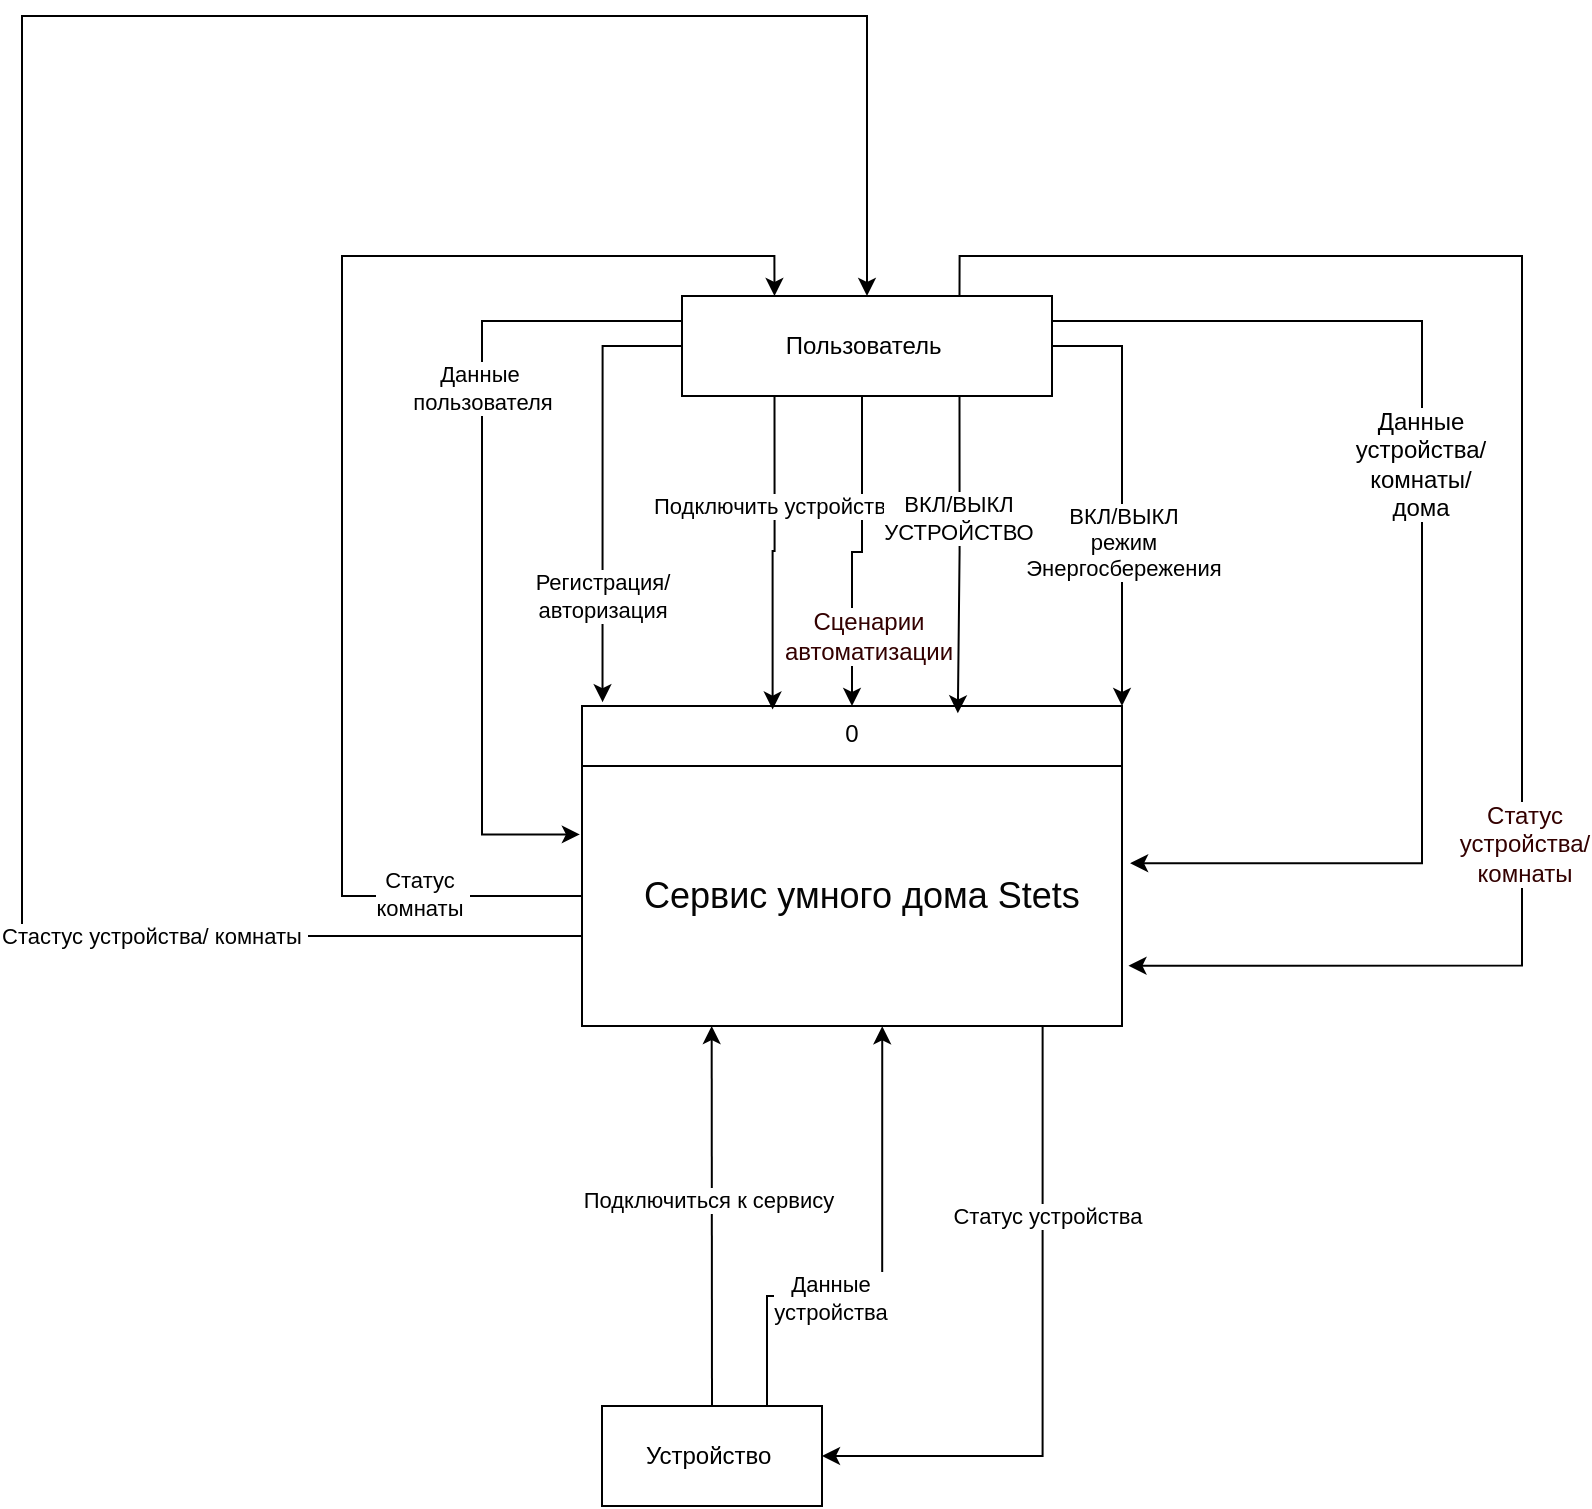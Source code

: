 <mxfile version="26.0.4" pages="4">
  <diagram name="DFD -  контекстного уровня" id="IChbU7LXaUWY_j3KEx7a">
    <mxGraphModel dx="1727" dy="2179" grid="1" gridSize="10" guides="1" tooltips="1" connect="1" arrows="1" fold="1" page="1" pageScale="1" pageWidth="827" pageHeight="1169" math="0" shadow="0">
      <root>
        <mxCell id="0" />
        <mxCell id="1" parent="0" />
        <mxCell id="GQt8od1kDYBZSfY0pqPI-67" style="edgeStyle=orthogonalEdgeStyle;rounded=0;orthogonalLoop=1;jettySize=auto;html=1;exitX=1;exitY=1;exitDx=0;exitDy=0;entryX=1;entryY=0;entryDx=0;entryDy=0;" parent="1" source="GQt8od1kDYBZSfY0pqPI-3" target="GQt8od1kDYBZSfY0pqPI-27" edge="1">
          <mxGeometry relative="1" as="geometry">
            <Array as="points">
              <mxPoint x="745" y="5" />
              <mxPoint x="780" y="5" />
            </Array>
          </mxGeometry>
        </mxCell>
        <mxCell id="GQt8od1kDYBZSfY0pqPI-68" value="ВКЛ/ВЫКЛ&amp;nbsp;&lt;div&gt;режим&amp;nbsp;&lt;/div&gt;&lt;div&gt;Энергосбережения&amp;nbsp;&lt;/div&gt;" style="edgeLabel;html=1;align=center;verticalAlign=middle;resizable=0;points=[];" parent="GQt8od1kDYBZSfY0pqPI-67" vertex="1" connectable="0">
          <mxGeometry x="0.317" y="2" relative="1" as="geometry">
            <mxPoint as="offset" />
          </mxGeometry>
        </mxCell>
        <mxCell id="xuth40s-v-JnKQASfBvX-7" style="edgeStyle=orthogonalEdgeStyle;rounded=0;orthogonalLoop=1;jettySize=auto;html=1;exitX=0.5;exitY=1;exitDx=0;exitDy=0;entryX=0.5;entryY=0;entryDx=0;entryDy=0;" edge="1" parent="1" source="GQt8od1kDYBZSfY0pqPI-3" target="GQt8od1kDYBZSfY0pqPI-27">
          <mxGeometry relative="1" as="geometry">
            <Array as="points">
              <mxPoint x="653" y="20" />
              <mxPoint x="650" y="20" />
              <mxPoint x="650" y="108" />
              <mxPoint x="645" y="108" />
            </Array>
          </mxGeometry>
        </mxCell>
        <mxCell id="xuth40s-v-JnKQASfBvX-8" value="&lt;span style=&quot;font-family: &amp;quot;YS Text&amp;quot;, sans-serif; text-align: left; white-space: pre-line;&quot;&gt;&lt;font style=&quot;color: rgb(51, 0, 0); font-size: 12px;&quot;&gt;Сценарии автоматизации&lt;/font&gt;&lt;/span&gt;" style="edgeLabel;html=1;align=center;verticalAlign=middle;resizable=0;points=[];" vertex="1" connectable="0" parent="xuth40s-v-JnKQASfBvX-7">
          <mxGeometry x="0.474" y="-1" relative="1" as="geometry">
            <mxPoint x="9" y="13" as="offset" />
          </mxGeometry>
        </mxCell>
        <mxCell id="GQt8od1kDYBZSfY0pqPI-3" value="Пользователь&amp;nbsp;" style="html=1;whiteSpace=wrap;" parent="1" vertex="1">
          <mxGeometry x="560" y="-20" width="185" height="50" as="geometry" />
        </mxCell>
        <mxCell id="GQt8od1kDYBZSfY0pqPI-71" style="edgeStyle=orthogonalEdgeStyle;rounded=0;orthogonalLoop=1;jettySize=auto;html=1;exitX=1;exitY=0.5;exitDx=0;exitDy=0;entryX=0.853;entryY=0.997;entryDx=0;entryDy=0;entryPerimeter=0;endArrow=none;endFill=0;startArrow=classic;startFill=1;" parent="1" source="GQt8od1kDYBZSfY0pqPI-26" target="GQt8od1kDYBZSfY0pqPI-28" edge="1">
          <mxGeometry relative="1" as="geometry">
            <mxPoint x="740" y="360" as="targetPoint" />
          </mxGeometry>
        </mxCell>
        <mxCell id="GQt8od1kDYBZSfY0pqPI-72" value="Статус устройства&amp;nbsp;" style="edgeLabel;html=1;align=center;verticalAlign=middle;resizable=0;points=[];" parent="GQt8od1kDYBZSfY0pqPI-71" vertex="1" connectable="0">
          <mxGeometry x="0.415" y="-3" relative="1" as="geometry">
            <mxPoint as="offset" />
          </mxGeometry>
        </mxCell>
        <mxCell id="GQt8od1kDYBZSfY0pqPI-26" value="Устройство&amp;nbsp;" style="html=1;whiteSpace=wrap;" parent="1" vertex="1">
          <mxGeometry x="520" y="535" width="110" height="50" as="geometry" />
        </mxCell>
        <mxCell id="GQt8od1kDYBZSfY0pqPI-27" value="0" style="swimlane;fontStyle=0;align=center;verticalAlign=top;childLayout=stackLayout;horizontal=1;startSize=30;horizontalStack=0;resizeParent=1;resizeParentMax=0;resizeLast=0;collapsible=0;marginBottom=0;html=1;whiteSpace=wrap;" parent="1" vertex="1">
          <mxGeometry x="510" y="185" width="270" height="160" as="geometry" />
        </mxCell>
        <mxCell id="GQt8od1kDYBZSfY0pqPI-28" value="&lt;span style=&quot;font-family: &amp;quot;YS Text&amp;quot;, sans-serif; font-size: 18px; white-space-collapse: preserve;&quot;&gt;&lt;font style=&quot;color: light-dark(rgb(5, 5, 5), rgb(53, 53, 53));&quot;&gt;     Сервис умного дома &lt;/font&gt;&lt;/span&gt;&lt;span style=&quot;color: light-dark(rgb(5, 5, 5), rgb(53, 53, 53)); font-family: &amp;quot;YS Text&amp;quot;, sans-serif; font-size: 18px; white-space-collapse: preserve; background-color: transparent;&quot;&gt;Stets&lt;/span&gt;" style="text;html=1;strokeColor=none;fillColor=none;align=left;verticalAlign=middle;spacingLeft=4;spacingRight=4;overflow=hidden;rotatable=0;points=[[0,0.5],[1,0.5]];portConstraint=eastwest;whiteSpace=wrap;" parent="GQt8od1kDYBZSfY0pqPI-27" vertex="1">
          <mxGeometry y="30" width="270" height="130" as="geometry" />
        </mxCell>
        <mxCell id="GQt8od1kDYBZSfY0pqPI-43" style="edgeStyle=orthogonalEdgeStyle;rounded=0;orthogonalLoop=1;jettySize=auto;html=1;exitX=0.25;exitY=1;exitDx=0;exitDy=0;entryX=0.353;entryY=0.011;entryDx=0;entryDy=0;entryPerimeter=0;" parent="1" source="GQt8od1kDYBZSfY0pqPI-3" target="GQt8od1kDYBZSfY0pqPI-27" edge="1">
          <mxGeometry relative="1" as="geometry" />
        </mxCell>
        <mxCell id="GQt8od1kDYBZSfY0pqPI-44" value="Подключить устройство&amp;nbsp;" style="edgeLabel;html=1;align=center;verticalAlign=middle;resizable=0;points=[];" parent="GQt8od1kDYBZSfY0pqPI-43" vertex="1" connectable="0">
          <mxGeometry x="-0.305" y="1" relative="1" as="geometry">
            <mxPoint as="offset" />
          </mxGeometry>
        </mxCell>
        <mxCell id="GQt8od1kDYBZSfY0pqPI-45" style="edgeStyle=orthogonalEdgeStyle;rounded=0;orthogonalLoop=1;jettySize=auto;html=1;exitX=0.5;exitY=0;exitDx=0;exitDy=0;entryX=0.342;entryY=1.003;entryDx=0;entryDy=0;entryPerimeter=0;endArrow=classic;endFill=1;" parent="1" source="GQt8od1kDYBZSfY0pqPI-26" edge="1">
          <mxGeometry relative="1" as="geometry">
            <mxPoint x="550" y="489.61" as="sourcePoint" />
            <mxPoint x="574.84" y="345.0" as="targetPoint" />
            <Array as="points">
              <mxPoint x="575" y="535" />
            </Array>
          </mxGeometry>
        </mxCell>
        <mxCell id="GQt8od1kDYBZSfY0pqPI-46" value="Подключиться к сервису" style="edgeLabel;html=1;align=center;verticalAlign=middle;resizable=0;points=[];" parent="GQt8od1kDYBZSfY0pqPI-45" vertex="1" connectable="0">
          <mxGeometry x="0.084" y="2" relative="1" as="geometry">
            <mxPoint as="offset" />
          </mxGeometry>
        </mxCell>
        <mxCell id="GQt8od1kDYBZSfY0pqPI-48" style="edgeStyle=orthogonalEdgeStyle;rounded=0;orthogonalLoop=1;jettySize=auto;html=1;exitX=0;exitY=0.5;exitDx=0;exitDy=0;entryX=0.038;entryY=-0.012;entryDx=0;entryDy=0;entryPerimeter=0;" parent="1" source="GQt8od1kDYBZSfY0pqPI-3" target="GQt8od1kDYBZSfY0pqPI-27" edge="1">
          <mxGeometry relative="1" as="geometry" />
        </mxCell>
        <mxCell id="GQt8od1kDYBZSfY0pqPI-49" value="Регистрация/&lt;div&gt;авторизация&lt;/div&gt;" style="edgeLabel;html=1;align=center;verticalAlign=middle;resizable=0;points=[];" parent="GQt8od1kDYBZSfY0pqPI-48" vertex="1" connectable="0">
          <mxGeometry x="0.505" y="-1" relative="1" as="geometry">
            <mxPoint as="offset" />
          </mxGeometry>
        </mxCell>
        <mxCell id="GQt8od1kDYBZSfY0pqPI-65" style="edgeStyle=orthogonalEdgeStyle;rounded=0;orthogonalLoop=1;jettySize=auto;html=1;exitX=0.75;exitY=1;exitDx=0;exitDy=0;entryX=0.696;entryY=0.023;entryDx=0;entryDy=0;entryPerimeter=0;" parent="1" source="GQt8od1kDYBZSfY0pqPI-3" target="GQt8od1kDYBZSfY0pqPI-27" edge="1">
          <mxGeometry relative="1" as="geometry" />
        </mxCell>
        <mxCell id="GQt8od1kDYBZSfY0pqPI-66" value="ВКЛ/ВЫКЛ&lt;div&gt;УСТРОЙСТВО&lt;/div&gt;" style="edgeLabel;html=1;align=center;verticalAlign=middle;resizable=0;points=[];" parent="GQt8od1kDYBZSfY0pqPI-65" vertex="1" connectable="0">
          <mxGeometry x="-0.235" y="-1" relative="1" as="geometry">
            <mxPoint as="offset" />
          </mxGeometry>
        </mxCell>
        <mxCell id="GQt8od1kDYBZSfY0pqPI-69" style="edgeStyle=orthogonalEdgeStyle;rounded=0;orthogonalLoop=1;jettySize=auto;html=1;exitX=0;exitY=0.5;exitDx=0;exitDy=0;entryX=0.25;entryY=0;entryDx=0;entryDy=0;" parent="1" source="GQt8od1kDYBZSfY0pqPI-28" target="GQt8od1kDYBZSfY0pqPI-3" edge="1">
          <mxGeometry relative="1" as="geometry">
            <Array as="points">
              <mxPoint x="390" y="280" />
              <mxPoint x="390" y="-40" />
              <mxPoint x="606" y="-40" />
            </Array>
          </mxGeometry>
        </mxCell>
        <mxCell id="GQt8od1kDYBZSfY0pqPI-70" value="Статус&amp;nbsp;&lt;div&gt;комнаты&amp;nbsp;&lt;/div&gt;" style="edgeLabel;html=1;align=center;verticalAlign=middle;resizable=0;points=[];" parent="GQt8od1kDYBZSfY0pqPI-69" vertex="1" connectable="0">
          <mxGeometry x="-0.763" y="-1" relative="1" as="geometry">
            <mxPoint as="offset" />
          </mxGeometry>
        </mxCell>
        <mxCell id="xuth40s-v-JnKQASfBvX-1" style="edgeStyle=orthogonalEdgeStyle;rounded=0;orthogonalLoop=1;jettySize=auto;html=1;exitX=0;exitY=0.25;exitDx=0;exitDy=0;entryX=-0.004;entryY=0.263;entryDx=0;entryDy=0;entryPerimeter=0;" edge="1" parent="1" source="GQt8od1kDYBZSfY0pqPI-3" target="GQt8od1kDYBZSfY0pqPI-28">
          <mxGeometry relative="1" as="geometry">
            <Array as="points">
              <mxPoint x="460" y="-7" />
              <mxPoint x="460" y="249" />
            </Array>
          </mxGeometry>
        </mxCell>
        <mxCell id="xuth40s-v-JnKQASfBvX-2" value="Данные&amp;nbsp;&lt;div&gt;пользователя&lt;/div&gt;" style="edgeLabel;html=1;align=center;verticalAlign=middle;resizable=0;points=[];" vertex="1" connectable="0" parent="xuth40s-v-JnKQASfBvX-1">
          <mxGeometry x="-0.343" relative="1" as="geometry">
            <mxPoint as="offset" />
          </mxGeometry>
        </mxCell>
        <mxCell id="xuth40s-v-JnKQASfBvX-3" style="edgeStyle=orthogonalEdgeStyle;rounded=0;orthogonalLoop=1;jettySize=auto;html=1;exitX=1;exitY=0.25;exitDx=0;exitDy=0;entryX=1.015;entryY=0.374;entryDx=0;entryDy=0;entryPerimeter=0;" edge="1" parent="1" source="GQt8od1kDYBZSfY0pqPI-3" target="GQt8od1kDYBZSfY0pqPI-28">
          <mxGeometry relative="1" as="geometry">
            <Array as="points">
              <mxPoint x="930" y="-7" />
              <mxPoint x="930" y="264" />
            </Array>
          </mxGeometry>
        </mxCell>
        <mxCell id="xuth40s-v-JnKQASfBvX-4" value="&lt;span style=&quot;font-family: &amp;quot;YS Text&amp;quot;, sans-serif; text-align: left; white-space: pre-line;&quot;&gt;&lt;font style=&quot;color: rgb(0, 0, 0); font-size: 12px;&quot;&gt;Данные устройства/комнаты/дома&lt;/font&gt;&lt;/span&gt;" style="edgeLabel;html=1;align=center;verticalAlign=middle;resizable=0;points=[];" vertex="1" connectable="0" parent="xuth40s-v-JnKQASfBvX-3">
          <mxGeometry x="-0.149" y="-1" relative="1" as="geometry">
            <mxPoint as="offset" />
          </mxGeometry>
        </mxCell>
        <mxCell id="xuth40s-v-JnKQASfBvX-5" style="edgeStyle=orthogonalEdgeStyle;rounded=0;orthogonalLoop=1;jettySize=auto;html=1;exitX=0.75;exitY=0;exitDx=0;exitDy=0;entryX=1.012;entryY=0.768;entryDx=0;entryDy=0;entryPerimeter=0;" edge="1" parent="1" source="GQt8od1kDYBZSfY0pqPI-3" target="GQt8od1kDYBZSfY0pqPI-28">
          <mxGeometry relative="1" as="geometry">
            <Array as="points">
              <mxPoint x="699" y="-40" />
              <mxPoint x="980" y="-40" />
              <mxPoint x="980" y="315" />
            </Array>
          </mxGeometry>
        </mxCell>
        <mxCell id="xuth40s-v-JnKQASfBvX-6" value="&lt;span style=&quot;font-family: &amp;quot;YS Text&amp;quot;, sans-serif; text-align: left; white-space: pre-line;&quot;&gt;&lt;font style=&quot;color: rgb(51, 0, 0); font-size: 12px;&quot;&gt;Статус устройства/комнаты&lt;/font&gt;&lt;/span&gt;" style="edgeLabel;html=1;align=center;verticalAlign=middle;resizable=0;points=[];" vertex="1" connectable="0" parent="xuth40s-v-JnKQASfBvX-5">
          <mxGeometry x="0.396" y="1" relative="1" as="geometry">
            <mxPoint as="offset" />
          </mxGeometry>
        </mxCell>
        <mxCell id="xuth40s-v-JnKQASfBvX-10" style="edgeStyle=orthogonalEdgeStyle;rounded=0;orthogonalLoop=1;jettySize=auto;html=1;exitX=0.75;exitY=0;exitDx=0;exitDy=0;entryX=0.556;entryY=1.001;entryDx=0;entryDy=0;entryPerimeter=0;" edge="1" parent="1" source="GQt8od1kDYBZSfY0pqPI-26" target="GQt8od1kDYBZSfY0pqPI-28">
          <mxGeometry relative="1" as="geometry">
            <Array as="points">
              <mxPoint x="602" y="480" />
              <mxPoint x="660" y="480" />
            </Array>
          </mxGeometry>
        </mxCell>
        <mxCell id="xuth40s-v-JnKQASfBvX-11" value="Данные&lt;div&gt;устройства&lt;/div&gt;" style="edgeLabel;html=1;align=center;verticalAlign=middle;resizable=0;points=[];" vertex="1" connectable="0" parent="xuth40s-v-JnKQASfBvX-10">
          <mxGeometry x="-0.303" y="-1" relative="1" as="geometry">
            <mxPoint as="offset" />
          </mxGeometry>
        </mxCell>
        <mxCell id="xuth40s-v-JnKQASfBvX-12" style="edgeStyle=orthogonalEdgeStyle;rounded=0;orthogonalLoop=1;jettySize=auto;html=1;exitX=0;exitY=0.5;exitDx=0;exitDy=0;entryX=0.5;entryY=0;entryDx=0;entryDy=0;" edge="1" parent="1" source="GQt8od1kDYBZSfY0pqPI-28" target="GQt8od1kDYBZSfY0pqPI-3">
          <mxGeometry relative="1" as="geometry">
            <Array as="points">
              <mxPoint x="510" y="300" />
              <mxPoint x="230" y="300" />
              <mxPoint x="230" y="-160" />
              <mxPoint x="653" y="-160" />
            </Array>
          </mxGeometry>
        </mxCell>
        <mxCell id="xuth40s-v-JnKQASfBvX-13" value="Стастус устройства/ комнаты&amp;nbsp;" style="edgeLabel;html=1;align=center;verticalAlign=middle;resizable=0;points=[];" vertex="1" connectable="0" parent="xuth40s-v-JnKQASfBvX-12">
          <mxGeometry x="-0.645" relative="1" as="geometry">
            <mxPoint as="offset" />
          </mxGeometry>
        </mxCell>
      </root>
    </mxGraphModel>
  </diagram>
  <diagram id="_IejXCxs0V3j-ivZ_JAx" name="DFD - логического уровня">
    <mxGraphModel dx="3248" dy="2101" grid="1" gridSize="10" guides="1" tooltips="1" connect="1" arrows="1" fold="1" page="1" pageScale="1" pageWidth="827" pageHeight="1169" math="0" shadow="0">
      <root>
        <mxCell id="0" />
        <mxCell id="1" parent="0" />
        <mxCell id="pGyRYZEA_jTWMEIdyffd-40" style="edgeStyle=orthogonalEdgeStyle;rounded=0;orthogonalLoop=1;jettySize=auto;html=1;exitX=1;exitY=0.25;exitDx=0;exitDy=0;" parent="1" source="UtxNKaZfOG8f5fChGI8E-3" edge="1">
          <mxGeometry relative="1" as="geometry">
            <mxPoint x="309" y="-920" as="targetPoint" />
            <mxPoint x="602.64" y="-237.5" as="sourcePoint" />
            <Array as="points">
              <mxPoint x="590" y="-230" />
              <mxPoint x="1320" y="-230" />
              <mxPoint x="1320" y="-920" />
              <mxPoint x="309" y="-920" />
            </Array>
          </mxGeometry>
        </mxCell>
        <mxCell id="pGyRYZEA_jTWMEIdyffd-42" value="Данные&amp;nbsp;&lt;div&gt;пользователя&amp;nbsp;&lt;/div&gt;" style="edgeLabel;html=1;align=center;verticalAlign=middle;resizable=0;points=[];" parent="pGyRYZEA_jTWMEIdyffd-40" vertex="1" connectable="0">
          <mxGeometry x="0.028" y="2" relative="1" as="geometry">
            <mxPoint x="2" y="313" as="offset" />
          </mxGeometry>
        </mxCell>
        <mxCell id="pGyRYZEA_jTWMEIdyffd-49" style="edgeStyle=orthogonalEdgeStyle;rounded=0;orthogonalLoop=1;jettySize=auto;html=1;entryX=0.423;entryY=-0.007;entryDx=0;entryDy=0;entryPerimeter=0;exitX=0.5;exitY=0;exitDx=0;exitDy=0;" parent="1" source="pGyRYZEA_jTWMEIdyffd-15" target="UtxNKaZfOG8f5fChGI8E-6" edge="1">
          <mxGeometry relative="1" as="geometry">
            <mxPoint x="-510" y="-250" as="targetPoint" />
            <mxPoint x="130" y="-420" as="sourcePoint" />
            <Array as="points">
              <mxPoint x="20" y="-400" />
              <mxPoint x="20" y="-420" />
              <mxPoint x="-450" y="-420" />
              <mxPoint x="-450" y="-250" />
            </Array>
          </mxGeometry>
        </mxCell>
        <mxCell id="uP2wZ3PHveRyYKJWbPCj-3" value="Сканирует QR - код" style="edgeLabel;html=1;align=center;verticalAlign=middle;resizable=0;points=[];" parent="pGyRYZEA_jTWMEIdyffd-49" vertex="1" connectable="0">
          <mxGeometry x="-0.782" y="-2" relative="1" as="geometry">
            <mxPoint x="-204" y="2" as="offset" />
          </mxGeometry>
        </mxCell>
        <mxCell id="pGyRYZEA_jTWMEIdyffd-50" style="edgeStyle=orthogonalEdgeStyle;rounded=0;orthogonalLoop=1;jettySize=auto;html=1;exitX=0;exitY=1;exitDx=0;exitDy=0;entryX=0.992;entryY=0.373;entryDx=0;entryDy=0;entryPerimeter=0;" parent="1" source="UtxNKaZfOG8f5fChGI8E-3" target="pGyRYZEA_jTWMEIdyffd-48" edge="1">
          <mxGeometry relative="1" as="geometry">
            <mxPoint x="120" y="-100" as="targetPoint" />
            <Array as="points">
              <mxPoint x="400" y="-220" />
              <mxPoint x="360" y="-220" />
              <mxPoint x="360" y="-180" />
              <mxPoint x="130" y="-180" />
              <mxPoint x="130" y="-110" />
            </Array>
          </mxGeometry>
        </mxCell>
        <mxCell id="j3JYUmL3W4LMauTiCbEy-7" value="Удаляет устройство&amp;nbsp;" style="edgeLabel;html=1;align=center;verticalAlign=middle;resizable=0;points=[];" parent="pGyRYZEA_jTWMEIdyffd-50" vertex="1" connectable="0">
          <mxGeometry x="-0.213" relative="1" as="geometry">
            <mxPoint x="6" as="offset" />
          </mxGeometry>
        </mxCell>
        <mxCell id="uP2wZ3PHveRyYKJWbPCj-4" style="edgeStyle=orthogonalEdgeStyle;rounded=0;orthogonalLoop=1;jettySize=auto;html=1;exitX=0;exitY=0;exitDx=0;exitDy=0;entryX=1.003;entryY=0.382;entryDx=0;entryDy=0;entryPerimeter=0;" parent="1" source="UtxNKaZfOG8f5fChGI8E-3" target="pGyRYZEA_jTWMEIdyffd-16" edge="1">
          <mxGeometry relative="1" as="geometry">
            <mxPoint x="100" y="-350" as="targetPoint" />
            <Array as="points">
              <mxPoint x="400" y="-230" />
              <mxPoint x="360" y="-230" />
              <mxPoint x="360" y="-270" />
              <mxPoint x="130" y="-270" />
              <mxPoint x="130" y="-339" />
            </Array>
          </mxGeometry>
        </mxCell>
        <mxCell id="uP2wZ3PHveRyYKJWbPCj-5" value="Дабавляет устройство" style="edgeLabel;html=1;align=center;verticalAlign=middle;resizable=0;points=[];" parent="uP2wZ3PHveRyYKJWbPCj-4" vertex="1" connectable="0">
          <mxGeometry x="-0.14" y="-1" relative="1" as="geometry">
            <mxPoint x="20" as="offset" />
          </mxGeometry>
        </mxCell>
        <mxCell id="uP2wZ3PHveRyYKJWbPCj-20" style="edgeStyle=orthogonalEdgeStyle;rounded=0;orthogonalLoop=1;jettySize=auto;html=1;exitX=0;exitY=1;exitDx=0;exitDy=0;entryX=0.5;entryY=0;entryDx=0;entryDy=0;" parent="1" source="UtxNKaZfOG8f5fChGI8E-3" target="uP2wZ3PHveRyYKJWbPCj-13" edge="1">
          <mxGeometry relative="1" as="geometry">
            <Array as="points">
              <mxPoint x="380" y="-200" />
              <mxPoint x="380" y="-90" />
              <mxPoint x="295" y="-90" />
            </Array>
          </mxGeometry>
        </mxCell>
        <mxCell id="uP2wZ3PHveRyYKJWbPCj-23" value="Выключает режим&lt;div&gt;энергосбережения&amp;nbsp;&lt;div&gt;&lt;br&gt;&lt;/div&gt;&lt;/div&gt;" style="edgeLabel;html=1;align=center;verticalAlign=middle;resizable=0;points=[];" parent="uP2wZ3PHveRyYKJWbPCj-20" vertex="1" connectable="0">
          <mxGeometry x="0.789" relative="1" as="geometry">
            <mxPoint as="offset" />
          </mxGeometry>
        </mxCell>
        <mxCell id="uP2wZ3PHveRyYKJWbPCj-44" style="edgeStyle=orthogonalEdgeStyle;rounded=0;orthogonalLoop=1;jettySize=auto;html=1;exitX=1;exitY=0.25;exitDx=0;exitDy=0;" parent="1" source="UtxNKaZfOG8f5fChGI8E-3" edge="1">
          <mxGeometry relative="1" as="geometry">
            <mxPoint x="880" y="-319" as="targetPoint" />
          </mxGeometry>
        </mxCell>
        <mxCell id="uP2wZ3PHveRyYKJWbPCj-46" value="Создает комнату" style="edgeLabel;html=1;align=center;verticalAlign=middle;resizable=0;points=[];" parent="uP2wZ3PHveRyYKJWbPCj-44" vertex="1" connectable="0">
          <mxGeometry x="0.828" relative="1" as="geometry">
            <mxPoint y="37" as="offset" />
          </mxGeometry>
        </mxCell>
        <mxCell id="uP2wZ3PHveRyYKJWbPCj-47" style="edgeStyle=orthogonalEdgeStyle;rounded=0;orthogonalLoop=1;jettySize=auto;html=1;entryX=0.267;entryY=1.039;entryDx=0;entryDy=0;entryPerimeter=0;exitX=0.949;exitY=0.03;exitDx=0;exitDy=0;exitPerimeter=0;" parent="1" source="UtxNKaZfOG8f5fChGI8E-3" target="uP2wZ3PHveRyYKJWbPCj-43" edge="1">
          <mxGeometry relative="1" as="geometry">
            <mxPoint x="790" y="-310" as="targetPoint" />
            <mxPoint x="580" y="-250" as="sourcePoint" />
            <Array as="points">
              <mxPoint x="580" y="-260" />
              <mxPoint x="800" y="-260" />
            </Array>
          </mxGeometry>
        </mxCell>
        <mxCell id="uP2wZ3PHveRyYKJWbPCj-48" value="Выбирает тип&lt;div&gt;комнаты&lt;/div&gt;" style="edgeLabel;html=1;align=center;verticalAlign=middle;resizable=0;points=[];" parent="uP2wZ3PHveRyYKJWbPCj-47" vertex="1" connectable="0">
          <mxGeometry x="0.679" y="1" relative="1" as="geometry">
            <mxPoint x="-109" y="11" as="offset" />
          </mxGeometry>
        </mxCell>
        <mxCell id="uP2wZ3PHveRyYKJWbPCj-62" style="edgeStyle=orthogonalEdgeStyle;rounded=0;orthogonalLoop=1;jettySize=auto;html=1;exitX=0.637;exitY=-0.003;exitDx=0;exitDy=0;entryX=-0.007;entryY=0.422;entryDx=0;entryDy=0;exitPerimeter=0;entryPerimeter=0;" parent="1" source="UtxNKaZfOG8f5fChGI8E-3" target="uP2wZ3PHveRyYKJWbPCj-43" edge="1">
          <mxGeometry relative="1" as="geometry">
            <Array as="points">
              <mxPoint x="520" y="-250" />
              <mxPoint x="520" y="-360" />
            </Array>
          </mxGeometry>
        </mxCell>
        <mxCell id="uP2wZ3PHveRyYKJWbPCj-63" value="Включает все устройства&amp;nbsp;&lt;span style=&quot;background-color: light-dark(#ffffff, var(--ge-dark-color, #121212)); color: light-dark(rgb(0, 0, 0), rgb(255, 255, 255));&quot;&gt;в комнате&amp;nbsp;&lt;/span&gt;" style="edgeLabel;html=1;align=center;verticalAlign=middle;resizable=0;points=[];" parent="uP2wZ3PHveRyYKJWbPCj-62" vertex="1" connectable="0">
          <mxGeometry x="0.568" relative="1" as="geometry">
            <mxPoint x="-53" as="offset" />
          </mxGeometry>
        </mxCell>
        <mxCell id="uP2wZ3PHveRyYKJWbPCj-65" style="edgeStyle=orthogonalEdgeStyle;rounded=0;orthogonalLoop=1;jettySize=auto;html=1;exitX=0.5;exitY=0;exitDx=0;exitDy=0;entryX=0.006;entryY=0.203;entryDx=0;entryDy=0;entryPerimeter=0;" parent="1" target="uP2wZ3PHveRyYKJWbPCj-42" edge="1">
          <mxGeometry relative="1" as="geometry">
            <mxPoint x="755" y="-395" as="targetPoint" />
            <mxPoint x="490" y="-250" as="sourcePoint" />
            <Array as="points">
              <mxPoint x="490" y="-400" />
              <mxPoint x="755" y="-400" />
            </Array>
          </mxGeometry>
        </mxCell>
        <mxCell id="uP2wZ3PHveRyYKJWbPCj-66" value="Выключает все устройства в комнате&amp;nbsp;" style="edgeLabel;html=1;align=center;verticalAlign=middle;resizable=0;points=[];" parent="uP2wZ3PHveRyYKJWbPCj-65" vertex="1" connectable="0">
          <mxGeometry x="-0.106" y="1" relative="1" as="geometry">
            <mxPoint x="97" y="1" as="offset" />
          </mxGeometry>
        </mxCell>
        <mxCell id="uP2wZ3PHveRyYKJWbPCj-69" style="edgeStyle=orthogonalEdgeStyle;rounded=0;orthogonalLoop=1;jettySize=auto;html=1;exitX=0.421;exitY=0;exitDx=0;exitDy=0;exitPerimeter=0;entryX=0.131;entryY=-0.004;entryDx=0;entryDy=0;entryPerimeter=0;" parent="1" source="UtxNKaZfOG8f5fChGI8E-3" target="uP2wZ3PHveRyYKJWbPCj-42" edge="1">
          <mxGeometry relative="1" as="geometry">
            <mxPoint x="472.5" y="-440" as="targetPoint" />
            <mxPoint x="460" y="-270" as="sourcePoint" />
            <Array as="points">
              <mxPoint x="480" y="-440" />
              <mxPoint x="780" y="-440" />
            </Array>
          </mxGeometry>
        </mxCell>
        <mxCell id="uP2wZ3PHveRyYKJWbPCj-70" value="Добовляет/ удаляет устройства в комнату&amp;nbsp;" style="edgeLabel;html=1;align=center;verticalAlign=middle;resizable=0;points=[];" parent="uP2wZ3PHveRyYKJWbPCj-69" vertex="1" connectable="0">
          <mxGeometry x="0.222" y="1" relative="1" as="geometry">
            <mxPoint as="offset" />
          </mxGeometry>
        </mxCell>
        <mxCell id="uP2wZ3PHveRyYKJWbPCj-71" style="edgeStyle=orthogonalEdgeStyle;rounded=0;orthogonalLoop=1;jettySize=auto;html=1;exitX=1;exitY=0.75;exitDx=0;exitDy=0;entryX=0.472;entryY=-0.005;entryDx=0;entryDy=0;entryPerimeter=0;" parent="1" source="UtxNKaZfOG8f5fChGI8E-3" target="pGyRYZEA_jTWMEIdyffd-23" edge="1">
          <mxGeometry relative="1" as="geometry">
            <Array as="points">
              <mxPoint x="590" y="-210" />
              <mxPoint x="1230" y="-210" />
            </Array>
          </mxGeometry>
        </mxCell>
        <mxCell id="uP2wZ3PHveRyYKJWbPCj-72" value="Раздает доступ управления домом&amp;nbsp;" style="edgeLabel;html=1;align=center;verticalAlign=middle;resizable=0;points=[];" parent="uP2wZ3PHveRyYKJWbPCj-71" vertex="1" connectable="0">
          <mxGeometry x="-0.239" y="-2" relative="1" as="geometry">
            <mxPoint x="55" y="-2" as="offset" />
          </mxGeometry>
        </mxCell>
        <mxCell id="-kgctmI3xUsfEriIXQXN-7" style="edgeStyle=orthogonalEdgeStyle;rounded=0;orthogonalLoop=1;jettySize=auto;html=1;exitX=0.579;exitY=1.008;exitDx=0;exitDy=0;exitPerimeter=0;" parent="1" source="UtxNKaZfOG8f5fChGI8E-3" target="kGe93SiWlOAyfkKlcI7R-3" edge="1">
          <mxGeometry relative="1" as="geometry">
            <mxPoint x="760" y="-30" as="targetPoint" />
            <Array as="points">
              <mxPoint x="510" y="-90" />
              <mxPoint x="820" y="-90" />
            </Array>
          </mxGeometry>
        </mxCell>
        <mxCell id="-kgctmI3xUsfEriIXQXN-10" value="Дает название сценарию&amp;nbsp;" style="edgeLabel;html=1;align=center;verticalAlign=middle;resizable=0;points=[];" parent="-kgctmI3xUsfEriIXQXN-7" vertex="1" connectable="0">
          <mxGeometry x="-0.019" relative="1" as="geometry">
            <mxPoint x="30" as="offset" />
          </mxGeometry>
        </mxCell>
        <mxCell id="-kgctmI3xUsfEriIXQXN-17" style="edgeStyle=orthogonalEdgeStyle;rounded=0;orthogonalLoop=1;jettySize=auto;html=1;exitX=0.5;exitY=1;exitDx=0;exitDy=0;entryX=0.65;entryY=0.006;entryDx=0;entryDy=0;entryPerimeter=0;" parent="1" source="UtxNKaZfOG8f5fChGI8E-3" target="kGe93SiWlOAyfkKlcI7R-3" edge="1">
          <mxGeometry relative="1" as="geometry">
            <mxPoint x="800" y="10" as="targetPoint" />
            <Array as="points">
              <mxPoint x="495" y="-70" />
              <mxPoint x="800" y="-70" />
              <mxPoint x="800" />
              <mxPoint x="800" />
            </Array>
          </mxGeometry>
        </mxCell>
        <mxCell id="-kgctmI3xUsfEriIXQXN-18" value="Дабовляет устройства в сценарий&amp;nbsp;" style="edgeLabel;html=1;align=center;verticalAlign=middle;resizable=0;points=[];" parent="-kgctmI3xUsfEriIXQXN-17" vertex="1" connectable="0">
          <mxGeometry x="-0.149" y="2" relative="1" as="geometry">
            <mxPoint x="86" as="offset" />
          </mxGeometry>
        </mxCell>
        <mxCell id="-kgctmI3xUsfEriIXQXN-19" style="edgeStyle=orthogonalEdgeStyle;rounded=0;orthogonalLoop=1;jettySize=auto;html=1;exitX=0.416;exitY=0.976;exitDx=0;exitDy=0;exitPerimeter=0;entryX=0.529;entryY=0;entryDx=0;entryDy=0;entryPerimeter=0;" parent="1" source="UtxNKaZfOG8f5fChGI8E-3" target="kGe93SiWlOAyfkKlcI7R-3" edge="1">
          <mxGeometry relative="1" as="geometry">
            <mxPoint x="740" y="-60" as="targetPoint" />
            <Array as="points">
              <mxPoint x="479" y="-190" />
              <mxPoint x="480" y="-190" />
              <mxPoint x="480" y="-50" />
              <mxPoint x="780" y="-50" />
            </Array>
          </mxGeometry>
        </mxCell>
        <mxCell id="-kgctmI3xUsfEriIXQXN-21" value="Настрайвает вкл/выкл устройст в сценарии" style="edgeLabel;html=1;align=center;verticalAlign=middle;resizable=0;points=[];" parent="-kgctmI3xUsfEriIXQXN-19" vertex="1" connectable="0">
          <mxGeometry x="0.022" y="-1" relative="1" as="geometry">
            <mxPoint x="66" as="offset" />
          </mxGeometry>
        </mxCell>
        <mxCell id="-kgctmI3xUsfEriIXQXN-22" style="edgeStyle=orthogonalEdgeStyle;rounded=0;orthogonalLoop=1;jettySize=auto;html=1;exitX=0.5;exitY=1;exitDx=0;exitDy=0;entryX=0.415;entryY=0.003;entryDx=0;entryDy=0;entryPerimeter=0;" parent="1" target="kGe93SiWlOAyfkKlcI7R-3" edge="1">
          <mxGeometry relative="1" as="geometry">
            <mxPoint x="680" y="-20" as="targetPoint" />
            <mxPoint x="460.01" y="-200" as="sourcePoint" />
            <Array as="points">
              <mxPoint x="460" y="-30" />
              <mxPoint x="760" y="-30" />
              <mxPoint x="760" />
            </Array>
          </mxGeometry>
        </mxCell>
        <mxCell id="-kgctmI3xUsfEriIXQXN-23" value="Включает сценарий в ручную&amp;nbsp;" style="edgeLabel;html=1;align=center;verticalAlign=middle;resizable=0;points=[];" parent="-kgctmI3xUsfEriIXQXN-22" vertex="1" connectable="0">
          <mxGeometry x="0.023" y="-1" relative="1" as="geometry">
            <mxPoint x="94" y="-1" as="offset" />
          </mxGeometry>
        </mxCell>
        <mxCell id="szsCpK-QynACilKHgA32-9" style="edgeStyle=orthogonalEdgeStyle;rounded=0;orthogonalLoop=1;jettySize=auto;html=1;exitX=0.201;exitY=1.038;exitDx=0;exitDy=0;entryX=0.25;entryY=0;entryDx=0;entryDy=0;exitPerimeter=0;" edge="1" parent="1" source="UtxNKaZfOG8f5fChGI8E-3" target="kGe93SiWlOAyfkKlcI7R-3">
          <mxGeometry relative="1" as="geometry">
            <Array as="points">
              <mxPoint x="438" y="-200" />
              <mxPoint x="440" y="-200" />
              <mxPoint x="440" y="10" />
              <mxPoint x="733" y="10" />
            </Array>
          </mxGeometry>
        </mxCell>
        <mxCell id="szsCpK-QynACilKHgA32-10" value="Удаление/дабовление автоматизации" style="edgeLabel;html=1;align=center;verticalAlign=middle;resizable=0;points=[];" vertex="1" connectable="0" parent="szsCpK-QynACilKHgA32-9">
          <mxGeometry x="0.174" y="1" relative="1" as="geometry">
            <mxPoint x="49" y="1" as="offset" />
          </mxGeometry>
        </mxCell>
        <mxCell id="szsCpK-QynACilKHgA32-21" style="edgeStyle=orthogonalEdgeStyle;rounded=0;orthogonalLoop=1;jettySize=auto;html=1;exitX=0.25;exitY=0;exitDx=0;exitDy=0;entryX=0.75;entryY=0;entryDx=0;entryDy=0;" edge="1" parent="1" source="UtxNKaZfOG8f5fChGI8E-3" target="szsCpK-QynACilKHgA32-15">
          <mxGeometry relative="1" as="geometry">
            <Array as="points">
              <mxPoint x="448" y="-580" />
              <mxPoint x="-536" y="-580" />
            </Array>
          </mxGeometry>
        </mxCell>
        <mxCell id="szsCpK-QynACilKHgA32-22" value="Удаление учетной записи&amp;nbsp;" style="edgeLabel;html=1;align=center;verticalAlign=middle;resizable=0;points=[];" vertex="1" connectable="0" parent="szsCpK-QynACilKHgA32-21">
          <mxGeometry x="-0.41" y="-1" relative="1" as="geometry">
            <mxPoint as="offset" />
          </mxGeometry>
        </mxCell>
        <mxCell id="szsCpK-QynACilKHgA32-26" style="edgeStyle=orthogonalEdgeStyle;rounded=0;orthogonalLoop=1;jettySize=auto;html=1;exitX=0.377;exitY=0.007;exitDx=0;exitDy=0;exitPerimeter=0;entryX=0.621;entryY=-0.03;entryDx=0;entryDy=0;entryPerimeter=0;" edge="1" parent="1" source="UtxNKaZfOG8f5fChGI8E-3" target="szsCpK-QynACilKHgA32-15">
          <mxGeometry relative="1" as="geometry">
            <mxPoint x="470" y="-730" as="targetPoint" />
            <mxPoint x="470" y="-250" as="sourcePoint" />
            <Array as="points">
              <mxPoint x="472" y="-620" />
              <mxPoint x="-558" y="-620" />
              <mxPoint x="-558" y="-180" />
            </Array>
          </mxGeometry>
        </mxCell>
        <mxCell id="szsCpK-QynACilKHgA32-27" value="Изменение электроного адресса почты&amp;nbsp;" style="edgeLabel;html=1;align=center;verticalAlign=middle;resizable=0;points=[];" vertex="1" connectable="0" parent="szsCpK-QynACilKHgA32-26">
          <mxGeometry x="-0.273" relative="1" as="geometry">
            <mxPoint as="offset" />
          </mxGeometry>
        </mxCell>
        <mxCell id="fQCYdEuCLXLoixWedHTM-1" style="edgeStyle=orthogonalEdgeStyle;rounded=0;orthogonalLoop=1;jettySize=auto;html=1;exitX=0.158;exitY=-0.031;exitDx=0;exitDy=0;entryX=0.357;entryY=-0.023;entryDx=0;entryDy=0;entryPerimeter=0;exitPerimeter=0;" edge="1" parent="1" source="UtxNKaZfOG8f5fChGI8E-3" target="szsCpK-QynACilKHgA32-15">
          <mxGeometry relative="1" as="geometry">
            <mxPoint x="-730" y="-365.733" as="targetPoint" />
            <Array as="points">
              <mxPoint x="430" y="-640" />
              <mxPoint x="-601" y="-640" />
            </Array>
          </mxGeometry>
        </mxCell>
        <mxCell id="fQCYdEuCLXLoixWedHTM-2" value="Востоновление пароля" style="edgeLabel;html=1;align=center;verticalAlign=middle;resizable=0;points=[];" vertex="1" connectable="0" parent="fQCYdEuCLXLoixWedHTM-1">
          <mxGeometry x="0.033" y="1" relative="1" as="geometry">
            <mxPoint as="offset" />
          </mxGeometry>
        </mxCell>
        <mxCell id="UtxNKaZfOG8f5fChGI8E-3" value="Пользователь&amp;nbsp;" style="html=1;whiteSpace=wrap;" parent="1" vertex="1">
          <mxGeometry x="400" y="-250" width="190" height="50" as="geometry" />
        </mxCell>
        <mxCell id="uP2wZ3PHveRyYKJWbPCj-6" style="edgeStyle=orthogonalEdgeStyle;rounded=0;orthogonalLoop=1;jettySize=auto;html=1;exitX=1;exitY=0;exitDx=0;exitDy=0;" parent="1" source="UtxNKaZfOG8f5fChGI8E-6" edge="1">
          <mxGeometry relative="1" as="geometry">
            <mxPoint x="-340.182" y="-250.364" as="targetPoint" />
          </mxGeometry>
        </mxCell>
        <mxCell id="UtxNKaZfOG8f5fChGI8E-6" value="Устройство&amp;nbsp;" style="html=1;whiteSpace=wrap;" parent="1" vertex="1">
          <mxGeometry x="-530" y="-250" width="190" height="50" as="geometry" />
        </mxCell>
        <mxCell id="pGyRYZEA_jTWMEIdyffd-35" style="edgeStyle=orthogonalEdgeStyle;rounded=0;orthogonalLoop=1;jettySize=auto;html=1;exitX=0;exitY=0.5;exitDx=0;exitDy=0;entryX=0.563;entryY=0.981;entryDx=0;entryDy=0;entryPerimeter=0;" parent="1" source="pGyRYZEA_jTWMEIdyffd-9" target="pGyRYZEA_jTWMEIdyffd-34" edge="1">
          <mxGeometry relative="1" as="geometry">
            <mxPoint x="-1020" y="-200" as="targetPoint" />
            <Array as="points">
              <mxPoint x="-774" y="530" />
            </Array>
          </mxGeometry>
        </mxCell>
        <mxCell id="pGyRYZEA_jTWMEIdyffd-37" value="Новый пользователь&amp;nbsp;" style="edgeLabel;html=1;align=center;verticalAlign=middle;resizable=0;points=[];" parent="pGyRYZEA_jTWMEIdyffd-35" vertex="1" connectable="0">
          <mxGeometry x="-0.081" y="-2" relative="1" as="geometry">
            <mxPoint x="359" as="offset" />
          </mxGeometry>
        </mxCell>
        <mxCell id="pGyRYZEA_jTWMEIdyffd-9" value="1" style="swimlane;childLayout=stackLayout;horizontal=1;startSize=30;horizontalStack=0;rounded=1;fontSize=14;fontStyle=0;strokeWidth=1;resizeParent=0;resizeLast=1;shadow=0;dashed=0;align=center;fillColor=#FFFFFF;" parent="1" vertex="1">
          <mxGeometry x="145" y="475" width="165" height="110" as="geometry">
            <mxRectangle x="120" y="-110" width="50" height="30" as="alternateBounds" />
          </mxGeometry>
        </mxCell>
        <mxCell id="pGyRYZEA_jTWMEIdyffd-12" value="Регистрация&amp;nbsp;&lt;div&gt;&amp;nbsp;пользователя&lt;/div&gt;" style="text;html=1;align=center;verticalAlign=middle;resizable=0;points=[];autosize=1;strokeColor=none;fillColor=none;" parent="pGyRYZEA_jTWMEIdyffd-9" vertex="1">
          <mxGeometry y="30" width="165" height="80" as="geometry" />
        </mxCell>
        <mxCell id="j3JYUmL3W4LMauTiCbEy-1" style="edgeStyle=orthogonalEdgeStyle;rounded=0;orthogonalLoop=1;jettySize=auto;html=1;exitX=0;exitY=0.25;exitDx=0;exitDy=0;entryX=0.531;entryY=0.008;entryDx=0;entryDy=0;endArrow=none;endFill=0;startArrow=classic;startFill=1;entryPerimeter=0;" parent="1" source="pGyRYZEA_jTWMEIdyffd-15" target="UtxNKaZfOG8f5fChGI8E-6" edge="1">
          <mxGeometry relative="1" as="geometry" />
        </mxCell>
        <mxCell id="j3JYUmL3W4LMauTiCbEy-2" value="Подключене к&amp;nbsp;&lt;span style=&quot;font-size: 12px; background-color: rgb(251, 251, 251);&quot;&gt;Stets&lt;/span&gt;&amp;nbsp;" style="edgeLabel;html=1;align=center;verticalAlign=middle;resizable=0;points=[];" parent="j3JYUmL3W4LMauTiCbEy-1" vertex="1" connectable="0">
          <mxGeometry x="-0.368" y="-1" relative="1" as="geometry">
            <mxPoint x="-8" as="offset" />
          </mxGeometry>
        </mxCell>
        <mxCell id="uP2wZ3PHveRyYKJWbPCj-9" style="edgeStyle=orthogonalEdgeStyle;rounded=0;orthogonalLoop=1;jettySize=auto;html=1;exitX=-0.001;exitY=0.814;exitDx=0;exitDy=0;entryX=0.5;entryY=0;entryDx=0;entryDy=0;exitPerimeter=0;" parent="1" source="pGyRYZEA_jTWMEIdyffd-16" target="uP2wZ3PHveRyYKJWbPCj-1" edge="1">
          <mxGeometry relative="1" as="geometry">
            <Array as="points">
              <mxPoint x="-230" y="-305" />
            </Array>
          </mxGeometry>
        </mxCell>
        <mxCell id="uP2wZ3PHveRyYKJWbPCj-10" value="Новое&amp;nbsp;&lt;div&gt;устройство&lt;/div&gt;" style="edgeLabel;html=1;align=center;verticalAlign=middle;resizable=0;points=[];" parent="uP2wZ3PHveRyYKJWbPCj-9" vertex="1" connectable="0">
          <mxGeometry x="0.641" y="2" relative="1" as="geometry">
            <mxPoint as="offset" />
          </mxGeometry>
        </mxCell>
        <mxCell id="pGyRYZEA_jTWMEIdyffd-15" value="3" style="swimlane;childLayout=stackLayout;horizontal=1;startSize=30;horizontalStack=0;rounded=1;fontSize=14;fontStyle=0;strokeWidth=1;resizeParent=0;resizeLast=1;shadow=0;dashed=0;align=center;fillColor=#FFFFFF;" parent="1" vertex="1">
          <mxGeometry x="-60" y="-400" width="155" height="110" as="geometry">
            <mxRectangle x="120" y="-110" width="50" height="30" as="alternateBounds" />
          </mxGeometry>
        </mxCell>
        <mxCell id="pGyRYZEA_jTWMEIdyffd-16" value="Добавления&amp;nbsp;&lt;div&gt;&amp;nbsp;устройства в Stets&lt;/div&gt;" style="text;html=1;align=center;verticalAlign=middle;resizable=0;points=[];autosize=1;strokeColor=none;fillColor=none;" parent="pGyRYZEA_jTWMEIdyffd-15" vertex="1">
          <mxGeometry y="30" width="155" height="80" as="geometry" />
        </mxCell>
        <mxCell id="kGe93SiWlOAyfkKlcI7R-1" style="edgeStyle=orthogonalEdgeStyle;rounded=0;orthogonalLoop=1;jettySize=auto;html=1;exitX=0.351;exitY=0.003;exitDx=0;exitDy=0;exitPerimeter=0;entryX=0.92;entryY=1.012;entryDx=0;entryDy=0;entryPerimeter=0;" parent="1" source="pGyRYZEA_jTWMEIdyffd-23" target="UtxNKaZfOG8f5fChGI8E-3" edge="1">
          <mxGeometry relative="1" as="geometry">
            <mxPoint x="570" y="-190" as="targetPoint" />
            <Array as="points">
              <mxPoint x="1210" y="-180" />
              <mxPoint x="575" y="-180" />
            </Array>
          </mxGeometry>
        </mxCell>
        <mxCell id="kGe93SiWlOAyfkKlcI7R-2" value="Создает пригласительную ссылку" style="edgeLabel;html=1;align=center;verticalAlign=middle;resizable=0;points=[];" parent="kGe93SiWlOAyfkKlcI7R-1" vertex="1" connectable="0">
          <mxGeometry x="0.162" relative="1" as="geometry">
            <mxPoint x="62" as="offset" />
          </mxGeometry>
        </mxCell>
        <mxCell id="szsCpK-QynACilKHgA32-7" style="edgeStyle=orthogonalEdgeStyle;rounded=0;orthogonalLoop=1;jettySize=auto;html=1;exitX=1;exitY=0.25;exitDx=0;exitDy=0;entryX=0;entryY=1;entryDx=0;entryDy=0;" edge="1" parent="1" source="pGyRYZEA_jTWMEIdyffd-23" target="pGyRYZEA_jTWMEIdyffd-34">
          <mxGeometry relative="1" as="geometry">
            <mxPoint x="1460" y="10.82" as="targetPoint" />
            <Array as="points">
              <mxPoint x="1520" y="-112" />
              <mxPoint x="1520" y="660" />
              <mxPoint x="-870" y="660" />
            </Array>
          </mxGeometry>
        </mxCell>
        <mxCell id="szsCpK-QynACilKHgA32-8" value="Запрос данных пользователя" style="edgeLabel;html=1;align=center;verticalAlign=middle;resizable=0;points=[];" vertex="1" connectable="0" parent="szsCpK-QynACilKHgA32-7">
          <mxGeometry x="-0.937" y="-1" relative="1" as="geometry">
            <mxPoint as="offset" />
          </mxGeometry>
        </mxCell>
        <mxCell id="pGyRYZEA_jTWMEIdyffd-23" value="8" style="swimlane;childLayout=stackLayout;horizontal=1;startSize=30;horizontalStack=0;rounded=1;fontSize=14;fontStyle=0;strokeWidth=1;resizeParent=0;resizeLast=1;shadow=0;dashed=0;align=center;fillColor=#FFFFFF;" parent="1" vertex="1">
          <mxGeometry x="1150" y="-140" width="170" height="110" as="geometry">
            <mxRectangle x="120" y="-110" width="50" height="30" as="alternateBounds" />
          </mxGeometry>
        </mxCell>
        <mxCell id="pGyRYZEA_jTWMEIdyffd-24" value="Раздача доступа управления" style="text;html=1;align=center;verticalAlign=middle;resizable=0;points=[];autosize=1;strokeColor=none;fillColor=none;" parent="pGyRYZEA_jTWMEIdyffd-23" vertex="1">
          <mxGeometry y="30" width="170" height="80" as="geometry" />
        </mxCell>
        <mxCell id="pGyRYZEA_jTWMEIdyffd-30" style="edgeStyle=orthogonalEdgeStyle;rounded=0;orthogonalLoop=1;jettySize=auto;html=1;exitX=1;exitY=0.75;exitDx=0;exitDy=0;entryX=0.987;entryY=0.321;entryDx=0;entryDy=0;entryPerimeter=0;" parent="1" target="pGyRYZEA_jTWMEIdyffd-12" edge="1">
          <mxGeometry relative="1" as="geometry">
            <mxPoint x="600" y="-212.5" as="sourcePoint" />
            <Array as="points">
              <mxPoint x="600" y="-220" />
              <mxPoint x="1330" y="-220" />
              <mxPoint x="1330" y="530" />
              <mxPoint x="320" y="530" />
            </Array>
            <mxPoint x="320" y="525" as="targetPoint" />
          </mxGeometry>
        </mxCell>
        <mxCell id="pGyRYZEA_jTWMEIdyffd-31" value="Данные&amp;nbsp;&lt;div&gt;пользователя&amp;nbsp;&lt;/div&gt;" style="edgeLabel;html=1;align=center;verticalAlign=middle;resizable=0;points=[];" parent="pGyRYZEA_jTWMEIdyffd-30" vertex="1" connectable="0">
          <mxGeometry x="-0.004" y="-2" relative="1" as="geometry">
            <mxPoint x="2" y="-282" as="offset" />
          </mxGeometry>
        </mxCell>
        <mxCell id="szsCpK-QynACilKHgA32-5" style="edgeStyle=orthogonalEdgeStyle;rounded=0;orthogonalLoop=1;jettySize=auto;html=1;exitX=1;exitY=1;exitDx=0;exitDy=0;entryX=1.006;entryY=0.424;entryDx=0;entryDy=0;entryPerimeter=0;" edge="1" parent="1" source="pGyRYZEA_jTWMEIdyffd-34" target="pGyRYZEA_jTWMEIdyffd-24">
          <mxGeometry relative="1" as="geometry">
            <mxPoint x="1330" y="-80" as="targetPoint" />
            <Array as="points">
              <mxPoint x="-790" y="-40" />
              <mxPoint x="-790" y="610" />
              <mxPoint x="1480" y="610" />
              <mxPoint x="1480" y="-76" />
            </Array>
          </mxGeometry>
        </mxCell>
        <mxCell id="szsCpK-QynACilKHgA32-6" value="Данные пользователя" style="edgeLabel;html=1;align=center;verticalAlign=middle;resizable=0;points=[];" vertex="1" connectable="0" parent="szsCpK-QynACilKHgA32-5">
          <mxGeometry x="0.965" relative="1" as="geometry">
            <mxPoint x="64" y="46" as="offset" />
          </mxGeometry>
        </mxCell>
        <mxCell id="szsCpK-QynACilKHgA32-11" style="edgeStyle=orthogonalEdgeStyle;rounded=0;orthogonalLoop=1;jettySize=auto;html=1;exitX=0.5;exitY=0;exitDx=0;exitDy=0;entryX=-0.006;entryY=0.474;entryDx=0;entryDy=0;entryPerimeter=0;" edge="1" parent="1" source="pGyRYZEA_jTWMEIdyffd-34" target="pGyRYZEA_jTWMEIdyffd-39">
          <mxGeometry relative="1" as="geometry">
            <mxPoint x="-784.923" y="-882.462" as="targetPoint" />
          </mxGeometry>
        </mxCell>
        <mxCell id="szsCpK-QynACilKHgA32-12" value="Ответ проверки данных" style="edgeLabel;html=1;align=center;verticalAlign=middle;resizable=0;points=[];" vertex="1" connectable="0" parent="szsCpK-QynACilKHgA32-11">
          <mxGeometry x="0.748" y="-1" relative="1" as="geometry">
            <mxPoint as="offset" />
          </mxGeometry>
        </mxCell>
        <mxCell id="pGyRYZEA_jTWMEIdyffd-34" value="D1&amp;nbsp; &amp;nbsp; Пользователь&amp;nbsp;" style="html=1;dashed=0;whiteSpace=wrap;shape=mxgraph.dfd.dataStoreID;align=left;spacingLeft=3;points=[[0,0],[0.5,0],[1,0],[0,0.5],[1,0.5],[0,1],[0.5,1],[1,1]];" parent="1" vertex="1">
          <mxGeometry x="-870" y="-70" width="170" height="30" as="geometry" />
        </mxCell>
        <mxCell id="pGyRYZEA_jTWMEIdyffd-43" style="edgeStyle=orthogonalEdgeStyle;rounded=0;orthogonalLoop=1;jettySize=auto;html=1;" parent="1" target="pGyRYZEA_jTWMEIdyffd-34" edge="1">
          <mxGeometry relative="1" as="geometry">
            <mxPoint x="-660" y="-605" as="targetPoint" />
            <mxPoint x="145" y="-910" as="sourcePoint" />
            <Array as="points">
              <mxPoint x="145" y="-920" />
              <mxPoint x="-830" y="-920" />
            </Array>
          </mxGeometry>
        </mxCell>
        <mxCell id="pGyRYZEA_jTWMEIdyffd-44" value="Проверка данных&amp;nbsp;" style="edgeLabel;html=1;align=center;verticalAlign=middle;resizable=0;points=[];" parent="pGyRYZEA_jTWMEIdyffd-43" vertex="1" connectable="0">
          <mxGeometry x="-0.701" y="2" relative="1" as="geometry">
            <mxPoint x="117" y="-2" as="offset" />
          </mxGeometry>
        </mxCell>
        <mxCell id="szsCpK-QynACilKHgA32-19" style="edgeStyle=orthogonalEdgeStyle;rounded=0;orthogonalLoop=1;jettySize=auto;html=1;exitX=0.25;exitY=1;exitDx=0;exitDy=0;entryX=0.5;entryY=0;entryDx=0;entryDy=0;" edge="1" parent="1" source="pGyRYZEA_jTWMEIdyffd-38" target="szsCpK-QynACilKHgA32-15">
          <mxGeometry relative="1" as="geometry">
            <Array as="points">
              <mxPoint x="186" y="-810" />
              <mxPoint x="-577" y="-810" />
              <mxPoint x="-577" y="-150" />
            </Array>
          </mxGeometry>
        </mxCell>
        <mxCell id="szsCpK-QynACilKHgA32-20" value="Вход в учетную запись&amp;nbsp;" style="edgeLabel;html=1;align=center;verticalAlign=middle;resizable=0;points=[];" vertex="1" connectable="0" parent="szsCpK-QynACilKHgA32-19">
          <mxGeometry x="-0.616" y="1" relative="1" as="geometry">
            <mxPoint as="offset" />
          </mxGeometry>
        </mxCell>
        <mxCell id="pGyRYZEA_jTWMEIdyffd-38" value="2" style="swimlane;childLayout=stackLayout;horizontal=1;startSize=30;horizontalStack=0;rounded=1;fontSize=14;fontStyle=0;strokeWidth=1;resizeParent=0;resizeLast=1;shadow=0;dashed=0;align=center;fillColor=#FFFFFF;" parent="1" vertex="1">
          <mxGeometry x="145" y="-960" width="165" height="110" as="geometry">
            <mxRectangle x="120" y="-110" width="50" height="30" as="alternateBounds" />
          </mxGeometry>
        </mxCell>
        <mxCell id="pGyRYZEA_jTWMEIdyffd-39" value="&lt;div&gt;Авторизация&amp;nbsp;&lt;/div&gt;&lt;div&gt;&amp;nbsp;пользователя&lt;/div&gt;" style="text;html=1;align=center;verticalAlign=middle;resizable=0;points=[];autosize=1;strokeColor=none;fillColor=none;" parent="pGyRYZEA_jTWMEIdyffd-38" vertex="1">
          <mxGeometry y="30" width="165" height="80" as="geometry" />
        </mxCell>
        <mxCell id="uP2wZ3PHveRyYKJWbPCj-33" style="edgeStyle=orthogonalEdgeStyle;rounded=0;orthogonalLoop=1;jettySize=auto;html=1;exitX=0;exitY=0.75;exitDx=0;exitDy=0;entryX=0.342;entryY=-0.001;entryDx=0;entryDy=0;entryPerimeter=0;" parent="1" source="pGyRYZEA_jTWMEIdyffd-45" target="UtxNKaZfOG8f5fChGI8E-6" edge="1">
          <mxGeometry relative="1" as="geometry">
            <mxPoint x="-480" y="-250" as="targetPoint" />
            <Array as="points">
              <mxPoint x="-466" y="-437" />
              <mxPoint x="-466" y="-250" />
            </Array>
          </mxGeometry>
        </mxCell>
        <mxCell id="uP2wZ3PHveRyYKJWbPCj-34" value="Включение устройства&amp;nbsp;" style="edgeLabel;html=1;align=center;verticalAlign=middle;resizable=0;points=[];" parent="uP2wZ3PHveRyYKJWbPCj-33" vertex="1" connectable="0">
          <mxGeometry x="-0.707" y="-3" relative="1" as="geometry">
            <mxPoint x="36" as="offset" />
          </mxGeometry>
        </mxCell>
        <mxCell id="uP2wZ3PHveRyYKJWbPCj-35" style="edgeStyle=orthogonalEdgeStyle;rounded=0;orthogonalLoop=1;jettySize=auto;html=1;exitX=0;exitY=0.5;exitDx=0;exitDy=0;entryX=0.25;entryY=0;entryDx=0;entryDy=0;" parent="1" source="pGyRYZEA_jTWMEIdyffd-45" target="UtxNKaZfOG8f5fChGI8E-6" edge="1">
          <mxGeometry relative="1" as="geometry">
            <mxPoint x="-550" y="-239.686" as="targetPoint" />
          </mxGeometry>
        </mxCell>
        <mxCell id="uP2wZ3PHveRyYKJWbPCj-36" value="Выключение устройства&amp;nbsp;" style="edgeLabel;html=1;align=center;verticalAlign=middle;resizable=0;points=[];" parent="uP2wZ3PHveRyYKJWbPCj-35" vertex="1" connectable="0">
          <mxGeometry x="-0.691" y="-2" relative="1" as="geometry">
            <mxPoint x="58" y="2" as="offset" />
          </mxGeometry>
        </mxCell>
        <mxCell id="pGyRYZEA_jTWMEIdyffd-45" value="5" style="swimlane;childLayout=stackLayout;horizontal=1;startSize=30;horizontalStack=0;rounded=1;fontSize=14;fontStyle=0;strokeWidth=1;resizeParent=0;resizeLast=1;shadow=0;dashed=0;align=center;fillColor=#FFFFFF;" parent="1" vertex="1">
          <mxGeometry x="200" y="-510" width="170" height="110" as="geometry">
            <mxRectangle x="120" y="-110" width="50" height="30" as="alternateBounds" />
          </mxGeometry>
        </mxCell>
        <mxCell id="pGyRYZEA_jTWMEIdyffd-46" value="Включение/выключение&amp;nbsp;&lt;div&gt;устройства&amp;nbsp;&lt;/div&gt;" style="text;html=1;align=center;verticalAlign=middle;resizable=0;points=[];autosize=1;strokeColor=none;fillColor=none;" parent="pGyRYZEA_jTWMEIdyffd-45" vertex="1">
          <mxGeometry y="30" width="170" height="80" as="geometry" />
        </mxCell>
        <mxCell id="uP2wZ3PHveRyYKJWbPCj-11" style="edgeStyle=orthogonalEdgeStyle;rounded=0;orthogonalLoop=1;jettySize=auto;html=1;exitX=0.001;exitY=0.179;exitDx=0;exitDy=0;entryX=0.5;entryY=1;entryDx=0;entryDy=0;exitPerimeter=0;" parent="1" source="pGyRYZEA_jTWMEIdyffd-47" target="uP2wZ3PHveRyYKJWbPCj-1" edge="1">
          <mxGeometry relative="1" as="geometry">
            <Array as="points">
              <mxPoint x="-230" y="-150" />
            </Array>
          </mxGeometry>
        </mxCell>
        <mxCell id="uP2wZ3PHveRyYKJWbPCj-12" value="Удаление&amp;nbsp;&lt;div&gt;устройства&lt;/div&gt;" style="edgeLabel;html=1;align=center;verticalAlign=middle;resizable=0;points=[];" parent="uP2wZ3PHveRyYKJWbPCj-11" vertex="1" connectable="0">
          <mxGeometry x="0.701" relative="1" as="geometry">
            <mxPoint as="offset" />
          </mxGeometry>
        </mxCell>
        <mxCell id="pGyRYZEA_jTWMEIdyffd-47" value="4" style="swimlane;childLayout=stackLayout;horizontal=1;startSize=30;horizontalStack=0;rounded=1;fontSize=14;fontStyle=0;strokeWidth=1;resizeParent=0;resizeLast=1;shadow=0;dashed=0;align=center;fillColor=#FFFFFF;" parent="1" vertex="1">
          <mxGeometry x="-60" y="-170" width="155" height="110" as="geometry">
            <mxRectangle x="120" y="-110" width="50" height="30" as="alternateBounds" />
          </mxGeometry>
        </mxCell>
        <mxCell id="pGyRYZEA_jTWMEIdyffd-48" value="Удаление&lt;div&gt;&amp;nbsp;устройства в Stets&lt;/div&gt;" style="text;html=1;align=center;verticalAlign=middle;resizable=0;points=[];autosize=1;strokeColor=none;fillColor=none;" parent="pGyRYZEA_jTWMEIdyffd-47" vertex="1">
          <mxGeometry y="30" width="155" height="80" as="geometry" />
        </mxCell>
        <mxCell id="j3JYUmL3W4LMauTiCbEy-3" style="edgeStyle=orthogonalEdgeStyle;rounded=0;orthogonalLoop=1;jettySize=auto;html=1;entryX=-0.004;entryY=0.673;entryDx=0;entryDy=0;entryPerimeter=0;" parent="1" target="pGyRYZEA_jTWMEIdyffd-16" edge="1">
          <mxGeometry relative="1" as="geometry">
            <mxPoint x="-360" y="-250" as="sourcePoint" />
            <Array as="points">
              <mxPoint x="-360" y="-316" />
            </Array>
          </mxGeometry>
        </mxCell>
        <mxCell id="j3JYUmL3W4LMauTiCbEy-4" value="Статус устройства&amp;nbsp;" style="edgeLabel;html=1;align=center;verticalAlign=middle;resizable=0;points=[];" parent="j3JYUmL3W4LMauTiCbEy-3" vertex="1" connectable="0">
          <mxGeometry x="-0.202" y="2" relative="1" as="geometry">
            <mxPoint x="57" as="offset" />
          </mxGeometry>
        </mxCell>
        <mxCell id="j3JYUmL3W4LMauTiCbEy-5" style="edgeStyle=orthogonalEdgeStyle;rounded=0;orthogonalLoop=1;jettySize=auto;html=1;entryX=-0.004;entryY=0.291;entryDx=0;entryDy=0;entryPerimeter=0;exitX=0.634;exitY=0.013;exitDx=0;exitDy=0;exitPerimeter=0;" parent="1" source="UtxNKaZfOG8f5fChGI8E-6" target="pGyRYZEA_jTWMEIdyffd-16" edge="1">
          <mxGeometry relative="1" as="geometry">
            <mxPoint x="-410" y="-250" as="sourcePoint" />
            <Array as="points">
              <mxPoint x="-409" y="-347" />
            </Array>
          </mxGeometry>
        </mxCell>
        <mxCell id="j3JYUmL3W4LMauTiCbEy-6" value="Название устройства&amp;nbsp;" style="edgeLabel;html=1;align=center;verticalAlign=middle;resizable=0;points=[];" parent="j3JYUmL3W4LMauTiCbEy-5" vertex="1" connectable="0">
          <mxGeometry x="-0.082" y="-3" relative="1" as="geometry">
            <mxPoint x="75" y="-1" as="offset" />
          </mxGeometry>
        </mxCell>
        <mxCell id="uP2wZ3PHveRyYKJWbPCj-1" value="D2&amp;nbsp; &amp;nbsp;Устройства&amp;nbsp;&amp;nbsp;" style="html=1;dashed=0;whiteSpace=wrap;shape=mxgraph.dfd.dataStoreID;align=left;spacingLeft=3;points=[[0,0],[0.5,0],[1,0],[0,0.5],[1,0.5],[0,1],[0.5,1],[1,1]];" parent="1" vertex="1">
          <mxGeometry x="-280" y="-240" width="100" height="30" as="geometry" />
        </mxCell>
        <mxCell id="uP2wZ3PHveRyYKJWbPCj-38" style="edgeStyle=orthogonalEdgeStyle;rounded=0;orthogonalLoop=1;jettySize=auto;html=1;exitX=0;exitY=0.25;exitDx=0;exitDy=0;entryX=0.895;entryY=1;entryDx=0;entryDy=0;entryPerimeter=0;" parent="1" source="uP2wZ3PHveRyYKJWbPCj-13" target="UtxNKaZfOG8f5fChGI8E-6" edge="1">
          <mxGeometry relative="1" as="geometry">
            <mxPoint x="-340" y="-170" as="targetPoint" />
            <Array as="points">
              <mxPoint x="210" y="10" />
              <mxPoint x="-360" y="10" />
            </Array>
          </mxGeometry>
        </mxCell>
        <mxCell id="uP2wZ3PHveRyYKJWbPCj-40" value="Включение&amp;nbsp;&lt;span style=&quot;background-color: rgb(251, 251, 251); font-size: 12px; color: light-dark(rgb(0, 0, 0), rgb(255, 255, 255));&quot;&gt;режима&amp;nbsp;&lt;/span&gt;&lt;div style=&quot;font-size: 12px; background-color: rgb(251, 251, 251);&quot;&gt;энергосбережения&lt;/div&gt;&lt;div&gt;&lt;br&gt;&lt;/div&gt;" style="edgeLabel;html=1;align=center;verticalAlign=middle;resizable=0;points=[];" parent="uP2wZ3PHveRyYKJWbPCj-38" vertex="1" connectable="0">
          <mxGeometry x="-0.739" y="-1" relative="1" as="geometry">
            <mxPoint as="offset" />
          </mxGeometry>
        </mxCell>
        <mxCell id="uP2wZ3PHveRyYKJWbPCj-13" value="6" style="swimlane;childLayout=stackLayout;horizontal=1;startSize=30;horizontalStack=0;rounded=1;fontSize=14;fontStyle=0;strokeWidth=1;resizeParent=0;resizeLast=1;shadow=0;dashed=0;align=center;fillColor=#FFFFFF;" parent="1" vertex="1">
          <mxGeometry x="210" y="-30" width="170" height="110" as="geometry">
            <mxRectangle x="120" y="-110" width="50" height="30" as="alternateBounds" />
          </mxGeometry>
        </mxCell>
        <mxCell id="uP2wZ3PHveRyYKJWbPCj-14" value="Включение/выключение&amp;nbsp;&lt;div&gt;режима&amp;nbsp;&lt;/div&gt;&lt;div&gt;энергосбережения&lt;/div&gt;&lt;div&gt;устройства&amp;nbsp;&amp;nbsp;&lt;/div&gt;" style="text;html=1;align=center;verticalAlign=middle;resizable=0;points=[];autosize=1;strokeColor=none;fillColor=none;" parent="uP2wZ3PHveRyYKJWbPCj-13" vertex="1">
          <mxGeometry y="30" width="170" height="80" as="geometry" />
        </mxCell>
        <mxCell id="uP2wZ3PHveRyYKJWbPCj-15" style="edgeStyle=orthogonalEdgeStyle;rounded=0;orthogonalLoop=1;jettySize=auto;html=1;exitX=0;exitY=0.25;exitDx=0;exitDy=0;" parent="1" source="UtxNKaZfOG8f5fChGI8E-3" target="pGyRYZEA_jTWMEIdyffd-46" edge="1">
          <mxGeometry relative="1" as="geometry">
            <mxPoint x="241" y="-406" as="targetPoint" />
            <Array as="points">
              <mxPoint x="400" y="-240" />
              <mxPoint x="370" y="-240" />
              <mxPoint x="370" y="-320" />
              <mxPoint x="240" y="-320" />
            </Array>
          </mxGeometry>
        </mxCell>
        <mxCell id="uP2wZ3PHveRyYKJWbPCj-16" value="Включает&lt;div&gt;устройство&lt;/div&gt;" style="edgeLabel;html=1;align=center;verticalAlign=middle;resizable=0;points=[];" parent="uP2wZ3PHveRyYKJWbPCj-15" vertex="1" connectable="0">
          <mxGeometry x="0.341" y="-2" relative="1" as="geometry">
            <mxPoint as="offset" />
          </mxGeometry>
        </mxCell>
        <mxCell id="uP2wZ3PHveRyYKJWbPCj-17" style="edgeStyle=orthogonalEdgeStyle;rounded=0;orthogonalLoop=1;jettySize=auto;html=1;exitX=0;exitY=0.75;exitDx=0;exitDy=0;entryX=0.178;entryY=0.002;entryDx=0;entryDy=0;entryPerimeter=0;" parent="1" source="UtxNKaZfOG8f5fChGI8E-3" target="uP2wZ3PHveRyYKJWbPCj-13" edge="1">
          <mxGeometry relative="1" as="geometry">
            <Array as="points">
              <mxPoint x="400" y="-210" />
              <mxPoint x="370" y="-210" />
              <mxPoint x="370" y="-120" />
              <mxPoint x="240" y="-120" />
            </Array>
          </mxGeometry>
        </mxCell>
        <mxCell id="uP2wZ3PHveRyYKJWbPCj-18" value="Включает режим&lt;div&gt;энергосбережения&amp;nbsp;&lt;div&gt;&lt;br&gt;&lt;/div&gt;&lt;/div&gt;" style="edgeLabel;html=1;align=center;verticalAlign=middle;resizable=0;points=[];" parent="uP2wZ3PHveRyYKJWbPCj-17" vertex="1" connectable="0">
          <mxGeometry x="0.349" relative="1" as="geometry">
            <mxPoint x="39" y="5" as="offset" />
          </mxGeometry>
        </mxCell>
        <mxCell id="uP2wZ3PHveRyYKJWbPCj-21" style="edgeStyle=orthogonalEdgeStyle;rounded=0;orthogonalLoop=1;jettySize=auto;html=1;entryX=0.467;entryY=1.053;entryDx=0;entryDy=0;entryPerimeter=0;" parent="1" target="pGyRYZEA_jTWMEIdyffd-46" edge="1">
          <mxGeometry relative="1" as="geometry">
            <Array as="points">
              <mxPoint x="400" y="-350" />
              <mxPoint x="279" y="-350" />
            </Array>
            <mxPoint x="400" y="-250" as="sourcePoint" />
          </mxGeometry>
        </mxCell>
        <mxCell id="uP2wZ3PHveRyYKJWbPCj-22" value="Выключает&lt;div&gt;устройство&lt;/div&gt;" style="edgeLabel;html=1;align=center;verticalAlign=middle;resizable=0;points=[];" parent="uP2wZ3PHveRyYKJWbPCj-21" vertex="1" connectable="0">
          <mxGeometry x="0.822" relative="1" as="geometry">
            <mxPoint as="offset" />
          </mxGeometry>
        </mxCell>
        <mxCell id="uP2wZ3PHveRyYKJWbPCj-39" style="edgeStyle=orthogonalEdgeStyle;rounded=0;orthogonalLoop=1;jettySize=auto;html=1;exitX=0;exitY=0.5;exitDx=0;exitDy=0;entryX=0.789;entryY=1;entryDx=0;entryDy=0;entryPerimeter=0;" parent="1" source="uP2wZ3PHveRyYKJWbPCj-13" target="UtxNKaZfOG8f5fChGI8E-6" edge="1">
          <mxGeometry relative="1" as="geometry" />
        </mxCell>
        <mxCell id="uP2wZ3PHveRyYKJWbPCj-41" value="Выключение&amp;nbsp;&lt;span style=&quot;background-color: rgb(251, 251, 251); font-size: 12px; color: light-dark(rgb(0, 0, 0), rgb(255, 255, 255));&quot;&gt;режима&amp;nbsp;&lt;/span&gt;&lt;div style=&quot;font-size: 12px; background-color: rgb(251, 251, 251);&quot;&gt;энергосбережения&lt;/div&gt;&lt;div&gt;&lt;br&gt;&lt;/div&gt;" style="edgeLabel;html=1;align=center;verticalAlign=middle;resizable=0;points=[];" parent="uP2wZ3PHveRyYKJWbPCj-39" vertex="1" connectable="0">
          <mxGeometry x="-0.233" y="-2" relative="1" as="geometry">
            <mxPoint x="-4" y="7" as="offset" />
          </mxGeometry>
        </mxCell>
        <mxCell id="uP2wZ3PHveRyYKJWbPCj-59" style="edgeStyle=orthogonalEdgeStyle;rounded=0;orthogonalLoop=1;jettySize=auto;html=1;exitX=0.75;exitY=0;exitDx=0;exitDy=0;entryX=0.841;entryY=-0.028;entryDx=0;entryDy=0;entryPerimeter=0;" parent="1" source="uP2wZ3PHveRyYKJWbPCj-42" target="uP2wZ3PHveRyYKJWbPCj-49" edge="1">
          <mxGeometry relative="1" as="geometry" />
        </mxCell>
        <mxCell id="uP2wZ3PHveRyYKJWbPCj-60" value="Изменение данных&amp;nbsp;&lt;div&gt;(название комнаты)&lt;/div&gt;" style="edgeLabel;html=1;align=center;verticalAlign=middle;resizable=0;points=[];" parent="uP2wZ3PHveRyYKJWbPCj-59" vertex="1" connectable="0">
          <mxGeometry x="-0.417" y="2" relative="1" as="geometry">
            <mxPoint as="offset" />
          </mxGeometry>
        </mxCell>
        <mxCell id="uP2wZ3PHveRyYKJWbPCj-61" style="edgeStyle=orthogonalEdgeStyle;rounded=0;orthogonalLoop=1;jettySize=auto;html=1;entryX=0.158;entryY=0.015;entryDx=0;entryDy=0;entryPerimeter=0;exitX=0.536;exitY=0.006;exitDx=0;exitDy=0;exitPerimeter=0;" parent="1" source="uP2wZ3PHveRyYKJWbPCj-42" target="UtxNKaZfOG8f5fChGI8E-6" edge="1">
          <mxGeometry relative="1" as="geometry">
            <mxPoint x="-790" y="-220" as="targetPoint" />
            <mxPoint x="850" y="-430" as="sourcePoint" />
            <Array as="points">
              <mxPoint x="840" y="-530" />
              <mxPoint x="-500" y="-530" />
            </Array>
          </mxGeometry>
        </mxCell>
        <mxCell id="uP2wZ3PHveRyYKJWbPCj-64" value="Включение всех устройств в комнате&amp;nbsp;" style="edgeLabel;html=1;align=center;verticalAlign=middle;resizable=0;points=[];" parent="uP2wZ3PHveRyYKJWbPCj-61" vertex="1" connectable="0">
          <mxGeometry x="-0.591" y="1" relative="1" as="geometry">
            <mxPoint x="133" as="offset" />
          </mxGeometry>
        </mxCell>
        <mxCell id="uP2wZ3PHveRyYKJWbPCj-67" style="edgeStyle=orthogonalEdgeStyle;rounded=0;orthogonalLoop=1;jettySize=auto;html=1;exitX=0.6;exitY=0.015;exitDx=0;exitDy=0;exitPerimeter=0;entryX=0.058;entryY=-0.003;entryDx=0;entryDy=0;entryPerimeter=0;" parent="1" source="uP2wZ3PHveRyYKJWbPCj-42" target="UtxNKaZfOG8f5fChGI8E-6" edge="1">
          <mxGeometry relative="1" as="geometry">
            <mxPoint x="850" y="-580" as="targetPoint" />
            <mxPoint x="860" y="-430" as="sourcePoint" />
            <Array as="points">
              <mxPoint x="850" y="-550" />
              <mxPoint x="-519" y="-550" />
            </Array>
          </mxGeometry>
        </mxCell>
        <mxCell id="uP2wZ3PHveRyYKJWbPCj-68" value="Выключение всех устройств в комнате&amp;nbsp;" style="edgeLabel;html=1;align=center;verticalAlign=middle;resizable=0;points=[];" parent="uP2wZ3PHveRyYKJWbPCj-67" vertex="1" connectable="0">
          <mxGeometry x="-0.26" y="-1" relative="1" as="geometry">
            <mxPoint x="394" as="offset" />
          </mxGeometry>
        </mxCell>
        <mxCell id="uP2wZ3PHveRyYKJWbPCj-42" value="7" style="swimlane;childLayout=stackLayout;horizontal=1;startSize=30;horizontalStack=0;rounded=1;fontSize=14;fontStyle=0;strokeWidth=1;resizeParent=0;resizeLast=1;shadow=0;dashed=0;align=center;fillColor=#FFFFFF;" parent="1" vertex="1">
          <mxGeometry x="760" y="-420" width="150" height="100" as="geometry">
            <mxRectangle x="120" y="-110" width="50" height="30" as="alternateBounds" />
          </mxGeometry>
        </mxCell>
        <mxCell id="uP2wZ3PHveRyYKJWbPCj-43" value="Управление комнатой&amp;nbsp;" style="text;html=1;align=center;verticalAlign=middle;resizable=0;points=[];autosize=1;strokeColor=none;fillColor=none;" parent="uP2wZ3PHveRyYKJWbPCj-42" vertex="1">
          <mxGeometry y="30" width="150" height="70" as="geometry" />
        </mxCell>
        <mxCell id="uP2wZ3PHveRyYKJWbPCj-49" value="D3&amp;nbsp; &amp;nbsp; Комнаты&amp;nbsp; &amp;nbsp; &amp;nbsp;" style="html=1;dashed=0;whiteSpace=wrap;shape=mxgraph.dfd.dataStoreID;align=left;spacingLeft=3;points=[[0,0],[0.5,0],[1,0],[0,0.5],[1,0.5],[0,1],[0.5,1],[1,1]];" parent="1" vertex="1">
          <mxGeometry x="1040" y="-370" width="110" height="30" as="geometry" />
        </mxCell>
        <mxCell id="uP2wZ3PHveRyYKJWbPCj-50" style="edgeStyle=orthogonalEdgeStyle;rounded=0;orthogonalLoop=1;jettySize=auto;html=1;exitX=1;exitY=0.75;exitDx=0;exitDy=0;entryX=0.6;entryY=1;entryDx=0;entryDy=0;entryPerimeter=0;" parent="1" source="uP2wZ3PHveRyYKJWbPCj-42" target="uP2wZ3PHveRyYKJWbPCj-49" edge="1">
          <mxGeometry relative="1" as="geometry">
            <Array as="points">
              <mxPoint x="930" y="-345" />
              <mxPoint x="930" y="-300" />
              <mxPoint x="1106" y="-300" />
            </Array>
          </mxGeometry>
        </mxCell>
        <mxCell id="uP2wZ3PHveRyYKJWbPCj-51" value="Новые данные&lt;div&gt;(Комната, тип, название, устройства)&lt;/div&gt;" style="edgeLabel;html=1;align=center;verticalAlign=middle;resizable=0;points=[];" parent="uP2wZ3PHveRyYKJWbPCj-50" vertex="1" connectable="0">
          <mxGeometry x="-0.528" y="-1" relative="1" as="geometry">
            <mxPoint x="90" y="9" as="offset" />
          </mxGeometry>
        </mxCell>
        <mxCell id="uP2wZ3PHveRyYKJWbPCj-52" style="edgeStyle=orthogonalEdgeStyle;rounded=0;orthogonalLoop=1;jettySize=auto;html=1;exitX=1;exitY=0;exitDx=0;exitDy=0;entryX=0.15;entryY=1.008;entryDx=0;entryDy=0;entryPerimeter=0;" parent="1" source="UtxNKaZfOG8f5fChGI8E-3" target="uP2wZ3PHveRyYKJWbPCj-43" edge="1">
          <mxGeometry relative="1" as="geometry">
            <Array as="points">
              <mxPoint x="560" y="-250" />
              <mxPoint x="560" y="-300" />
              <mxPoint x="783" y="-300" />
            </Array>
          </mxGeometry>
        </mxCell>
        <mxCell id="uP2wZ3PHveRyYKJWbPCj-53" value="Удалить&amp;nbsp;&lt;div&gt;комнату&amp;nbsp;&lt;/div&gt;" style="edgeLabel;html=1;align=center;verticalAlign=middle;resizable=0;points=[];" parent="uP2wZ3PHveRyYKJWbPCj-52" vertex="1" connectable="0">
          <mxGeometry x="-0.204" y="-2" relative="1" as="geometry">
            <mxPoint x="138" y="-2" as="offset" />
          </mxGeometry>
        </mxCell>
        <mxCell id="uP2wZ3PHveRyYKJWbPCj-54" style="edgeStyle=orthogonalEdgeStyle;rounded=0;orthogonalLoop=1;jettySize=auto;html=1;exitX=1.002;exitY=0.187;exitDx=0;exitDy=0;entryX=0.598;entryY=0.022;entryDx=0;entryDy=0;entryPerimeter=0;exitPerimeter=0;" parent="1" source="uP2wZ3PHveRyYKJWbPCj-43" target="uP2wZ3PHveRyYKJWbPCj-49" edge="1">
          <mxGeometry relative="1" as="geometry">
            <Array as="points">
              <mxPoint x="910" y="-390" />
              <mxPoint x="1106" y="-390" />
              <mxPoint x="1106" y="-369" />
            </Array>
          </mxGeometry>
        </mxCell>
        <mxCell id="uP2wZ3PHveRyYKJWbPCj-56" value="Удаление данных" style="edgeLabel;html=1;align=center;verticalAlign=middle;resizable=0;points=[];" parent="uP2wZ3PHveRyYKJWbPCj-54" vertex="1" connectable="0">
          <mxGeometry x="-0.457" y="-1" relative="1" as="geometry">
            <mxPoint x="42" y="-1" as="offset" />
          </mxGeometry>
        </mxCell>
        <mxCell id="uP2wZ3PHveRyYKJWbPCj-57" style="edgeStyle=orthogonalEdgeStyle;rounded=0;orthogonalLoop=1;jettySize=auto;html=1;exitX=0.75;exitY=0;exitDx=0;exitDy=0;entryX=-0.002;entryY=0.833;entryDx=0;entryDy=0;entryPerimeter=0;" parent="1" source="UtxNKaZfOG8f5fChGI8E-3" target="uP2wZ3PHveRyYKJWbPCj-43" edge="1">
          <mxGeometry relative="1" as="geometry">
            <mxPoint x="760" y="-350" as="targetPoint" />
            <Array as="points">
              <mxPoint x="542" y="-332" />
              <mxPoint x="750" y="-332" />
            </Array>
          </mxGeometry>
        </mxCell>
        <mxCell id="uP2wZ3PHveRyYKJWbPCj-58" value="Меняет название&amp;nbsp;&lt;span style=&quot;background-color: light-dark(#ffffff, var(--ge-dark-color, #121212)); color: light-dark(rgb(0, 0, 0), rgb(255, 255, 255));&quot;&gt;комнаты&amp;nbsp;&lt;/span&gt;" style="edgeLabel;html=1;align=center;verticalAlign=middle;resizable=0;points=[];" parent="uP2wZ3PHveRyYKJWbPCj-57" vertex="1" connectable="0">
          <mxGeometry x="0.032" relative="1" as="geometry">
            <mxPoint x="25" y="2" as="offset" />
          </mxGeometry>
        </mxCell>
        <mxCell id="EkkyvIcB-IrH6qgyzYAe-8" style="edgeStyle=orthogonalEdgeStyle;rounded=0;orthogonalLoop=1;jettySize=auto;html=1;exitX=0.5;exitY=0;exitDx=0;exitDy=0;" parent="1" source="EkkyvIcB-IrH6qgyzYAe-1" target="UtxNKaZfOG8f5fChGI8E-3" edge="1">
          <mxGeometry relative="1" as="geometry">
            <Array as="points">
              <mxPoint x="1040" y="10" />
              <mxPoint x="1040" y="-140" />
              <mxPoint x="550" y="-140" />
            </Array>
          </mxGeometry>
        </mxCell>
        <mxCell id="EkkyvIcB-IrH6qgyzYAe-9" value="Новый&amp;nbsp;&lt;span style=&quot;background-color: light-dark(#ffffff, var(--ge-dark-color, #121212)); color: light-dark(rgb(0, 0, 0), rgb(255, 255, 255));&quot;&gt;дом&amp;nbsp;&lt;/span&gt;" style="edgeLabel;html=1;align=center;verticalAlign=middle;resizable=0;points=[];" parent="EkkyvIcB-IrH6qgyzYAe-8" vertex="1" connectable="0">
          <mxGeometry x="-0.535" y="-1" relative="1" as="geometry">
            <mxPoint x="-101" y="-107" as="offset" />
          </mxGeometry>
        </mxCell>
        <mxCell id="-kgctmI3xUsfEriIXQXN-4" style="edgeStyle=orthogonalEdgeStyle;rounded=0;orthogonalLoop=1;jettySize=auto;html=1;exitX=0.862;exitY=1.02;exitDx=0;exitDy=0;exitPerimeter=0;entryX=0.005;entryY=0.662;entryDx=0;entryDy=0;entryPerimeter=0;" parent="1" source="EkkyvIcB-IrH6qgyzYAe-2" target="-kgctmI3xUsfEriIXQXN-3" edge="1">
          <mxGeometry relative="1" as="geometry">
            <Array as="points">
              <mxPoint x="1130" y="250" />
              <mxPoint x="1130" y="260" />
            </Array>
            <mxPoint x="1160" y="420" as="targetPoint" />
          </mxGeometry>
        </mxCell>
        <mxCell id="-kgctmI3xUsfEriIXQXN-5" value="Новые&amp;nbsp;&lt;div&gt;данные&lt;/div&gt;" style="edgeLabel;html=1;align=center;verticalAlign=middle;resizable=0;points=[];" parent="-kgctmI3xUsfEriIXQXN-4" vertex="1" connectable="0">
          <mxGeometry x="-0.299" y="2" relative="1" as="geometry">
            <mxPoint as="offset" />
          </mxGeometry>
        </mxCell>
        <mxCell id="EkkyvIcB-IrH6qgyzYAe-1" value="9" style="swimlane;childLayout=stackLayout;horizontal=1;startSize=30;horizontalStack=0;rounded=1;fontSize=14;fontStyle=0;strokeWidth=1;resizeParent=0;resizeLast=1;shadow=0;dashed=0;align=center;fillColor=#FFFFFF;" parent="1" vertex="1">
          <mxGeometry x="975" y="10" width="180" height="115" as="geometry">
            <mxRectangle x="120" y="-110" width="50" height="30" as="alternateBounds" />
          </mxGeometry>
        </mxCell>
        <mxCell id="EkkyvIcB-IrH6qgyzYAe-2" value="Дом&lt;div&gt;(&lt;span style=&quot;background-color: transparent; color: light-dark(rgb(0, 0, 0), rgb(255, 255, 255));&quot;&gt;Пространство&amp;nbsp;&lt;/span&gt;&lt;span style=&quot;background-color: transparent; color: light-dark(rgb(0, 0, 0), rgb(255, 255, 255));&quot;&gt;управления&lt;/span&gt;&lt;/div&gt;&lt;div&gt;устройствами,&amp;nbsp;&lt;span style=&quot;background-color: transparent; color: light-dark(rgb(0, 0, 0), rgb(255, 255, 255));&quot;&gt;комнатами&lt;/span&gt;&lt;span style=&quot;background-color: transparent; color: light-dark(rgb(0, 0, 0), rgb(255, 255, 255));&quot;&gt;)&amp;nbsp;&lt;/span&gt;&lt;/div&gt;" style="text;html=1;align=center;verticalAlign=middle;resizable=0;points=[];autosize=1;strokeColor=none;fillColor=none;" parent="EkkyvIcB-IrH6qgyzYAe-1" vertex="1">
          <mxGeometry y="30" width="180" height="85" as="geometry" />
        </mxCell>
        <mxCell id="EkkyvIcB-IrH6qgyzYAe-3" style="edgeStyle=orthogonalEdgeStyle;rounded=0;orthogonalLoop=1;jettySize=auto;html=1;exitX=0.998;exitY=0.082;exitDx=0;exitDy=0;exitPerimeter=0;entryX=0.752;entryY=1.043;entryDx=0;entryDy=0;entryPerimeter=0;" parent="1" target="EkkyvIcB-IrH6qgyzYAe-2" edge="1" source="pGyRYZEA_jTWMEIdyffd-12">
          <mxGeometry relative="1" as="geometry">
            <Array as="points">
              <mxPoint x="310" y="510" />
              <mxPoint x="1110" y="510" />
            </Array>
            <mxPoint x="310" y="180.18" as="sourcePoint" />
            <mxPoint x="522.5" y="109.78" as="targetPoint" />
          </mxGeometry>
        </mxCell>
        <mxCell id="EkkyvIcB-IrH6qgyzYAe-5" value="Создание Дома после регистрации&amp;nbsp;&lt;span style=&quot;background-color: light-dark(#ffffff, var(--ge-dark-color, #121212)); color: light-dark(rgb(0, 0, 0), rgb(255, 255, 255));&quot;&gt;польззователя&lt;/span&gt;&lt;div&gt;&lt;span style=&quot;background-color: light-dark(#ffffff, var(--ge-dark-color, #121212)); color: light-dark(rgb(0, 0, 0), rgb(255, 255, 255));&quot;&gt;(По умолчанию)&amp;nbsp;&lt;/span&gt;&lt;/div&gt;" style="edgeLabel;html=1;align=center;verticalAlign=middle;resizable=0;points=[];" parent="EkkyvIcB-IrH6qgyzYAe-3" vertex="1" connectable="0">
          <mxGeometry x="-0.465" y="1" relative="1" as="geometry">
            <mxPoint x="142" y="1" as="offset" />
          </mxGeometry>
        </mxCell>
        <mxCell id="EkkyvIcB-IrH6qgyzYAe-6" style="edgeStyle=orthogonalEdgeStyle;rounded=0;orthogonalLoop=1;jettySize=auto;html=1;entryX=0.472;entryY=0.003;entryDx=0;entryDy=0;entryPerimeter=0;" parent="1" target="EkkyvIcB-IrH6qgyzYAe-1" edge="1">
          <mxGeometry relative="1" as="geometry">
            <mxPoint x="610" y="-20" as="targetPoint" />
            <Array as="points">
              <mxPoint x="560" y="-160" />
              <mxPoint x="1060" y="-160" />
            </Array>
            <mxPoint x="560" y="-200" as="sourcePoint" />
          </mxGeometry>
        </mxCell>
        <mxCell id="EkkyvIcB-IrH6qgyzYAe-7" value="Создать дом&amp;nbsp;" style="edgeLabel;html=1;align=center;verticalAlign=middle;resizable=0;points=[];" parent="EkkyvIcB-IrH6qgyzYAe-6" vertex="1" connectable="0">
          <mxGeometry x="0.477" relative="1" as="geometry">
            <mxPoint x="-110" y="-84" as="offset" />
          </mxGeometry>
        </mxCell>
        <mxCell id="-kgctmI3xUsfEriIXQXN-11" style="edgeStyle=orthogonalEdgeStyle;rounded=0;orthogonalLoop=1;jettySize=auto;html=1;exitX=0;exitY=0.25;exitDx=0;exitDy=0;" parent="1" edge="1">
          <mxGeometry relative="1" as="geometry">
            <mxPoint x="-400" y="-200" as="targetPoint" />
            <mxPoint x="718.71" y="67.6" as="sourcePoint" />
            <Array as="points">
              <mxPoint x="419" y="68" />
              <mxPoint x="419" y="90" />
              <mxPoint x="-400" y="90" />
              <mxPoint x="-400" y="-200" />
            </Array>
          </mxGeometry>
        </mxCell>
        <mxCell id="-kgctmI3xUsfEriIXQXN-15" value="Включает&amp;nbsp; устройства в указаную дату/время&amp;nbsp;" style="edgeLabel;html=1;align=center;verticalAlign=middle;resizable=0;points=[];" parent="-kgctmI3xUsfEriIXQXN-11" vertex="1" connectable="0">
          <mxGeometry x="-0.815" relative="1" as="geometry">
            <mxPoint x="-29" as="offset" />
          </mxGeometry>
        </mxCell>
        <mxCell id="-kgctmI3xUsfEriIXQXN-25" style="edgeStyle=orthogonalEdgeStyle;rounded=0;orthogonalLoop=1;jettySize=auto;html=1;exitX=0;exitY=0.75;exitDx=0;exitDy=0;entryX=0.468;entryY=1.009;entryDx=0;entryDy=0;entryPerimeter=0;" parent="1" source="kGe93SiWlOAyfkKlcI7R-3" target="UtxNKaZfOG8f5fChGI8E-6" edge="1">
          <mxGeometry relative="1" as="geometry">
            <mxPoint x="430" y="170.516" as="targetPoint" />
            <Array as="points">
              <mxPoint x="690" y="110" />
              <mxPoint x="440" y="110" />
              <mxPoint x="440" y="130" />
              <mxPoint x="-441" y="130" />
            </Array>
          </mxGeometry>
        </mxCell>
        <mxCell id="-kgctmI3xUsfEriIXQXN-31" value="Включает&amp;nbsp; устройства" style="edgeLabel;html=1;align=center;verticalAlign=middle;resizable=0;points=[];" parent="-kgctmI3xUsfEriIXQXN-25" vertex="1" connectable="0">
          <mxGeometry x="-0.712" relative="1" as="geometry">
            <mxPoint x="92" as="offset" />
          </mxGeometry>
        </mxCell>
        <mxCell id="-kgctmI3xUsfEriIXQXN-30" style="edgeStyle=orthogonalEdgeStyle;rounded=0;orthogonalLoop=1;jettySize=auto;html=1;exitX=-0.001;exitY=0.746;exitDx=0;exitDy=0;exitPerimeter=0;" parent="1" source="kGe93SiWlOAyfkKlcI7R-4" edge="1">
          <mxGeometry relative="1" as="geometry">
            <mxPoint x="-462" y="-200" as="targetPoint" />
            <Array as="points">
              <mxPoint x="450" y="130" />
              <mxPoint x="450" y="150" />
              <mxPoint x="-462" y="150" />
              <mxPoint x="-462" y="-198" />
            </Array>
          </mxGeometry>
        </mxCell>
        <mxCell id="-kgctmI3xUsfEriIXQXN-34" value="Включает&amp;nbsp; устройства" style="edgeLabel;html=1;align=center;verticalAlign=middle;resizable=0;points=[];" parent="-kgctmI3xUsfEriIXQXN-30" vertex="1" connectable="0">
          <mxGeometry x="-0.837" relative="1" as="geometry">
            <mxPoint as="offset" />
          </mxGeometry>
        </mxCell>
        <mxCell id="-kgctmI3xUsfEriIXQXN-36" style="edgeStyle=orthogonalEdgeStyle;rounded=0;orthogonalLoop=1;jettySize=auto;html=1;exitX=1;exitY=0.5;exitDx=0;exitDy=0;entryX=0;entryY=0.5;entryDx=0;entryDy=0;" parent="1" source="kGe93SiWlOAyfkKlcI7R-3" target="-kgctmI3xUsfEriIXQXN-35" edge="1">
          <mxGeometry relative="1" as="geometry" />
        </mxCell>
        <mxCell id="-kgctmI3xUsfEriIXQXN-37" value="Новые&amp;nbsp;&lt;div&gt;данные&lt;/div&gt;" style="edgeLabel;html=1;align=center;verticalAlign=middle;resizable=0;points=[];" parent="-kgctmI3xUsfEriIXQXN-36" vertex="1" connectable="0">
          <mxGeometry x="-0.066" y="-1" relative="1" as="geometry">
            <mxPoint as="offset" />
          </mxGeometry>
        </mxCell>
        <mxCell id="kGe93SiWlOAyfkKlcI7R-3" value="10" style="swimlane;childLayout=stackLayout;horizontal=1;startSize=30;horizontalStack=0;rounded=1;fontSize=14;fontStyle=0;strokeWidth=1;resizeParent=0;resizeLast=1;shadow=0;dashed=0;align=center;fillColor=#FFFFFF;" parent="1" vertex="1">
          <mxGeometry x="690" y="40" width="170" height="110" as="geometry">
            <mxRectangle x="120" y="-110" width="50" height="30" as="alternateBounds" />
          </mxGeometry>
        </mxCell>
        <mxCell id="kGe93SiWlOAyfkKlcI7R-4" value="Автоматизация&amp;nbsp;&lt;div&gt;сценариев&amp;nbsp;&lt;/div&gt;&lt;div&gt;&lt;br&gt;&lt;/div&gt;" style="text;html=1;align=center;verticalAlign=middle;resizable=0;points=[];autosize=1;strokeColor=none;fillColor=none;" parent="kGe93SiWlOAyfkKlcI7R-3" vertex="1">
          <mxGeometry y="30" width="170" height="80" as="geometry" />
        </mxCell>
        <mxCell id="-kgctmI3xUsfEriIXQXN-1" style="edgeStyle=orthogonalEdgeStyle;rounded=0;orthogonalLoop=1;jettySize=auto;html=1;exitX=0.25;exitY=0;exitDx=0;exitDy=0;" parent="1" source="EkkyvIcB-IrH6qgyzYAe-1" edge="1">
          <mxGeometry relative="1" as="geometry">
            <mxPoint x="537" y="-200" as="targetPoint" />
            <Array as="points">
              <mxPoint x="1020" y="-120" />
              <mxPoint x="537" y="-120" />
            </Array>
          </mxGeometry>
        </mxCell>
        <mxCell id="-kgctmI3xUsfEriIXQXN-2" value="Дом" style="edgeLabel;html=1;align=center;verticalAlign=middle;resizable=0;points=[];" parent="-kgctmI3xUsfEriIXQXN-1" vertex="1" connectable="0">
          <mxGeometry x="0.044" y="-2" relative="1" as="geometry">
            <mxPoint as="offset" />
          </mxGeometry>
        </mxCell>
        <mxCell id="-kgctmI3xUsfEriIXQXN-3" value="D4&amp;nbsp; &amp;nbsp; Дом" style="html=1;dashed=0;whiteSpace=wrap;shape=mxgraph.dfd.dataStoreID;align=left;spacingLeft=3;points=[[0,0],[0.5,0],[1,0],[0,0.5],[1,0.5],[0,1],[0.5,1],[1,1]];" parent="1" vertex="1">
          <mxGeometry x="1141" y="240" width="100" height="30" as="geometry" />
        </mxCell>
        <mxCell id="-kgctmI3xUsfEriIXQXN-13" style="edgeStyle=orthogonalEdgeStyle;rounded=0;orthogonalLoop=1;jettySize=auto;html=1;exitX=0;exitY=0.214;exitDx=0;exitDy=0;entryX=0.578;entryY=1.012;entryDx=0;entryDy=0;entryPerimeter=0;exitPerimeter=0;" parent="1" source="kGe93SiWlOAyfkKlcI7R-4" target="UtxNKaZfOG8f5fChGI8E-6" edge="1">
          <mxGeometry relative="1" as="geometry">
            <mxPoint x="-380" y="-180" as="targetPoint" />
            <mxPoint x="709" y="26" as="sourcePoint" />
            <Array as="points">
              <mxPoint x="430" y="87" />
              <mxPoint x="430" y="108" />
              <mxPoint x="-420" y="108" />
            </Array>
          </mxGeometry>
        </mxCell>
        <mxCell id="-kgctmI3xUsfEriIXQXN-16" value="Выключает устройства в указаную дату/время&amp;nbsp;" style="edgeLabel;html=1;align=center;verticalAlign=middle;resizable=0;points=[];" parent="-kgctmI3xUsfEriIXQXN-13" vertex="1" connectable="0">
          <mxGeometry x="-0.701" y="2" relative="1" as="geometry">
            <mxPoint x="85" y="-2" as="offset" />
          </mxGeometry>
        </mxCell>
        <mxCell id="-kgctmI3xUsfEriIXQXN-27" style="edgeStyle=orthogonalEdgeStyle;rounded=0;orthogonalLoop=1;jettySize=auto;html=1;exitX=0.25;exitY=1;exitDx=0;exitDy=0;entryX=0.308;entryY=-0.014;entryDx=0;entryDy=0;entryPerimeter=0;" parent="1" source="UtxNKaZfOG8f5fChGI8E-3" target="kGe93SiWlOAyfkKlcI7R-3" edge="1">
          <mxGeometry relative="1" as="geometry">
            <Array as="points">
              <mxPoint x="448" y="-10" />
              <mxPoint x="742" y="-10" />
            </Array>
          </mxGeometry>
        </mxCell>
        <mxCell id="-kgctmI3xUsfEriIXQXN-28" value="Выключает сценарий в ручную&amp;nbsp;" style="edgeLabel;html=1;align=center;verticalAlign=middle;resizable=0;points=[];" parent="-kgctmI3xUsfEriIXQXN-27" vertex="1" connectable="0">
          <mxGeometry x="0.173" y="1" relative="1" as="geometry">
            <mxPoint x="71" as="offset" />
          </mxGeometry>
        </mxCell>
        <mxCell id="-kgctmI3xUsfEriIXQXN-35" value="D5&amp;nbsp; &amp;nbsp; Сценарии" style="html=1;dashed=0;whiteSpace=wrap;shape=mxgraph.dfd.dataStoreID;align=left;spacingLeft=3;points=[[0,0],[0.5,0],[1,0],[0,0.5],[1,0.5],[0,1],[0.5,1],[1,1]];" parent="1" vertex="1">
          <mxGeometry x="980" y="160" width="100" height="30" as="geometry" />
        </mxCell>
        <mxCell id="2V26KbkCLJbTCTdLQ5S0-1" style="edgeStyle=orthogonalEdgeStyle;rounded=0;orthogonalLoop=1;jettySize=auto;html=1;exitX=0.75;exitY=0;exitDx=0;exitDy=0;entryX=-0.012;entryY=0.516;entryDx=0;entryDy=0;entryPerimeter=0;" parent="1" source="UtxNKaZfOG8f5fChGI8E-6" target="pGyRYZEA_jTWMEIdyffd-16" edge="1">
          <mxGeometry relative="1" as="geometry">
            <Array as="points">
              <mxPoint x="-387" y="-329" />
            </Array>
          </mxGeometry>
        </mxCell>
        <mxCell id="2V26KbkCLJbTCTdLQ5S0-2" value="код&lt;div&gt;устройства&lt;/div&gt;" style="edgeLabel;html=1;align=center;verticalAlign=middle;resizable=0;points=[];" parent="2V26KbkCLJbTCTdLQ5S0-1" vertex="1" connectable="0">
          <mxGeometry x="-0.711" relative="1" as="geometry">
            <mxPoint as="offset" />
          </mxGeometry>
        </mxCell>
        <mxCell id="AS4C3u2XZpkp5MJLKwuz-3" value="D6&amp;nbsp; &amp;nbsp; Раздача&amp;nbsp; &amp;nbsp; &amp;nbsp; &amp;nbsp; &amp;nbsp; &amp;nbsp; &amp;nbsp; &amp;nbsp; доступа" style="html=1;dashed=0;whiteSpace=wrap;shape=mxgraph.dfd.dataStoreID;align=left;spacingLeft=3;points=[[0,0],[0.5,0],[1,0],[0,0.5],[1,0.5],[0,1],[0.5,1],[1,1]];" vertex="1" parent="1">
          <mxGeometry x="1200" y="120" width="100" height="30" as="geometry" />
        </mxCell>
        <mxCell id="AS4C3u2XZpkp5MJLKwuz-4" style="edgeStyle=orthogonalEdgeStyle;rounded=0;orthogonalLoop=1;jettySize=auto;html=1;exitX=0.25;exitY=1;exitDx=0;exitDy=0;entryX=0.104;entryY=-0.012;entryDx=0;entryDy=0;entryPerimeter=0;" edge="1" parent="1" source="pGyRYZEA_jTWMEIdyffd-23" target="AS4C3u2XZpkp5MJLKwuz-3">
          <mxGeometry relative="1" as="geometry">
            <mxPoint x="1210" y="90" as="targetPoint" />
            <Array as="points">
              <mxPoint x="1192" y="33" />
              <mxPoint x="1210" y="33" />
              <mxPoint x="1210" y="94" />
              <mxPoint x="1210" y="94" />
            </Array>
          </mxGeometry>
        </mxCell>
        <mxCell id="szsCpK-QynACilKHgA32-1" value="Данные&amp;nbsp;&lt;div&gt;пользователя&amp;nbsp;&lt;/div&gt;" style="edgeLabel;html=1;align=center;verticalAlign=middle;resizable=0;points=[];" vertex="1" connectable="0" parent="AS4C3u2XZpkp5MJLKwuz-4">
          <mxGeometry x="-0.63" y="-2" relative="1" as="geometry">
            <mxPoint as="offset" />
          </mxGeometry>
        </mxCell>
        <mxCell id="AS4C3u2XZpkp5MJLKwuz-5" style="edgeStyle=orthogonalEdgeStyle;rounded=0;orthogonalLoop=1;jettySize=auto;html=1;exitX=0.5;exitY=0;exitDx=0;exitDy=0;entryX=0.773;entryY=1.005;entryDx=0;entryDy=0;entryPerimeter=0;" edge="1" parent="1" source="AS4C3u2XZpkp5MJLKwuz-3" target="pGyRYZEA_jTWMEIdyffd-24">
          <mxGeometry relative="1" as="geometry">
            <Array as="points">
              <mxPoint x="1281" y="120" />
              <mxPoint x="1281" y="45" />
              <mxPoint x="1281" y="45" />
            </Array>
          </mxGeometry>
        </mxCell>
        <mxCell id="szsCpK-QynACilKHgA32-2" style="edgeStyle=orthogonalEdgeStyle;rounded=0;orthogonalLoop=1;jettySize=auto;html=1;exitX=0.5;exitY=1;exitDx=0;exitDy=0;" edge="1" parent="1" source="pGyRYZEA_jTWMEIdyffd-23">
          <mxGeometry relative="1" as="geometry">
            <mxPoint x="1240" y="120" as="targetPoint" />
            <Array as="points">
              <mxPoint x="1240" y="-30" />
              <mxPoint x="1240" y="120" />
            </Array>
          </mxGeometry>
        </mxCell>
        <mxCell id="szsCpK-QynACilKHgA32-3" value="Запись о&lt;div&gt;раздаче&amp;nbsp;&lt;/div&gt;&lt;div&gt;доступа&lt;/div&gt;" style="edgeLabel;html=1;align=center;verticalAlign=middle;resizable=0;points=[];" vertex="1" connectable="0" parent="szsCpK-QynACilKHgA32-2">
          <mxGeometry x="-0.188" y="-1" relative="1" as="geometry">
            <mxPoint as="offset" />
          </mxGeometry>
        </mxCell>
        <mxCell id="szsCpK-QynACilKHgA32-13" style="edgeStyle=orthogonalEdgeStyle;rounded=0;orthogonalLoop=1;jettySize=auto;html=1;exitX=1;exitY=1;exitDx=0;exitDy=0;entryX=0.004;entryY=0.021;entryDx=0;entryDy=0;entryPerimeter=0;" edge="1" parent="1" source="pGyRYZEA_jTWMEIdyffd-34" target="pGyRYZEA_jTWMEIdyffd-12">
          <mxGeometry relative="1" as="geometry" />
        </mxCell>
        <mxCell id="szsCpK-QynACilKHgA32-14" value="Ответ о успешной записи данных" style="edgeLabel;html=1;align=center;verticalAlign=middle;resizable=0;points=[];" vertex="1" connectable="0" parent="szsCpK-QynACilKHgA32-13">
          <mxGeometry x="0.198" y="3" relative="1" as="geometry">
            <mxPoint as="offset" />
          </mxGeometry>
        </mxCell>
        <mxCell id="szsCpK-QynACilKHgA32-28" style="edgeStyle=orthogonalEdgeStyle;rounded=0;orthogonalLoop=1;jettySize=auto;html=1;exitX=0.182;exitY=-0.006;exitDx=0;exitDy=0;exitPerimeter=0;entryX=0.555;entryY=0.026;entryDx=0;entryDy=0;entryPerimeter=0;" edge="1" parent="1" source="szsCpK-QynACilKHgA32-15" target="pGyRYZEA_jTWMEIdyffd-34">
          <mxGeometry relative="1" as="geometry">
            <mxPoint x="-640.001" y="-260" as="targetPoint" />
            <mxPoint x="-639.93" y="-130" as="sourcePoint" />
            <Array as="points">
              <mxPoint x="-630" y="-210" />
              <mxPoint x="-776" y="-210" />
            </Array>
          </mxGeometry>
        </mxCell>
        <mxCell id="szsCpK-QynACilKHgA32-29" value="Изменение&amp;nbsp;&lt;div&gt;данных&amp;nbsp;&lt;/div&gt;&lt;div&gt;электроной&amp;nbsp;&lt;/div&gt;&lt;div&gt;почты&amp;nbsp;&lt;/div&gt;" style="edgeLabel;html=1;align=center;verticalAlign=middle;resizable=0;points=[];" vertex="1" connectable="0" parent="szsCpK-QynACilKHgA32-28">
          <mxGeometry x="0.081" relative="1" as="geometry">
            <mxPoint x="29" as="offset" />
          </mxGeometry>
        </mxCell>
        <mxCell id="fQCYdEuCLXLoixWedHTM-3" style="edgeStyle=orthogonalEdgeStyle;rounded=0;orthogonalLoop=1;jettySize=auto;html=1;exitX=0.25;exitY=1;exitDx=0;exitDy=0;" edge="1" parent="1" source="szsCpK-QynACilKHgA32-15" target="pGyRYZEA_jTWMEIdyffd-34">
          <mxGeometry relative="1" as="geometry">
            <Array as="points">
              <mxPoint x="-619" y="70" />
              <mxPoint x="-680" y="70" />
              <mxPoint x="-680" y="-55" />
            </Array>
          </mxGeometry>
        </mxCell>
        <mxCell id="fQCYdEuCLXLoixWedHTM-4" value="Новый&amp;nbsp;&lt;div&gt;пароль&lt;/div&gt;" style="edgeLabel;html=1;align=center;verticalAlign=middle;resizable=0;points=[];" vertex="1" connectable="0" parent="fQCYdEuCLXLoixWedHTM-3">
          <mxGeometry x="-0.203" y="-1" relative="1" as="geometry">
            <mxPoint as="offset" />
          </mxGeometry>
        </mxCell>
        <mxCell id="szsCpK-QynACilKHgA32-15" value="11" style="swimlane;childLayout=stackLayout;horizontal=1;startSize=30;horizontalStack=0;rounded=1;fontSize=14;fontStyle=0;strokeWidth=1;resizeParent=0;resizeLast=1;shadow=0;dashed=0;align=center;fillColor=#FFFFFF;" vertex="1" parent="1">
          <mxGeometry x="-660" y="-110" width="165" height="110" as="geometry">
            <mxRectangle x="120" y="-110" width="50" height="30" as="alternateBounds" />
          </mxGeometry>
        </mxCell>
        <mxCell id="szsCpK-QynACilKHgA32-16" value="Учетная запись&amp;nbsp;" style="text;html=1;align=center;verticalAlign=middle;resizable=0;points=[];autosize=1;strokeColor=none;fillColor=none;" vertex="1" parent="szsCpK-QynACilKHgA32-15">
          <mxGeometry y="30" width="165" height="80" as="geometry" />
        </mxCell>
        <mxCell id="WF7Ojf09udo_QHq3wSBw-1" value="Учетная запись&amp;nbsp;" style="text;html=1;align=center;verticalAlign=middle;resizable=0;points=[];autosize=1;strokeColor=none;fillColor=none;" vertex="1" parent="szsCpK-QynACilKHgA32-15">
          <mxGeometry y="110" width="165" as="geometry" />
        </mxCell>
        <mxCell id="szsCpK-QynACilKHgA32-17" style="edgeStyle=orthogonalEdgeStyle;rounded=0;orthogonalLoop=1;jettySize=auto;html=1;exitX=0.25;exitY=0;exitDx=0;exitDy=0;entryX=0.376;entryY=1.038;entryDx=0;entryDy=0;entryPerimeter=0;" edge="1" parent="1" source="pGyRYZEA_jTWMEIdyffd-9" target="szsCpK-QynACilKHgA32-16">
          <mxGeometry relative="1" as="geometry" />
        </mxCell>
        <mxCell id="szsCpK-QynACilKHgA32-18" value="Создание учетной записи&amp;nbsp;" style="edgeLabel;html=1;align=center;verticalAlign=middle;resizable=0;points=[];" vertex="1" connectable="0" parent="szsCpK-QynACilKHgA32-17">
          <mxGeometry x="0.343" y="2" relative="1" as="geometry">
            <mxPoint x="-1" as="offset" />
          </mxGeometry>
        </mxCell>
        <mxCell id="szsCpK-QynACilKHgA32-24" style="edgeStyle=orthogonalEdgeStyle;rounded=0;orthogonalLoop=1;jettySize=auto;html=1;" edge="1" parent="1">
          <mxGeometry relative="1" as="geometry">
            <mxPoint x="-650" y="-110" as="sourcePoint" />
            <mxPoint x="-750" y="-70" as="targetPoint" />
            <Array as="points">
              <mxPoint x="-634" y="-110" />
              <mxPoint x="-650" y="-110" />
              <mxPoint x="-650" y="-130" />
              <mxPoint x="-750" y="-130" />
              <mxPoint x="-750" y="-70" />
            </Array>
          </mxGeometry>
        </mxCell>
        <mxCell id="szsCpK-QynACilKHgA32-25" value="Удаление&amp;nbsp;&lt;div&gt;данных&amp;nbsp;&lt;/div&gt;&lt;div&gt;пользователя&lt;/div&gt;" style="edgeLabel;html=1;align=center;verticalAlign=middle;resizable=0;points=[];" vertex="1" connectable="0" parent="szsCpK-QynACilKHgA32-24">
          <mxGeometry x="-0.032" relative="1" as="geometry">
            <mxPoint as="offset" />
          </mxGeometry>
        </mxCell>
      </root>
    </mxGraphModel>
  </diagram>
  <diagram id="W1RDpM07bPsp2Y60YndN" name="ER _in _3НФ">
    <mxGraphModel dx="2554" dy="2179" grid="1" gridSize="10" guides="1" tooltips="1" connect="1" arrows="1" fold="1" page="1" pageScale="1" pageWidth="827" pageHeight="1169" math="0" shadow="0">
      <root>
        <mxCell id="0" />
        <mxCell id="1" parent="0" />
        <mxCell id="YR0dsbi8duMfmdJo31zS-1" value="Пользователь" style="swimlane;fontStyle=0;childLayout=stackLayout;horizontal=1;startSize=26;horizontalStack=0;resizeParent=1;resizeParentMax=0;resizeLast=0;collapsible=1;marginBottom=0;align=center;fontSize=14;" parent="1" vertex="1">
          <mxGeometry x="350" y="370" width="160" height="220" as="geometry" />
        </mxCell>
        <mxCell id="YR0dsbi8duMfmdJo31zS-2" value="* ID Пользователя&amp;nbsp;" style="text;strokeColor=none;fillColor=none;spacingLeft=4;spacingRight=4;overflow=hidden;rotatable=0;points=[[0,0.5],[1,0.5]];portConstraint=eastwest;fontSize=12;whiteSpace=wrap;html=1;" parent="YR0dsbi8duMfmdJo31zS-1" vertex="1">
          <mxGeometry y="26" width="160" height="30" as="geometry" />
        </mxCell>
        <mxCell id="YR0dsbi8duMfmdJo31zS-3" value="Имя&amp;nbsp;" style="text;strokeColor=default;fillColor=none;spacingLeft=4;spacingRight=4;overflow=hidden;rotatable=0;points=[[0,0.5],[1,0.5]];portConstraint=eastwest;fontSize=12;whiteSpace=wrap;html=1;" parent="YR0dsbi8duMfmdJo31zS-1" vertex="1">
          <mxGeometry y="56" width="160" height="30" as="geometry" />
        </mxCell>
        <mxCell id="SxW-ZhA-yvbffR6KUKWK-1" value="Логин&amp;nbsp;" style="text;strokeColor=none;fillColor=none;spacingLeft=4;spacingRight=4;overflow=hidden;rotatable=0;points=[[0,0.5],[1,0.5]];portConstraint=eastwest;fontSize=12;whiteSpace=wrap;html=1;" parent="YR0dsbi8duMfmdJo31zS-1" vertex="1">
          <mxGeometry y="86" width="160" height="30" as="geometry" />
        </mxCell>
        <mxCell id="oIEwegeYxDF2zpRQmnMX-15" value="EMAIL" style="text;strokeColor=none;fillColor=none;spacingLeft=4;spacingRight=4;overflow=hidden;rotatable=0;points=[[0,0.5],[1,0.5]];portConstraint=eastwest;fontSize=12;whiteSpace=wrap;html=1;" parent="YR0dsbi8duMfmdJo31zS-1" vertex="1">
          <mxGeometry y="116" width="160" height="30" as="geometry" />
        </mxCell>
        <mxCell id="oIEwegeYxDF2zpRQmnMX-5" value="Пароль&amp;nbsp;" style="text;strokeColor=none;fillColor=none;spacingLeft=4;spacingRight=4;overflow=hidden;rotatable=0;points=[[0,0.5],[1,0.5]];portConstraint=eastwest;fontSize=12;whiteSpace=wrap;html=1;" parent="YR0dsbi8duMfmdJo31zS-1" vertex="1">
          <mxGeometry y="146" width="160" height="30" as="geometry" />
        </mxCell>
        <mxCell id="SxW-ZhA-yvbffR6KUKWK-2" value="Кроссдоменная авторизация" style="text;strokeColor=none;fillColor=none;spacingLeft=4;spacingRight=4;overflow=hidden;rotatable=0;points=[[0,0.5],[1,0.5]];portConstraint=eastwest;fontSize=12;whiteSpace=wrap;html=1;" parent="YR0dsbi8duMfmdJo31zS-1" vertex="1">
          <mxGeometry y="176" width="160" height="44" as="geometry" />
        </mxCell>
        <mxCell id="hQYf2kYSDVdMNogTlshv-13" style="edgeStyle=orthogonalEdgeStyle;rounded=0;orthogonalLoop=1;jettySize=auto;html=1;exitX=0.5;exitY=0;exitDx=0;exitDy=0;entryX=1;entryY=0.5;entryDx=0;entryDy=0;endArrow=ERoneToMany;endFill=0;startArrow=ERmandOne;startFill=0;" parent="1" source="YR0dsbi8duMfmdJo31zS-5" target="hQYf2kYSDVdMNogTlshv-3" edge="1">
          <mxGeometry relative="1" as="geometry" />
        </mxCell>
        <mxCell id="YR0dsbi8duMfmdJo31zS-5" value="Устройство" style="swimlane;fontStyle=0;childLayout=stackLayout;horizontal=1;startSize=26;horizontalStack=0;resizeParent=1;resizeParentMax=0;resizeLast=0;collapsible=1;marginBottom=0;align=center;fontSize=14;" parent="1" vertex="1">
          <mxGeometry x="1070" y="-90" width="160" height="206" as="geometry" />
        </mxCell>
        <mxCell id="yx2bTGaryKArza2Gz7t8-2" value="* ID Устройства&amp;nbsp;" style="text;strokeColor=default;fillColor=none;spacingLeft=4;spacingRight=4;overflow=hidden;rotatable=0;points=[[0,0.5],[1,0.5]];portConstraint=eastwest;fontSize=12;whiteSpace=wrap;html=1;" parent="YR0dsbi8duMfmdJo31zS-5" vertex="1">
          <mxGeometry y="26" width="160" height="30" as="geometry" />
        </mxCell>
        <mxCell id="oIEwegeYxDF2zpRQmnMX-2" value="Код устройства&amp;nbsp;&amp;nbsp;" style="text;strokeColor=none;fillColor=none;spacingLeft=4;spacingRight=4;overflow=hidden;rotatable=0;points=[[0,0.5],[1,0.5]];portConstraint=eastwest;fontSize=12;whiteSpace=wrap;html=1;" parent="YR0dsbi8duMfmdJo31zS-5" vertex="1">
          <mxGeometry y="56" width="160" height="30" as="geometry" />
        </mxCell>
        <mxCell id="YR0dsbi8duMfmdJo31zS-6" value="Название устройства&amp;nbsp;" style="text;strokeColor=none;fillColor=none;spacingLeft=4;spacingRight=4;overflow=hidden;rotatable=0;points=[[0,0.5],[1,0.5]];portConstraint=eastwest;fontSize=12;whiteSpace=wrap;html=1;" parent="YR0dsbi8duMfmdJo31zS-5" vertex="1">
          <mxGeometry y="86" width="160" height="30" as="geometry" />
        </mxCell>
        <mxCell id="oIEwegeYxDF2zpRQmnMX-12" value="Модель устройства&amp;nbsp;" style="text;strokeColor=none;fillColor=none;spacingLeft=4;spacingRight=4;overflow=hidden;rotatable=0;points=[[0,0.5],[1,0.5]];portConstraint=eastwest;fontSize=12;whiteSpace=wrap;html=1;" parent="YR0dsbi8duMfmdJo31zS-5" vertex="1">
          <mxGeometry y="116" width="160" height="30" as="geometry" />
        </mxCell>
        <mxCell id="oIEwegeYxDF2zpRQmnMX-13" value="Колличество&amp;nbsp;" style="text;strokeColor=none;fillColor=none;spacingLeft=4;spacingRight=4;overflow=hidden;rotatable=0;points=[[0,0.5],[1,0.5]];portConstraint=eastwest;fontSize=12;whiteSpace=wrap;html=1;" parent="YR0dsbi8duMfmdJo31zS-5" vertex="1">
          <mxGeometry y="146" width="160" height="30" as="geometry" />
        </mxCell>
        <mxCell id="D7gUaIfMsocGSy0MYUzT-12" value="Статус устройства&amp;nbsp;" style="text;strokeColor=none;fillColor=none;spacingLeft=4;spacingRight=4;overflow=hidden;rotatable=0;points=[[0,0.5],[1,0.5]];portConstraint=eastwest;fontSize=12;whiteSpace=wrap;html=1;" parent="YR0dsbi8duMfmdJo31zS-5" vertex="1">
          <mxGeometry y="176" width="160" height="30" as="geometry" />
        </mxCell>
        <mxCell id="D7gUaIfMsocGSy0MYUzT-11" style="edgeStyle=orthogonalEdgeStyle;rounded=0;orthogonalLoop=1;jettySize=auto;html=1;exitX=0.5;exitY=0;exitDx=0;exitDy=0;entryX=0.25;entryY=0;entryDx=0;entryDy=0;endArrow=ERmandOne;endFill=0;startArrow=ERoneToMany;startFill=0;" parent="1" source="YR0dsbi8duMfmdJo31zS-9" target="YR0dsbi8duMfmdJo31zS-21" edge="1">
          <mxGeometry relative="1" as="geometry" />
        </mxCell>
        <mxCell id="D7gUaIfMsocGSy0MYUzT-13" value="Имеет" style="edgeLabel;html=1;align=center;verticalAlign=middle;resizable=0;points=[];" parent="D7gUaIfMsocGSy0MYUzT-11" vertex="1" connectable="0">
          <mxGeometry x="-0.234" y="-5" relative="1" as="geometry">
            <mxPoint y="-8" as="offset" />
          </mxGeometry>
        </mxCell>
        <mxCell id="hQYf2kYSDVdMNogTlshv-14" style="edgeStyle=orthogonalEdgeStyle;rounded=0;orthogonalLoop=1;jettySize=auto;html=1;exitX=0.25;exitY=0;exitDx=0;exitDy=0;entryX=0;entryY=0.5;entryDx=0;entryDy=0;endArrow=ERoneToMany;endFill=0;startArrow=ERmandOne;startFill=0;" parent="1" source="YR0dsbi8duMfmdJo31zS-9" target="hQYf2kYSDVdMNogTlshv-3" edge="1">
          <mxGeometry relative="1" as="geometry" />
        </mxCell>
        <mxCell id="YR0dsbi8duMfmdJo31zS-9" value="Сценарий " style="swimlane;fontStyle=0;childLayout=stackLayout;horizontal=1;startSize=26;horizontalStack=0;resizeParent=1;resizeParentMax=0;resizeLast=0;collapsible=1;marginBottom=0;align=center;fontSize=14;" parent="1" vertex="1">
          <mxGeometry x="360" y="-80" width="160" height="116" as="geometry" />
        </mxCell>
        <mxCell id="YR0dsbi8duMfmdJo31zS-10" value="* ID сценария&amp;nbsp;" style="text;strokeColor=default;fillColor=none;spacingLeft=4;spacingRight=4;overflow=hidden;rotatable=0;points=[[0,0.5],[1,0.5]];portConstraint=eastwest;fontSize=12;whiteSpace=wrap;html=1;" parent="YR0dsbi8duMfmdJo31zS-9" vertex="1">
          <mxGeometry y="26" width="160" height="30" as="geometry" />
        </mxCell>
        <mxCell id="SxW-ZhA-yvbffR6KUKWK-5" value="Время&amp;nbsp;" style="text;strokeColor=none;fillColor=none;spacingLeft=4;spacingRight=4;overflow=hidden;rotatable=0;points=[[0,0.5],[1,0.5]];portConstraint=eastwest;fontSize=12;whiteSpace=wrap;html=1;" parent="YR0dsbi8duMfmdJo31zS-9" vertex="1">
          <mxGeometry y="56" width="160" height="30" as="geometry" />
        </mxCell>
        <mxCell id="SxW-ZhA-yvbffR6KUKWK-6" value="Количество&amp;nbsp;" style="text;strokeColor=none;fillColor=none;spacingLeft=4;spacingRight=4;overflow=hidden;rotatable=0;points=[[0,0.5],[1,0.5]];portConstraint=eastwest;fontSize=12;whiteSpace=wrap;html=1;" parent="YR0dsbi8duMfmdJo31zS-9" vertex="1">
          <mxGeometry y="86" width="160" height="30" as="geometry" />
        </mxCell>
        <mxCell id="YR0dsbi8duMfmdJo31zS-13" value="Комната" style="swimlane;fontStyle=0;childLayout=stackLayout;horizontal=1;startSize=26;horizontalStack=0;resizeParent=1;resizeParentMax=0;resizeLast=0;collapsible=1;marginBottom=0;align=center;fontSize=14;" parent="1" vertex="1">
          <mxGeometry x="1081" y="160" width="160" height="146" as="geometry" />
        </mxCell>
        <mxCell id="YR0dsbi8duMfmdJo31zS-14" value="* ID Комнаты&amp;nbsp;" style="text;strokeColor=default;fillColor=none;spacingLeft=4;spacingRight=4;overflow=hidden;rotatable=0;points=[[0,0.5],[1,0.5]];portConstraint=eastwest;fontSize=12;whiteSpace=wrap;html=1;" parent="YR0dsbi8duMfmdJo31zS-13" vertex="1">
          <mxGeometry y="26" width="160" height="30" as="geometry" />
        </mxCell>
        <mxCell id="YR0dsbi8duMfmdJo31zS-15" value="Название комнаты" style="text;strokeColor=none;fillColor=none;spacingLeft=4;spacingRight=4;overflow=hidden;rotatable=0;points=[[0,0.5],[1,0.5]];portConstraint=eastwest;fontSize=12;whiteSpace=wrap;html=1;" parent="YR0dsbi8duMfmdJo31zS-13" vertex="1">
          <mxGeometry y="56" width="160" height="30" as="geometry" />
        </mxCell>
        <mxCell id="oIEwegeYxDF2zpRQmnMX-10" value="Количесво комнат&amp;nbsp;" style="text;strokeColor=none;fillColor=none;spacingLeft=4;spacingRight=4;overflow=hidden;rotatable=0;points=[[0,0.5],[1,0.5]];portConstraint=eastwest;fontSize=12;whiteSpace=wrap;html=1;" parent="YR0dsbi8duMfmdJo31zS-13" vertex="1">
          <mxGeometry y="86" width="160" height="30" as="geometry" />
        </mxCell>
        <mxCell id="YR0dsbi8duMfmdJo31zS-16" value="Тип комнаты&amp;nbsp;" style="text;strokeColor=none;fillColor=none;spacingLeft=4;spacingRight=4;overflow=hidden;rotatable=0;points=[[0,0.5],[1,0.5]];portConstraint=eastwest;fontSize=12;whiteSpace=wrap;html=1;" parent="YR0dsbi8duMfmdJo31zS-13" vertex="1">
          <mxGeometry y="116" width="160" height="30" as="geometry" />
        </mxCell>
        <mxCell id="YR0dsbi8duMfmdJo31zS-21" value="Дом" style="swimlane;fontStyle=0;childLayout=stackLayout;horizontal=1;startSize=26;horizontalStack=0;resizeParent=1;resizeParentMax=0;resizeLast=0;collapsible=1;marginBottom=0;align=center;fontSize=14;" parent="1" vertex="1">
          <mxGeometry x="720" y="160" width="160" height="176" as="geometry" />
        </mxCell>
        <mxCell id="YR0dsbi8duMfmdJo31zS-22" value="* ID Дома&amp;nbsp;&amp;nbsp;" style="text;strokeColor=default;fillColor=none;spacingLeft=4;spacingRight=4;overflow=hidden;rotatable=0;points=[[0,0.5],[1,0.5]];portConstraint=eastwest;fontSize=12;whiteSpace=wrap;html=1;" parent="YR0dsbi8duMfmdJo31zS-21" vertex="1">
          <mxGeometry y="26" width="160" height="30" as="geometry" />
        </mxCell>
        <mxCell id="YR0dsbi8duMfmdJo31zS-23" value="Иконка&amp;nbsp;" style="text;strokeColor=none;fillColor=none;spacingLeft=4;spacingRight=4;overflow=hidden;rotatable=0;points=[[0,0.5],[1,0.5]];portConstraint=eastwest;fontSize=12;whiteSpace=wrap;html=1;" parent="YR0dsbi8duMfmdJo31zS-21" vertex="1">
          <mxGeometry y="56" width="160" height="30" as="geometry" />
        </mxCell>
        <mxCell id="YR0dsbi8duMfmdJo31zS-24" value="Название&amp;nbsp;" style="text;strokeColor=none;fillColor=none;spacingLeft=4;spacingRight=4;overflow=hidden;rotatable=0;points=[[0,0.5],[1,0.5]];portConstraint=eastwest;fontSize=12;whiteSpace=wrap;html=1;" parent="YR0dsbi8duMfmdJo31zS-21" vertex="1">
          <mxGeometry y="86" width="160" height="30" as="geometry" />
        </mxCell>
        <mxCell id="oIEwegeYxDF2zpRQmnMX-11" value="Комнаты&amp;nbsp;" style="text;strokeColor=none;fillColor=none;spacingLeft=4;spacingRight=4;overflow=hidden;rotatable=0;points=[[0,0.5],[1,0.5]];portConstraint=eastwest;fontSize=12;whiteSpace=wrap;html=1;" parent="YR0dsbi8duMfmdJo31zS-21" vertex="1">
          <mxGeometry y="116" width="160" height="30" as="geometry" />
        </mxCell>
        <mxCell id="D7gUaIfMsocGSy0MYUzT-8" value="Количество домов" style="text;strokeColor=none;fillColor=none;spacingLeft=4;spacingRight=4;overflow=hidden;rotatable=0;points=[[0,0.5],[1,0.5]];portConstraint=eastwest;fontSize=12;whiteSpace=wrap;html=1;" parent="YR0dsbi8duMfmdJo31zS-21" vertex="1">
          <mxGeometry y="146" width="160" height="30" as="geometry" />
        </mxCell>
        <mxCell id="YR0dsbi8duMfmdJo31zS-25" value="Доступ к дому " style="swimlane;fontStyle=0;childLayout=stackLayout;horizontal=1;startSize=26;horizontalStack=0;resizeParent=1;resizeParentMax=0;resizeLast=0;collapsible=1;marginBottom=0;align=center;fontSize=14;" parent="1" vertex="1">
          <mxGeometry x="840" y="570" width="160" height="116" as="geometry" />
        </mxCell>
        <mxCell id="YR0dsbi8duMfmdJo31zS-26" value="* ID Доступа&amp;nbsp;&amp;nbsp;" style="text;strokeColor=default;fillColor=none;spacingLeft=4;spacingRight=4;overflow=hidden;rotatable=0;points=[[0,0.5],[1,0.5]];portConstraint=eastwest;fontSize=12;whiteSpace=wrap;html=1;" parent="YR0dsbi8duMfmdJo31zS-25" vertex="1">
          <mxGeometry y="26" width="160" height="30" as="geometry" />
        </mxCell>
        <mxCell id="D7gUaIfMsocGSy0MYUzT-9" value="Ссылка" style="text;strokeColor=none;fillColor=none;spacingLeft=4;spacingRight=4;overflow=hidden;rotatable=0;points=[[0,0.5],[1,0.5]];portConstraint=eastwest;fontSize=12;whiteSpace=wrap;html=1;" parent="YR0dsbi8duMfmdJo31zS-25" vertex="1">
          <mxGeometry y="56" width="160" height="30" as="geometry" />
        </mxCell>
        <mxCell id="hQYf2kYSDVdMNogTlshv-1" value="Данные пользователя&amp;nbsp;" style="text;strokeColor=none;fillColor=none;spacingLeft=4;spacingRight=4;overflow=hidden;rotatable=0;points=[[0,0.5],[1,0.5]];portConstraint=eastwest;fontSize=12;whiteSpace=wrap;html=1;" parent="YR0dsbi8duMfmdJo31zS-25" vertex="1">
          <mxGeometry y="86" width="160" height="30" as="geometry" />
        </mxCell>
        <mxCell id="TyGndSufY8oy0HNevkxz-1" value="Тип комнаты " style="swimlane;fontStyle=0;childLayout=stackLayout;horizontal=1;startSize=26;horizontalStack=0;resizeParent=1;resizeParentMax=0;resizeLast=0;collapsible=1;marginBottom=0;align=center;fontSize=14;" parent="1" vertex="1">
          <mxGeometry x="1400" y="306" width="160" height="296" as="geometry" />
        </mxCell>
        <mxCell id="TyGndSufY8oy0HNevkxz-2" value="Кухня&amp;nbsp;" style="text;strokeColor=none;fillColor=none;spacingLeft=4;spacingRight=4;overflow=hidden;rotatable=0;points=[[0,0.5],[1,0.5]];portConstraint=eastwest;fontSize=12;whiteSpace=wrap;html=1;" parent="TyGndSufY8oy0HNevkxz-1" vertex="1">
          <mxGeometry y="26" width="160" height="30" as="geometry" />
        </mxCell>
        <mxCell id="TyGndSufY8oy0HNevkxz-3" value="Зал&amp;nbsp;" style="text;strokeColor=none;fillColor=none;spacingLeft=4;spacingRight=4;overflow=hidden;rotatable=0;points=[[0,0.5],[1,0.5]];portConstraint=eastwest;fontSize=12;whiteSpace=wrap;html=1;" parent="TyGndSufY8oy0HNevkxz-1" vertex="1">
          <mxGeometry y="56" width="160" height="30" as="geometry" />
        </mxCell>
        <mxCell id="TyGndSufY8oy0HNevkxz-4" value="Гараж&amp;nbsp;" style="text;strokeColor=none;fillColor=none;spacingLeft=4;spacingRight=4;overflow=hidden;rotatable=0;points=[[0,0.5],[1,0.5]];portConstraint=eastwest;fontSize=12;whiteSpace=wrap;html=1;" parent="TyGndSufY8oy0HNevkxz-1" vertex="1">
          <mxGeometry y="86" width="160" height="30" as="geometry" />
        </mxCell>
        <mxCell id="RjOlgIpySns7c30Uq6U1-1" value="Гостиная" style="text;strokeColor=none;fillColor=none;spacingLeft=4;spacingRight=4;overflow=hidden;rotatable=0;points=[[0,0.5],[1,0.5]];portConstraint=eastwest;fontSize=12;whiteSpace=wrap;html=1;" parent="TyGndSufY8oy0HNevkxz-1" vertex="1">
          <mxGeometry y="116" width="160" height="30" as="geometry" />
        </mxCell>
        <mxCell id="RjOlgIpySns7c30Uq6U1-2" value="Прихожая&amp;nbsp;" style="text;strokeColor=none;fillColor=none;spacingLeft=4;spacingRight=4;overflow=hidden;rotatable=0;points=[[0,0.5],[1,0.5]];portConstraint=eastwest;fontSize=12;whiteSpace=wrap;html=1;" parent="TyGndSufY8oy0HNevkxz-1" vertex="1">
          <mxGeometry y="146" width="160" height="30" as="geometry" />
        </mxCell>
        <mxCell id="RjOlgIpySns7c30Uq6U1-3" value="Спальня" style="text;strokeColor=none;fillColor=none;spacingLeft=4;spacingRight=4;overflow=hidden;rotatable=0;points=[[0,0.5],[1,0.5]];portConstraint=eastwest;fontSize=12;whiteSpace=wrap;html=1;" parent="TyGndSufY8oy0HNevkxz-1" vertex="1">
          <mxGeometry y="176" width="160" height="30" as="geometry" />
        </mxCell>
        <mxCell id="RjOlgIpySns7c30Uq6U1-4" value="Детская&amp;nbsp;" style="text;strokeColor=none;fillColor=none;spacingLeft=4;spacingRight=4;overflow=hidden;rotatable=0;points=[[0,0.5],[1,0.5]];portConstraint=eastwest;fontSize=12;whiteSpace=wrap;html=1;" parent="TyGndSufY8oy0HNevkxz-1" vertex="1">
          <mxGeometry y="206" width="160" height="30" as="geometry" />
        </mxCell>
        <mxCell id="RjOlgIpySns7c30Uq6U1-5" value="Офис&amp;nbsp;" style="text;strokeColor=none;fillColor=none;spacingLeft=4;spacingRight=4;overflow=hidden;rotatable=0;points=[[0,0.5],[1,0.5]];portConstraint=eastwest;fontSize=12;whiteSpace=wrap;html=1;" parent="TyGndSufY8oy0HNevkxz-1" vertex="1">
          <mxGeometry y="236" width="160" height="30" as="geometry" />
        </mxCell>
        <mxCell id="RjOlgIpySns7c30Uq6U1-6" value="Туальная комната" style="text;strokeColor=none;fillColor=none;spacingLeft=4;spacingRight=4;overflow=hidden;rotatable=0;points=[[0,0.5],[1,0.5]];portConstraint=eastwest;fontSize=12;whiteSpace=wrap;html=1;" parent="TyGndSufY8oy0HNevkxz-1" vertex="1">
          <mxGeometry y="266" width="160" height="30" as="geometry" />
        </mxCell>
        <mxCell id="3QWIVoGYYtk55ZvGQjHs-3" style="edgeStyle=orthogonalEdgeStyle;rounded=0;orthogonalLoop=1;jettySize=auto;html=1;exitX=0.994;exitY=0.06;exitDx=0;exitDy=0;endArrow=ERoneToMany;endFill=0;startArrow=ERmandOne;startFill=0;exitPerimeter=0;entryX=0.491;entryY=1.013;entryDx=0;entryDy=0;entryPerimeter=0;" parent="1" source="YR0dsbi8duMfmdJo31zS-1" target="D7gUaIfMsocGSy0MYUzT-8" edge="1">
          <mxGeometry relative="1" as="geometry">
            <mxPoint x="310" y="170" as="targetPoint" />
            <Array as="points">
              <mxPoint x="665" y="383" />
              <mxPoint x="665" y="640" />
              <mxPoint x="799" y="640" />
            </Array>
          </mxGeometry>
        </mxCell>
        <mxCell id="3QWIVoGYYtk55ZvGQjHs-4" value="Подключает" style="edgeLabel;html=1;align=center;verticalAlign=middle;resizable=0;points=[];" parent="3QWIVoGYYtk55ZvGQjHs-3" vertex="1" connectable="0">
          <mxGeometry x="0.025" y="1" relative="1" as="geometry">
            <mxPoint as="offset" />
          </mxGeometry>
        </mxCell>
        <mxCell id="D7gUaIfMsocGSy0MYUzT-1" style="edgeStyle=orthogonalEdgeStyle;rounded=0;orthogonalLoop=1;jettySize=auto;html=1;startArrow=ERoneToMany;startFill=0;endArrow=ERmandOne;endFill=0;exitX=0;exitY=0.5;exitDx=0;exitDy=0;entryX=0.75;entryY=0;entryDx=0;entryDy=0;" parent="1" source="YR0dsbi8duMfmdJo31zS-6" target="YR0dsbi8duMfmdJo31zS-21" edge="1">
          <mxGeometry relative="1" as="geometry">
            <mxPoint x="480" y="231" as="sourcePoint" />
            <mxPoint x="710" y="173" as="targetPoint" />
            <Array as="points" />
          </mxGeometry>
        </mxCell>
        <mxCell id="D7gUaIfMsocGSy0MYUzT-2" value="Принадлижит" style="edgeLabel;html=1;align=center;verticalAlign=middle;resizable=0;points=[];" parent="D7gUaIfMsocGSy0MYUzT-1" vertex="1" connectable="0">
          <mxGeometry x="-0.251" y="-1" relative="1" as="geometry">
            <mxPoint x="15" y="-1" as="offset" />
          </mxGeometry>
        </mxCell>
        <mxCell id="D7gUaIfMsocGSy0MYUzT-3" style="edgeStyle=orthogonalEdgeStyle;rounded=0;orthogonalLoop=1;jettySize=auto;html=1;exitX=1;exitY=0.5;exitDx=0;exitDy=0;entryX=0;entryY=0.5;entryDx=0;entryDy=0;endArrow=ERoneToMany;endFill=0;startArrow=ERmandOne;startFill=0;" parent="1" edge="1">
          <mxGeometry relative="1" as="geometry">
            <mxPoint x="880" y="171" as="sourcePoint" />
            <mxPoint x="1081.0" y="171" as="targetPoint" />
            <Array as="points">
              <mxPoint x="880" y="170" />
              <mxPoint x="1081" y="170" />
            </Array>
          </mxGeometry>
        </mxCell>
        <mxCell id="D7gUaIfMsocGSy0MYUzT-5" value="Включает" style="edgeLabel;html=1;align=center;verticalAlign=middle;resizable=0;points=[];" parent="D7gUaIfMsocGSy0MYUzT-3" vertex="1" connectable="0">
          <mxGeometry x="-0.206" y="1" relative="1" as="geometry">
            <mxPoint as="offset" />
          </mxGeometry>
        </mxCell>
        <mxCell id="D7gUaIfMsocGSy0MYUzT-6" style="edgeStyle=orthogonalEdgeStyle;rounded=0;orthogonalLoop=1;jettySize=auto;html=1;exitX=1;exitY=0.5;exitDx=0;exitDy=0;entryX=-0.002;entryY=0.041;entryDx=0;entryDy=0;entryPerimeter=0;endArrow=ERmandOne;endFill=0;startArrow=ERmandOne;startFill=0;" parent="1" source="YR0dsbi8duMfmdJo31zS-16" target="TyGndSufY8oy0HNevkxz-1" edge="1">
          <mxGeometry relative="1" as="geometry" />
        </mxCell>
        <mxCell id="D7gUaIfMsocGSy0MYUzT-7" style="edgeStyle=orthogonalEdgeStyle;rounded=0;orthogonalLoop=1;jettySize=auto;html=1;exitX=1;exitY=0.5;exitDx=0;exitDy=0;entryX=0.5;entryY=0;entryDx=0;entryDy=0;endArrow=ERmandOne;endFill=0;startArrow=ERmandOne;startFill=0;" parent="1" target="YR0dsbi8duMfmdJo31zS-25" edge="1">
          <mxGeometry relative="1" as="geometry">
            <Array as="points">
              <mxPoint x="920" y="233" />
              <mxPoint x="920" y="560" />
            </Array>
            <mxPoint x="880" y="233" as="sourcePoint" />
          </mxGeometry>
        </mxCell>
        <mxCell id="D7gUaIfMsocGSy0MYUzT-14" value="Имеет" style="edgeLabel;html=1;align=center;verticalAlign=middle;resizable=0;points=[];" parent="D7gUaIfMsocGSy0MYUzT-7" vertex="1" connectable="0">
          <mxGeometry x="0.205" y="-2" relative="1" as="geometry">
            <mxPoint as="offset" />
          </mxGeometry>
        </mxCell>
        <mxCell id="c7bvvpxwfz43UNM_G2U3-1" style="edgeStyle=orthogonalEdgeStyle;rounded=0;orthogonalLoop=1;jettySize=auto;html=1;endArrow=ERmandOne;endFill=0;startArrow=ERoneToMany;startFill=0;exitX=1;exitY=0.5;exitDx=0;exitDy=0;" parent="1" source="oIEwegeYxDF2zpRQmnMX-2" target="YR0dsbi8duMfmdJo31zS-13" edge="1">
          <mxGeometry relative="1" as="geometry">
            <mxPoint x="1150" y="90" as="sourcePoint" />
            <Array as="points">
              <mxPoint x="1320" y="-19" />
              <mxPoint x="1320" y="140" />
              <mxPoint x="1161" y="140" />
            </Array>
          </mxGeometry>
        </mxCell>
        <mxCell id="oIEwegeYxDF2zpRQmnMX-7" value="Имеют" style="edgeLabel;html=1;align=center;verticalAlign=middle;resizable=0;points=[];" parent="c7bvvpxwfz43UNM_G2U3-1" vertex="1" connectable="0">
          <mxGeometry x="0.002" y="3" relative="1" as="geometry">
            <mxPoint x="16" y="-63" as="offset" />
          </mxGeometry>
        </mxCell>
        <mxCell id="hQYf2kYSDVdMNogTlshv-2" value="Устройство в сценарии " style="swimlane;fontStyle=0;childLayout=stackLayout;horizontal=1;startSize=26;horizontalStack=0;resizeParent=1;resizeParentMax=0;resizeLast=0;collapsible=1;marginBottom=0;align=center;fontSize=14;" parent="1" vertex="1">
          <mxGeometry x="840" y="-440" width="160" height="146" as="geometry" />
        </mxCell>
        <mxCell id="hQYf2kYSDVdMNogTlshv-3" value="* ID устройства сценария&amp;nbsp;" style="text;strokeColor=default;fillColor=none;spacingLeft=4;spacingRight=4;overflow=hidden;rotatable=0;points=[[0,0.5],[1,0.5]];portConstraint=eastwest;fontSize=12;whiteSpace=wrap;html=1;" parent="hQYf2kYSDVdMNogTlshv-2" vertex="1">
          <mxGeometry y="26" width="160" height="30" as="geometry" />
        </mxCell>
        <mxCell id="SxW-ZhA-yvbffR6KUKWK-7" value="Включения&amp;nbsp;" style="text;strokeColor=none;fillColor=none;spacingLeft=4;spacingRight=4;overflow=hidden;rotatable=0;points=[[0,0.5],[1,0.5]];portConstraint=eastwest;fontSize=12;whiteSpace=wrap;html=1;" parent="hQYf2kYSDVdMNogTlshv-2" vertex="1">
          <mxGeometry y="56" width="160" height="30" as="geometry" />
        </mxCell>
        <mxCell id="YR0dsbi8duMfmdJo31zS-11" value="Выключения&amp;nbsp;" style="text;strokeColor=none;fillColor=none;spacingLeft=4;spacingRight=4;overflow=hidden;rotatable=0;points=[[0,0.5],[1,0.5]];portConstraint=eastwest;fontSize=12;whiteSpace=wrap;html=1;" parent="hQYf2kYSDVdMNogTlshv-2" vertex="1">
          <mxGeometry y="86" width="160" height="30" as="geometry" />
        </mxCell>
        <mxCell id="oIEwegeYxDF2zpRQmnMX-14" value="Название&amp;nbsp;" style="text;strokeColor=none;fillColor=none;spacingLeft=4;spacingRight=4;overflow=hidden;rotatable=0;points=[[0,0.5],[1,0.5]];portConstraint=eastwest;fontSize=12;whiteSpace=wrap;html=1;" parent="hQYf2kYSDVdMNogTlshv-2" vertex="1">
          <mxGeometry y="116" width="160" height="30" as="geometry" />
        </mxCell>
        <mxCell id="hQYf2kYSDVdMNogTlshv-15" value="День недели " style="swimlane;fontStyle=0;childLayout=stackLayout;horizontal=1;startSize=26;horizontalStack=0;resizeParent=1;resizeParentMax=0;resizeLast=0;collapsible=1;marginBottom=0;align=center;fontSize=14;" parent="1" vertex="1">
          <mxGeometry x="40" y="70" width="160" height="236" as="geometry" />
        </mxCell>
        <mxCell id="hQYf2kYSDVdMNogTlshv-17" value="Понедельник&amp;nbsp;" style="text;strokeColor=none;fillColor=none;spacingLeft=4;spacingRight=4;overflow=hidden;rotatable=0;points=[[0,0.5],[1,0.5]];portConstraint=eastwest;fontSize=12;whiteSpace=wrap;html=1;" parent="hQYf2kYSDVdMNogTlshv-15" vertex="1">
          <mxGeometry y="26" width="160" height="30" as="geometry" />
        </mxCell>
        <mxCell id="hQYf2kYSDVdMNogTlshv-18" value="Вторник&amp;nbsp;" style="text;strokeColor=none;fillColor=none;spacingLeft=4;spacingRight=4;overflow=hidden;rotatable=0;points=[[0,0.5],[1,0.5]];portConstraint=eastwest;fontSize=12;whiteSpace=wrap;html=1;" parent="hQYf2kYSDVdMNogTlshv-15" vertex="1">
          <mxGeometry y="56" width="160" height="30" as="geometry" />
        </mxCell>
        <mxCell id="hQYf2kYSDVdMNogTlshv-21" value="Среда&amp;nbsp;" style="text;strokeColor=none;fillColor=none;spacingLeft=4;spacingRight=4;overflow=hidden;rotatable=0;points=[[0,0.5],[1,0.5]];portConstraint=eastwest;fontSize=12;whiteSpace=wrap;html=1;" parent="hQYf2kYSDVdMNogTlshv-15" vertex="1">
          <mxGeometry y="86" width="160" height="30" as="geometry" />
        </mxCell>
        <mxCell id="hQYf2kYSDVdMNogTlshv-22" value="Четверг&amp;nbsp;" style="text;strokeColor=none;fillColor=none;spacingLeft=4;spacingRight=4;overflow=hidden;rotatable=0;points=[[0,0.5],[1,0.5]];portConstraint=eastwest;fontSize=12;whiteSpace=wrap;html=1;" parent="hQYf2kYSDVdMNogTlshv-15" vertex="1">
          <mxGeometry y="116" width="160" height="30" as="geometry" />
        </mxCell>
        <mxCell id="hQYf2kYSDVdMNogTlshv-23" value="Пятница&amp;nbsp;" style="text;strokeColor=none;fillColor=none;spacingLeft=4;spacingRight=4;overflow=hidden;rotatable=0;points=[[0,0.5],[1,0.5]];portConstraint=eastwest;fontSize=12;whiteSpace=wrap;html=1;" parent="hQYf2kYSDVdMNogTlshv-15" vertex="1">
          <mxGeometry y="146" width="160" height="30" as="geometry" />
        </mxCell>
        <mxCell id="hQYf2kYSDVdMNogTlshv-24" value="Суббота&amp;nbsp;" style="text;strokeColor=none;fillColor=none;spacingLeft=4;spacingRight=4;overflow=hidden;rotatable=0;points=[[0,0.5],[1,0.5]];portConstraint=eastwest;fontSize=12;whiteSpace=wrap;html=1;" parent="hQYf2kYSDVdMNogTlshv-15" vertex="1">
          <mxGeometry y="176" width="160" height="30" as="geometry" />
        </mxCell>
        <mxCell id="hQYf2kYSDVdMNogTlshv-19" value="Воскресенье&amp;nbsp;" style="text;strokeColor=none;fillColor=none;spacingLeft=4;spacingRight=4;overflow=hidden;rotatable=0;points=[[0,0.5],[1,0.5]];portConstraint=eastwest;fontSize=12;whiteSpace=wrap;html=1;" parent="hQYf2kYSDVdMNogTlshv-15" vertex="1">
          <mxGeometry y="206" width="160" height="30" as="geometry" />
        </mxCell>
        <mxCell id="hQYf2kYSDVdMNogTlshv-20" style="edgeStyle=orthogonalEdgeStyle;rounded=0;orthogonalLoop=1;jettySize=auto;html=1;exitX=1;exitY=0.5;exitDx=0;exitDy=0;entryX=0;entryY=0.5;entryDx=0;entryDy=0;endArrow=ERzeroToMany;endFill=0;startArrow=ERzeroToOne;startFill=0;" parent="1" source="hQYf2kYSDVdMNogTlshv-18" target="SxW-ZhA-yvbffR6KUKWK-6" edge="1">
          <mxGeometry relative="1" as="geometry" />
        </mxCell>
        <mxCell id="hQYf2kYSDVdMNogTlshv-25" value="Не понял как реализовать промежуточную сущность&amp;nbsp;" style="text;html=1;align=center;verticalAlign=middle;resizable=0;points=[];autosize=1;strokeColor=none;fillColor=none;" parent="1" vertex="1">
          <mxGeometry x="-30" y="20" width="320" height="30" as="geometry" />
        </mxCell>
      </root>
    </mxGraphModel>
  </diagram>
  <diagram id="hedIuhjaysedAk8PR47g" name="ISD (ИНТЕРФЕЙС_КАРТА)">
    <mxGraphModel dx="3787" dy="1731" grid="1" gridSize="10" guides="1" tooltips="1" connect="1" arrows="1" fold="1" page="1" pageScale="1" pageWidth="827" pageHeight="1169" math="0" shadow="0">
      <root>
        <mxCell id="0" />
        <mxCell id="1" parent="0" />
        <mxCell id="YNi152NEHbKL4XLBluxA-1" value="0" style="swimlane;fontStyle=0;align=center;verticalAlign=top;childLayout=stackLayout;horizontal=1;startSize=30;horizontalStack=0;resizeParent=1;resizeParentMax=0;resizeLast=0;collapsible=0;marginBottom=0;html=1;whiteSpace=wrap;" parent="1" vertex="1">
          <mxGeometry x="490" y="240" width="140" height="78" as="geometry" />
        </mxCell>
        <mxCell id="YNi152NEHbKL4XLBluxA-2" value="Главное меню (Дом)" style="text;html=1;strokeColor=none;fillColor=none;align=center;verticalAlign=middle;spacingLeft=4;spacingRight=4;overflow=hidden;rotatable=0;points=[[0,0.5],[1,0.5]];portConstraint=eastwest;whiteSpace=wrap;" parent="YNi152NEHbKL4XLBluxA-1" vertex="1">
          <mxGeometry y="30" width="140" height="20" as="geometry" />
        </mxCell>
        <mxCell id="YNi152NEHbKL4XLBluxA-6" value="" style="line;strokeWidth=1;fillColor=none;align=left;verticalAlign=middle;spacingTop=-1;spacingLeft=3;spacingRight=3;rotatable=0;labelPosition=right;points=[];portConstraint=eastwest;" parent="YNi152NEHbKL4XLBluxA-1" vertex="1">
          <mxGeometry y="50" width="140" height="8" as="geometry" />
        </mxCell>
        <mxCell id="YNi152NEHbKL4XLBluxA-8" value="1,2,3,4,5" style="text;html=1;strokeColor=none;fillColor=none;align=center;verticalAlign=middle;spacingLeft=4;spacingRight=4;overflow=hidden;rotatable=0;points=[[0,0.5],[1,0.5]];portConstraint=eastwest;whiteSpace=wrap;" parent="YNi152NEHbKL4XLBluxA-1" vertex="1">
          <mxGeometry y="58" width="140" height="20" as="geometry" />
        </mxCell>
        <mxCell id="8_TaXqLn0mF5Zixd8qtF-3" style="edgeStyle=orthogonalEdgeStyle;rounded=0;orthogonalLoop=1;jettySize=auto;html=1;exitX=0.5;exitY=0;exitDx=0;exitDy=0;endArrow=none;endFill=0;" parent="1" source="YNi152NEHbKL4XLBluxA-9" edge="1">
          <mxGeometry relative="1" as="geometry">
            <mxPoint x="560" y="360" as="targetPoint" />
            <Array as="points">
              <mxPoint x="820" y="360" />
            </Array>
          </mxGeometry>
        </mxCell>
        <mxCell id="YNi152NEHbKL4XLBluxA-9" value="3" style="swimlane;fontStyle=0;align=center;verticalAlign=top;childLayout=stackLayout;horizontal=1;startSize=20;horizontalStack=0;resizeParent=1;resizeParentMax=0;resizeLast=0;collapsible=0;marginBottom=0;html=1;whiteSpace=wrap;" parent="1" vertex="1">
          <mxGeometry x="750" y="440" width="140" height="80" as="geometry" />
        </mxCell>
        <mxCell id="YNi152NEHbKL4XLBluxA-10" value="Добавить комнату&amp;nbsp;&lt;div&gt;добавить новый дом&amp;nbsp;&lt;/div&gt;" style="text;html=1;strokeColor=none;fillColor=none;align=center;verticalAlign=middle;spacingLeft=4;spacingRight=4;overflow=hidden;rotatable=0;points=[[0,0.5],[1,0.5]];portConstraint=eastwest;whiteSpace=wrap;" parent="YNi152NEHbKL4XLBluxA-9" vertex="1">
          <mxGeometry y="20" width="140" height="30" as="geometry" />
        </mxCell>
        <mxCell id="YNi152NEHbKL4XLBluxA-11" value="" style="line;strokeWidth=1;fillColor=none;align=left;verticalAlign=middle;spacingTop=-1;spacingLeft=3;spacingRight=3;rotatable=0;labelPosition=right;points=[];portConstraint=eastwest;" parent="YNi152NEHbKL4XLBluxA-9" vertex="1">
          <mxGeometry y="50" width="140" height="8" as="geometry" />
        </mxCell>
        <mxCell id="YNi152NEHbKL4XLBluxA-12" value="1,2,3,4" style="text;html=1;strokeColor=none;fillColor=none;align=center;verticalAlign=middle;spacingLeft=4;spacingRight=4;overflow=hidden;rotatable=0;points=[[0,0.5],[1,0.5]];portConstraint=eastwest;whiteSpace=wrap;" parent="YNi152NEHbKL4XLBluxA-9" vertex="1">
          <mxGeometry y="58" width="140" height="22" as="geometry" />
        </mxCell>
        <mxCell id="8_TaXqLn0mF5Zixd8qtF-2" style="edgeStyle=orthogonalEdgeStyle;rounded=0;orthogonalLoop=1;jettySize=auto;html=1;exitX=0.5;exitY=0;exitDx=0;exitDy=0;endArrow=none;endFill=0;" parent="1" source="YNi152NEHbKL4XLBluxA-13" edge="1">
          <mxGeometry relative="1" as="geometry">
            <mxPoint x="414" y="360" as="targetPoint" />
          </mxGeometry>
        </mxCell>
        <mxCell id="YNi152NEHbKL4XLBluxA-13" value="2" style="swimlane;fontStyle=0;align=center;verticalAlign=top;childLayout=stackLayout;horizontal=1;startSize=30;horizontalStack=0;resizeParent=1;resizeParentMax=0;resizeLast=0;collapsible=0;marginBottom=0;html=1;whiteSpace=wrap;" parent="1" vertex="1">
          <mxGeometry x="344" y="438" width="140" height="78" as="geometry" />
        </mxCell>
        <mxCell id="YNi152NEHbKL4XLBluxA-14" value="Устройство" style="text;html=1;strokeColor=none;fillColor=none;align=center;verticalAlign=middle;spacingLeft=4;spacingRight=4;overflow=hidden;rotatable=0;points=[[0,0.5],[1,0.5]];portConstraint=eastwest;whiteSpace=wrap;" parent="YNi152NEHbKL4XLBluxA-13" vertex="1">
          <mxGeometry y="30" width="140" height="20" as="geometry" />
        </mxCell>
        <mxCell id="YNi152NEHbKL4XLBluxA-15" value="" style="line;strokeWidth=1;fillColor=none;align=left;verticalAlign=middle;spacingTop=-1;spacingLeft=3;spacingRight=3;rotatable=0;labelPosition=right;points=[];portConstraint=eastwest;" parent="YNi152NEHbKL4XLBluxA-13" vertex="1">
          <mxGeometry y="50" width="140" height="8" as="geometry" />
        </mxCell>
        <mxCell id="YNi152NEHbKL4XLBluxA-16" value="1,2,3,4" style="text;html=1;strokeColor=none;fillColor=none;align=center;verticalAlign=middle;spacingLeft=4;spacingRight=4;overflow=hidden;rotatable=0;points=[[0,0.5],[1,0.5]];portConstraint=eastwest;whiteSpace=wrap;" parent="YNi152NEHbKL4XLBluxA-13" vertex="1">
          <mxGeometry y="58" width="140" height="20" as="geometry" />
        </mxCell>
        <mxCell id="YNi152NEHbKL4XLBluxA-17" value="1" style="swimlane;fontStyle=0;align=center;verticalAlign=top;childLayout=stackLayout;horizontal=1;startSize=30;horizontalStack=0;resizeParent=1;resizeParentMax=0;resizeLast=0;collapsible=0;marginBottom=0;html=1;whiteSpace=wrap;" parent="1" vertex="1">
          <mxGeometry x="-80" y="440" width="140" height="78" as="geometry" />
        </mxCell>
        <mxCell id="YNi152NEHbKL4XLBluxA-18" value="Добавить устройство" style="text;html=1;strokeColor=none;fillColor=none;align=center;verticalAlign=middle;spacingLeft=4;spacingRight=4;overflow=hidden;rotatable=0;points=[[0,0.5],[1,0.5]];portConstraint=eastwest;whiteSpace=wrap;" parent="YNi152NEHbKL4XLBluxA-17" vertex="1">
          <mxGeometry y="30" width="140" height="20" as="geometry" />
        </mxCell>
        <mxCell id="YNi152NEHbKL4XLBluxA-19" value="" style="line;strokeWidth=1;fillColor=none;align=left;verticalAlign=middle;spacingTop=-1;spacingLeft=3;spacingRight=3;rotatable=0;labelPosition=right;points=[];portConstraint=eastwest;" parent="YNi152NEHbKL4XLBluxA-17" vertex="1">
          <mxGeometry y="50" width="140" height="8" as="geometry" />
        </mxCell>
        <mxCell id="YNi152NEHbKL4XLBluxA-20" value="1,2,3,4" style="text;html=1;strokeColor=none;fillColor=none;align=center;verticalAlign=middle;spacingLeft=4;spacingRight=4;overflow=hidden;rotatable=0;points=[[0,0.5],[1,0.5]];portConstraint=eastwest;whiteSpace=wrap;" parent="YNi152NEHbKL4XLBluxA-17" vertex="1">
          <mxGeometry y="58" width="140" height="20" as="geometry" />
        </mxCell>
        <mxCell id="8_TaXqLn0mF5Zixd8qtF-4" style="edgeStyle=orthogonalEdgeStyle;rounded=0;orthogonalLoop=1;jettySize=auto;html=1;exitX=0.5;exitY=0;exitDx=0;exitDy=0;endArrow=none;endFill=0;" parent="1" source="YNi152NEHbKL4XLBluxA-21" edge="1">
          <mxGeometry relative="1" as="geometry">
            <mxPoint x="820" y="360" as="targetPoint" />
            <Array as="points">
              <mxPoint x="1350" y="440" />
              <mxPoint x="1350" y="360" />
            </Array>
          </mxGeometry>
        </mxCell>
        <mxCell id="YNi152NEHbKL4XLBluxA-21" value="4" style="swimlane;fontStyle=0;align=center;verticalAlign=top;childLayout=stackLayout;horizontal=1;startSize=30;horizontalStack=0;resizeParent=1;resizeParentMax=0;resizeLast=0;collapsible=0;marginBottom=0;html=1;whiteSpace=wrap;" parent="1" vertex="1">
          <mxGeometry x="1280" y="440" width="140" height="78" as="geometry" />
        </mxCell>
        <mxCell id="YNi152NEHbKL4XLBluxA-22" value="Автоматизация" style="text;html=1;strokeColor=none;fillColor=none;align=center;verticalAlign=middle;spacingLeft=4;spacingRight=4;overflow=hidden;rotatable=0;points=[[0,0.5],[1,0.5]];portConstraint=eastwest;whiteSpace=wrap;" parent="YNi152NEHbKL4XLBluxA-21" vertex="1">
          <mxGeometry y="30" width="140" height="20" as="geometry" />
        </mxCell>
        <mxCell id="YNi152NEHbKL4XLBluxA-23" value="" style="line;strokeWidth=1;fillColor=none;align=left;verticalAlign=middle;spacingTop=-1;spacingLeft=3;spacingRight=3;rotatable=0;labelPosition=right;points=[];portConstraint=eastwest;" parent="YNi152NEHbKL4XLBluxA-21" vertex="1">
          <mxGeometry y="50" width="140" height="8" as="geometry" />
        </mxCell>
        <mxCell id="YNi152NEHbKL4XLBluxA-24" value="1,2,3,4" style="text;html=1;strokeColor=none;fillColor=none;align=center;verticalAlign=middle;spacingLeft=4;spacingRight=4;overflow=hidden;rotatable=0;points=[[0,0.5],[1,0.5]];portConstraint=eastwest;whiteSpace=wrap;" parent="YNi152NEHbKL4XLBluxA-21" vertex="1">
          <mxGeometry y="58" width="140" height="20" as="geometry" />
        </mxCell>
        <mxCell id="QjDho815GgJRF0y2P8ef-1" value="6" style="swimlane;fontStyle=0;align=center;verticalAlign=top;childLayout=stackLayout;horizontal=1;startSize=30;horizontalStack=0;resizeParent=1;resizeParentMax=0;resizeLast=0;collapsible=0;marginBottom=0;html=1;whiteSpace=wrap;" parent="1" vertex="1">
          <mxGeometry x="-80" y="640" width="140" height="108" as="geometry" />
        </mxCell>
        <mxCell id="QjDho815GgJRF0y2P8ef-2" value="Экран сканирования&amp;nbsp;&lt;div&gt;QR - кода с инструкцией подключения&lt;/div&gt;" style="text;html=1;strokeColor=none;fillColor=none;align=center;verticalAlign=middle;spacingLeft=4;spacingRight=4;overflow=hidden;rotatable=0;points=[[0,0.5],[1,0.5]];portConstraint=eastwest;whiteSpace=wrap;" parent="QjDho815GgJRF0y2P8ef-1" vertex="1">
          <mxGeometry y="30" width="140" height="50" as="geometry" />
        </mxCell>
        <mxCell id="QjDho815GgJRF0y2P8ef-3" value="" style="line;strokeWidth=1;fillColor=none;align=left;verticalAlign=middle;spacingTop=-1;spacingLeft=3;spacingRight=3;rotatable=0;labelPosition=right;points=[];portConstraint=eastwest;" parent="QjDho815GgJRF0y2P8ef-1" vertex="1">
          <mxGeometry y="80" width="140" height="8" as="geometry" />
        </mxCell>
        <mxCell id="QjDho815GgJRF0y2P8ef-4" value="1,2,3,4" style="text;html=1;strokeColor=none;fillColor=none;align=center;verticalAlign=middle;spacingLeft=4;spacingRight=4;overflow=hidden;rotatable=0;points=[[0,0.5],[1,0.5]];portConstraint=eastwest;whiteSpace=wrap;" parent="QjDho815GgJRF0y2P8ef-1" vertex="1">
          <mxGeometry y="88" width="140" height="20" as="geometry" />
        </mxCell>
        <mxCell id="8_TaXqLn0mF5Zixd8qtF-6" style="edgeStyle=orthogonalEdgeStyle;rounded=0;orthogonalLoop=1;jettySize=auto;html=1;exitX=0.5;exitY=0;exitDx=0;exitDy=0;entryX=0.5;entryY=1;entryDx=0;entryDy=0;endArrow=none;endFill=0;" parent="1" source="QjDho815GgJRF0y2P8ef-5" target="YNi152NEHbKL4XLBluxA-13" edge="1">
          <mxGeometry relative="1" as="geometry">
            <mxPoint x="413.833" y="520" as="targetPoint" />
            <Array as="points">
              <mxPoint x="220" y="580" />
              <mxPoint x="410" y="580" />
              <mxPoint x="410" y="516" />
            </Array>
          </mxGeometry>
        </mxCell>
        <mxCell id="QjDho815GgJRF0y2P8ef-5" value="7" style="swimlane;fontStyle=0;align=center;verticalAlign=top;childLayout=stackLayout;horizontal=1;startSize=30;horizontalStack=0;resizeParent=1;resizeParentMax=0;resizeLast=0;collapsible=0;marginBottom=0;html=1;whiteSpace=wrap;" parent="1" vertex="1">
          <mxGeometry x="150" y="640" width="140" height="78" as="geometry" />
        </mxCell>
        <mxCell id="QjDho815GgJRF0y2P8ef-6" value="Включить/Выключить&amp;nbsp;" style="text;html=1;strokeColor=none;fillColor=none;align=center;verticalAlign=middle;spacingLeft=4;spacingRight=4;overflow=hidden;rotatable=0;points=[[0,0.5],[1,0.5]];portConstraint=eastwest;whiteSpace=wrap;" parent="QjDho815GgJRF0y2P8ef-5" vertex="1">
          <mxGeometry y="30" width="140" height="20" as="geometry" />
        </mxCell>
        <mxCell id="QjDho815GgJRF0y2P8ef-7" value="" style="line;strokeWidth=1;fillColor=none;align=left;verticalAlign=middle;spacingTop=-1;spacingLeft=3;spacingRight=3;rotatable=0;labelPosition=right;points=[];portConstraint=eastwest;" parent="QjDho815GgJRF0y2P8ef-5" vertex="1">
          <mxGeometry y="50" width="140" height="8" as="geometry" />
        </mxCell>
        <mxCell id="QjDho815GgJRF0y2P8ef-8" value="1,2,3,4" style="text;html=1;strokeColor=none;fillColor=none;align=center;verticalAlign=middle;spacingLeft=4;spacingRight=4;overflow=hidden;rotatable=0;points=[[0,0.5],[1,0.5]];portConstraint=eastwest;whiteSpace=wrap;" parent="QjDho815GgJRF0y2P8ef-5" vertex="1">
          <mxGeometry y="58" width="140" height="20" as="geometry" />
        </mxCell>
        <mxCell id="8_TaXqLn0mF5Zixd8qtF-10" style="edgeStyle=orthogonalEdgeStyle;rounded=0;orthogonalLoop=1;jettySize=auto;html=1;exitX=0.5;exitY=1;exitDx=0;exitDy=0;entryX=0.5;entryY=0;entryDx=0;entryDy=0;endArrow=none;endFill=0;" parent="1" source="QjDho815GgJRF0y2P8ef-9" target="nxJgDNp3SV-cfg4-MGLo-1" edge="1">
          <mxGeometry relative="1" as="geometry" />
        </mxCell>
        <mxCell id="QjDho815GgJRF0y2P8ef-9" value="9" style="swimlane;fontStyle=0;align=center;verticalAlign=top;childLayout=stackLayout;horizontal=1;startSize=30;horizontalStack=0;resizeParent=1;resizeParentMax=0;resizeLast=0;collapsible=0;marginBottom=0;html=1;whiteSpace=wrap;" parent="1" vertex="1">
          <mxGeometry x="700" y="640" width="140" height="78" as="geometry" />
        </mxCell>
        <mxCell id="QjDho815GgJRF0y2P8ef-10" value="Добавить комнату" style="text;html=1;strokeColor=none;fillColor=none;align=center;verticalAlign=middle;spacingLeft=4;spacingRight=4;overflow=hidden;rotatable=0;points=[[0,0.5],[1,0.5]];portConstraint=eastwest;whiteSpace=wrap;" parent="QjDho815GgJRF0y2P8ef-9" vertex="1">
          <mxGeometry y="30" width="140" height="20" as="geometry" />
        </mxCell>
        <mxCell id="QjDho815GgJRF0y2P8ef-11" value="" style="line;strokeWidth=1;fillColor=none;align=left;verticalAlign=middle;spacingTop=-1;spacingLeft=3;spacingRight=3;rotatable=0;labelPosition=right;points=[];portConstraint=eastwest;" parent="QjDho815GgJRF0y2P8ef-9" vertex="1">
          <mxGeometry y="50" width="140" height="8" as="geometry" />
        </mxCell>
        <mxCell id="QjDho815GgJRF0y2P8ef-12" value="1,2,3,4" style="text;html=1;strokeColor=none;fillColor=none;align=center;verticalAlign=middle;spacingLeft=4;spacingRight=4;overflow=hidden;rotatable=0;points=[[0,0.5],[1,0.5]];portConstraint=eastwest;whiteSpace=wrap;" parent="QjDho815GgJRF0y2P8ef-9" vertex="1">
          <mxGeometry y="58" width="140" height="20" as="geometry" />
        </mxCell>
        <mxCell id="8_TaXqLn0mF5Zixd8qtF-9" style="edgeStyle=orthogonalEdgeStyle;rounded=0;orthogonalLoop=1;jettySize=auto;html=1;exitX=0.5;exitY=0;exitDx=0;exitDy=0;entryX=0.5;entryY=0.986;entryDx=0;entryDy=0;entryPerimeter=0;endArrow=none;endFill=0;" parent="1" source="QjDho815GgJRF0y2P8ef-13" target="YNi152NEHbKL4XLBluxA-24" edge="1">
          <mxGeometry relative="1" as="geometry">
            <mxPoint x="1230" y="520" as="targetPoint" />
          </mxGeometry>
        </mxCell>
        <mxCell id="QjDho815GgJRF0y2P8ef-13" value="11" style="swimlane;fontStyle=0;align=center;verticalAlign=top;childLayout=stackLayout;horizontal=1;startSize=30;horizontalStack=0;resizeParent=1;resizeParentMax=0;resizeLast=0;collapsible=0;marginBottom=0;html=1;whiteSpace=wrap;" parent="1" vertex="1">
          <mxGeometry x="1280" y="640" width="140" height="88" as="geometry" />
        </mxCell>
        <mxCell id="QjDho815GgJRF0y2P8ef-14" value="Добавить АВТОМАТИЗАЦИЮ&amp;nbsp;" style="text;html=1;strokeColor=none;fillColor=none;align=center;verticalAlign=middle;spacingLeft=4;spacingRight=4;overflow=hidden;rotatable=0;points=[[0,0.5],[1,0.5]];portConstraint=eastwest;whiteSpace=wrap;" parent="QjDho815GgJRF0y2P8ef-13" vertex="1">
          <mxGeometry y="30" width="140" height="30" as="geometry" />
        </mxCell>
        <mxCell id="QjDho815GgJRF0y2P8ef-15" value="" style="line;strokeWidth=1;fillColor=none;align=left;verticalAlign=middle;spacingTop=-1;spacingLeft=3;spacingRight=3;rotatable=0;labelPosition=right;points=[];portConstraint=eastwest;" parent="QjDho815GgJRF0y2P8ef-13" vertex="1">
          <mxGeometry y="60" width="140" height="8" as="geometry" />
        </mxCell>
        <mxCell id="QjDho815GgJRF0y2P8ef-16" value="1,2,3,4" style="text;html=1;strokeColor=none;fillColor=none;align=center;verticalAlign=middle;spacingLeft=4;spacingRight=4;overflow=hidden;rotatable=0;points=[[0,0.5],[1,0.5]];portConstraint=eastwest;whiteSpace=wrap;" parent="QjDho815GgJRF0y2P8ef-13" vertex="1">
          <mxGeometry y="68" width="140" height="20" as="geometry" />
        </mxCell>
        <mxCell id="8_TaXqLn0mF5Zixd8qtF-8" style="edgeStyle=orthogonalEdgeStyle;rounded=0;orthogonalLoop=1;jettySize=auto;html=1;exitX=0.5;exitY=0;exitDx=0;exitDy=0;endArrow=none;endFill=0;" parent="1" edge="1">
          <mxGeometry relative="1" as="geometry">
            <mxPoint x="827" y="580" as="targetPoint" />
            <mxPoint x="917" y="640" as="sourcePoint" />
            <Array as="points">
              <mxPoint x="960" y="641" />
              <mxPoint x="960" y="580" />
            </Array>
          </mxGeometry>
        </mxCell>
        <mxCell id="bAm20WKQWvo8DMazm8XZ-1" value="10" style="swimlane;fontStyle=0;align=center;verticalAlign=top;childLayout=stackLayout;horizontal=1;startSize=30;horizontalStack=0;resizeParent=1;resizeParentMax=0;resizeLast=0;collapsible=0;marginBottom=0;html=1;whiteSpace=wrap;" parent="1" vertex="1">
          <mxGeometry x="890" y="640" width="140" height="78" as="geometry" />
        </mxCell>
        <mxCell id="bAm20WKQWvo8DMazm8XZ-2" value="Добавить Дом" style="text;html=1;strokeColor=none;fillColor=none;align=center;verticalAlign=middle;spacingLeft=4;spacingRight=4;overflow=hidden;rotatable=0;points=[[0,0.5],[1,0.5]];portConstraint=eastwest;whiteSpace=wrap;" parent="bAm20WKQWvo8DMazm8XZ-1" vertex="1">
          <mxGeometry y="30" width="140" height="20" as="geometry" />
        </mxCell>
        <mxCell id="bAm20WKQWvo8DMazm8XZ-3" value="" style="line;strokeWidth=1;fillColor=none;align=left;verticalAlign=middle;spacingTop=-1;spacingLeft=3;spacingRight=3;rotatable=0;labelPosition=right;points=[];portConstraint=eastwest;" parent="bAm20WKQWvo8DMazm8XZ-1" vertex="1">
          <mxGeometry y="50" width="140" height="8" as="geometry" />
        </mxCell>
        <mxCell id="bAm20WKQWvo8DMazm8XZ-4" value="1,2,3,4" style="text;html=1;strokeColor=none;fillColor=none;align=center;verticalAlign=middle;spacingLeft=4;spacingRight=4;overflow=hidden;rotatable=0;points=[[0,0.5],[1,0.5]];portConstraint=eastwest;whiteSpace=wrap;" parent="bAm20WKQWvo8DMazm8XZ-1" vertex="1">
          <mxGeometry y="58" width="140" height="20" as="geometry" />
        </mxCell>
        <mxCell id="nxJgDNp3SV-cfg4-MGLo-1" value="14" style="swimlane;fontStyle=0;align=center;verticalAlign=top;childLayout=stackLayout;horizontal=1;startSize=30;horizontalStack=0;resizeParent=1;resizeParentMax=0;resizeLast=0;collapsible=0;marginBottom=0;html=1;whiteSpace=wrap;" parent="1" vertex="1">
          <mxGeometry x="700" y="770" width="140" height="108" as="geometry" />
        </mxCell>
        <mxCell id="nxJgDNp3SV-cfg4-MGLo-2" value="Наименования комнаты + Тип комнаты" style="text;html=1;strokeColor=none;fillColor=none;align=center;verticalAlign=middle;spacingLeft=4;spacingRight=4;overflow=hidden;rotatable=0;points=[[0,0.5],[1,0.5]];portConstraint=eastwest;whiteSpace=wrap;" parent="nxJgDNp3SV-cfg4-MGLo-1" vertex="1">
          <mxGeometry y="30" width="140" height="50" as="geometry" />
        </mxCell>
        <mxCell id="nxJgDNp3SV-cfg4-MGLo-3" value="" style="line;strokeWidth=1;fillColor=none;align=left;verticalAlign=middle;spacingTop=-1;spacingLeft=3;spacingRight=3;rotatable=0;labelPosition=right;points=[];portConstraint=eastwest;" parent="nxJgDNp3SV-cfg4-MGLo-1" vertex="1">
          <mxGeometry y="80" width="140" height="8" as="geometry" />
        </mxCell>
        <mxCell id="nxJgDNp3SV-cfg4-MGLo-4" value="1,2,3,4" style="text;html=1;strokeColor=none;fillColor=none;align=center;verticalAlign=middle;spacingLeft=4;spacingRight=4;overflow=hidden;rotatable=0;points=[[0,0.5],[1,0.5]];portConstraint=eastwest;whiteSpace=wrap;" parent="nxJgDNp3SV-cfg4-MGLo-1" vertex="1">
          <mxGeometry y="88" width="140" height="20" as="geometry" />
        </mxCell>
        <mxCell id="8_TaXqLn0mF5Zixd8qtF-1" style="edgeStyle=orthogonalEdgeStyle;rounded=0;orthogonalLoop=1;jettySize=auto;html=1;exitX=0.5;exitY=0;exitDx=0;exitDy=0;endArrow=none;endFill=0;entryX=0.5;entryY=1;entryDx=0;entryDy=0;" parent="1" source="YNi152NEHbKL4XLBluxA-17" target="YNi152NEHbKL4XLBluxA-1" edge="1">
          <mxGeometry relative="1" as="geometry">
            <mxPoint x="560" y="320" as="targetPoint" />
            <Array as="points">
              <mxPoint y="440" />
              <mxPoint y="360" />
              <mxPoint x="560" y="360" />
            </Array>
          </mxGeometry>
        </mxCell>
        <mxCell id="8_TaXqLn0mF5Zixd8qtF-5" style="edgeStyle=orthogonalEdgeStyle;rounded=0;orthogonalLoop=1;jettySize=auto;html=1;exitX=0.498;exitY=0.98;exitDx=0;exitDy=0;entryX=0.5;entryY=0;entryDx=0;entryDy=0;exitPerimeter=0;endArrow=none;endFill=0;" parent="1" source="YNi152NEHbKL4XLBluxA-20" target="QjDho815GgJRF0y2P8ef-1" edge="1">
          <mxGeometry relative="1" as="geometry" />
        </mxCell>
        <mxCell id="8_TaXqLn0mF5Zixd8qtF-7" style="edgeStyle=orthogonalEdgeStyle;rounded=0;orthogonalLoop=1;jettySize=auto;html=1;exitX=0.5;exitY=0;exitDx=0;exitDy=0;entryX=0.53;entryY=0.975;entryDx=0;entryDy=0;entryPerimeter=0;endArrow=none;endFill=0;" parent="1" edge="1">
          <mxGeometry relative="1" as="geometry">
            <mxPoint x="733" y="640" as="sourcePoint" />
            <mxPoint x="827.2" y="519.45" as="targetPoint" />
            <Array as="points">
              <mxPoint x="770" y="640" />
              <mxPoint x="770" y="580" />
              <mxPoint x="827" y="580" />
            </Array>
          </mxGeometry>
        </mxCell>
        <mxCell id="cLmLRvXI8TH4HSXGAz5m-1" value="" style="swimlane;fontStyle=0;align=center;verticalAlign=top;childLayout=stackLayout;horizontal=1;startSize=30;horizontalStack=0;resizeParent=1;resizeParentMax=0;resizeLast=0;collapsible=0;marginBottom=0;html=1;whiteSpace=wrap;" vertex="1" parent="1">
          <mxGeometry x="340" y="100" width="140" height="58" as="geometry" />
        </mxCell>
        <mxCell id="cLmLRvXI8TH4HSXGAz5m-2" value="Авторизация&amp;nbsp;" style="text;html=1;strokeColor=none;fillColor=none;align=center;verticalAlign=middle;spacingLeft=4;spacingRight=4;overflow=hidden;rotatable=0;points=[[0,0.5],[1,0.5]];portConstraint=eastwest;whiteSpace=wrap;" vertex="1" parent="cLmLRvXI8TH4HSXGAz5m-1">
          <mxGeometry y="30" width="140" height="20" as="geometry" />
        </mxCell>
        <mxCell id="cLmLRvXI8TH4HSXGAz5m-3" value="" style="line;strokeWidth=1;fillColor=none;align=left;verticalAlign=middle;spacingTop=-1;spacingLeft=3;spacingRight=3;rotatable=0;labelPosition=right;points=[];portConstraint=eastwest;" vertex="1" parent="cLmLRvXI8TH4HSXGAz5m-1">
          <mxGeometry y="50" width="140" height="8" as="geometry" />
        </mxCell>
        <mxCell id="cLmLRvXI8TH4HSXGAz5m-5" value="" style="swimlane;fontStyle=0;align=center;verticalAlign=top;childLayout=stackLayout;horizontal=1;startSize=30;horizontalStack=0;resizeParent=1;resizeParentMax=0;resizeLast=0;collapsible=0;marginBottom=0;html=1;whiteSpace=wrap;" vertex="1" parent="1">
          <mxGeometry x="490" y="100" width="140" height="58" as="geometry" />
        </mxCell>
        <mxCell id="cLmLRvXI8TH4HSXGAz5m-6" value="Регистрация" style="text;html=1;strokeColor=none;fillColor=none;align=center;verticalAlign=middle;spacingLeft=4;spacingRight=4;overflow=hidden;rotatable=0;points=[[0,0.5],[1,0.5]];portConstraint=eastwest;whiteSpace=wrap;" vertex="1" parent="cLmLRvXI8TH4HSXGAz5m-5">
          <mxGeometry y="30" width="140" height="20" as="geometry" />
        </mxCell>
        <mxCell id="cLmLRvXI8TH4HSXGAz5m-7" value="" style="line;strokeWidth=1;fillColor=none;align=left;verticalAlign=middle;spacingTop=-1;spacingLeft=3;spacingRight=3;rotatable=0;labelPosition=right;points=[];portConstraint=eastwest;" vertex="1" parent="cLmLRvXI8TH4HSXGAz5m-5">
          <mxGeometry y="50" width="140" height="8" as="geometry" />
        </mxCell>
        <mxCell id="cLmLRvXI8TH4HSXGAz5m-9" value="" style="swimlane;fontStyle=0;align=center;verticalAlign=top;childLayout=stackLayout;horizontal=1;startSize=30;horizontalStack=0;resizeParent=1;resizeParentMax=0;resizeLast=0;collapsible=0;marginBottom=0;html=1;whiteSpace=wrap;" vertex="1" parent="1">
          <mxGeometry x="640" y="100" width="140" height="68" as="geometry" />
        </mxCell>
        <mxCell id="cLmLRvXI8TH4HSXGAz5m-10" value="Востоновление пароля&amp;nbsp;" style="text;html=1;strokeColor=none;fillColor=none;align=center;verticalAlign=middle;spacingLeft=4;spacingRight=4;overflow=hidden;rotatable=0;points=[[0,0.5],[1,0.5]];portConstraint=eastwest;whiteSpace=wrap;" vertex="1" parent="cLmLRvXI8TH4HSXGAz5m-9">
          <mxGeometry y="30" width="140" height="30" as="geometry" />
        </mxCell>
        <mxCell id="cLmLRvXI8TH4HSXGAz5m-11" value="" style="line;strokeWidth=1;fillColor=none;align=left;verticalAlign=middle;spacingTop=-1;spacingLeft=3;spacingRight=3;rotatable=0;labelPosition=right;points=[];portConstraint=eastwest;" vertex="1" parent="cLmLRvXI8TH4HSXGAz5m-9">
          <mxGeometry y="60" width="140" height="8" as="geometry" />
        </mxCell>
        <mxCell id="cLmLRvXI8TH4HSXGAz5m-18" style="edgeStyle=orthogonalEdgeStyle;rounded=0;orthogonalLoop=1;jettySize=auto;html=1;exitX=0.5;exitY=0;exitDx=0;exitDy=0;endArrow=none;endFill=0;" edge="1" parent="1" source="cLmLRvXI8TH4HSXGAz5m-14">
          <mxGeometry relative="1" as="geometry">
            <mxPoint x="410" y="580" as="targetPoint" />
            <Array as="points">
              <mxPoint x="590" y="580" />
            </Array>
          </mxGeometry>
        </mxCell>
        <mxCell id="cLmLRvXI8TH4HSXGAz5m-14" value="8" style="swimlane;fontStyle=0;align=center;verticalAlign=top;childLayout=stackLayout;horizontal=1;startSize=30;horizontalStack=0;resizeParent=1;resizeParentMax=0;resizeLast=0;collapsible=0;marginBottom=0;html=1;whiteSpace=wrap;" vertex="1" parent="1">
          <mxGeometry x="520" y="640" width="140" height="78" as="geometry" />
        </mxCell>
        <mxCell id="cLmLRvXI8TH4HSXGAz5m-15" value="Удалить устройство" style="text;html=1;strokeColor=none;fillColor=none;align=center;verticalAlign=middle;spacingLeft=4;spacingRight=4;overflow=hidden;rotatable=0;points=[[0,0.5],[1,0.5]];portConstraint=eastwest;whiteSpace=wrap;" vertex="1" parent="cLmLRvXI8TH4HSXGAz5m-14">
          <mxGeometry y="30" width="140" height="20" as="geometry" />
        </mxCell>
        <mxCell id="cLmLRvXI8TH4HSXGAz5m-16" value="" style="line;strokeWidth=1;fillColor=none;align=left;verticalAlign=middle;spacingTop=-1;spacingLeft=3;spacingRight=3;rotatable=0;labelPosition=right;points=[];portConstraint=eastwest;" vertex="1" parent="cLmLRvXI8TH4HSXGAz5m-14">
          <mxGeometry y="50" width="140" height="8" as="geometry" />
        </mxCell>
        <mxCell id="cLmLRvXI8TH4HSXGAz5m-17" value="1,2,3,4" style="text;html=1;strokeColor=none;fillColor=none;align=center;verticalAlign=middle;spacingLeft=4;spacingRight=4;overflow=hidden;rotatable=0;points=[[0,0.5],[1,0.5]];portConstraint=eastwest;whiteSpace=wrap;" vertex="1" parent="cLmLRvXI8TH4HSXGAz5m-14">
          <mxGeometry y="58" width="140" height="20" as="geometry" />
        </mxCell>
        <mxCell id="cLmLRvXI8TH4HSXGAz5m-23" style="edgeStyle=orthogonalEdgeStyle;rounded=0;orthogonalLoop=1;jettySize=auto;html=1;exitX=0.5;exitY=0;exitDx=0;exitDy=0;endArrow=none;endFill=0;" edge="1" parent="1" source="cLmLRvXI8TH4HSXGAz5m-19">
          <mxGeometry relative="1" as="geometry">
            <mxPoint x="410.091" y="580" as="targetPoint" />
          </mxGeometry>
        </mxCell>
        <mxCell id="cLmLRvXI8TH4HSXGAz5m-19" value="13" style="swimlane;fontStyle=0;align=center;verticalAlign=top;childLayout=stackLayout;horizontal=1;startSize=30;horizontalStack=0;resizeParent=1;resizeParentMax=0;resizeLast=0;collapsible=0;marginBottom=0;html=1;whiteSpace=wrap;" vertex="1" parent="1">
          <mxGeometry x="340" y="770" width="140" height="118" as="geometry" />
        </mxCell>
        <mxCell id="cLmLRvXI8TH4HSXGAz5m-20" value="Включить/Выключить режим&amp;nbsp;&lt;div&gt;энергосбережения&amp;nbsp;&lt;/div&gt;" style="text;html=1;strokeColor=none;fillColor=none;align=center;verticalAlign=middle;spacingLeft=4;spacingRight=4;overflow=hidden;rotatable=0;points=[[0,0.5],[1,0.5]];portConstraint=eastwest;whiteSpace=wrap;" vertex="1" parent="cLmLRvXI8TH4HSXGAz5m-19">
          <mxGeometry y="30" width="140" height="60" as="geometry" />
        </mxCell>
        <mxCell id="cLmLRvXI8TH4HSXGAz5m-21" value="" style="line;strokeWidth=1;fillColor=none;align=left;verticalAlign=middle;spacingTop=-1;spacingLeft=3;spacingRight=3;rotatable=0;labelPosition=right;points=[];portConstraint=eastwest;" vertex="1" parent="cLmLRvXI8TH4HSXGAz5m-19">
          <mxGeometry y="90" width="140" height="8" as="geometry" />
        </mxCell>
        <mxCell id="cLmLRvXI8TH4HSXGAz5m-22" value="1,2,3,4" style="text;html=1;strokeColor=none;fillColor=none;align=center;verticalAlign=middle;spacingLeft=4;spacingRight=4;overflow=hidden;rotatable=0;points=[[0,0.5],[1,0.5]];portConstraint=eastwest;whiteSpace=wrap;" vertex="1" parent="cLmLRvXI8TH4HSXGAz5m-19">
          <mxGeometry y="98" width="140" height="20" as="geometry" />
        </mxCell>
        <mxCell id="cLmLRvXI8TH4HSXGAz5m-43" style="edgeStyle=orthogonalEdgeStyle;rounded=0;orthogonalLoop=1;jettySize=auto;html=1;exitX=0.5;exitY=0;exitDx=0;exitDy=0;entryX=0.5;entryY=1;entryDx=0;entryDy=0;endArrow=none;endFill=0;" edge="1" parent="1" source="cLmLRvXI8TH4HSXGAz5m-24" target="cLmLRvXI8TH4HSXGAz5m-32">
          <mxGeometry relative="1" as="geometry" />
        </mxCell>
        <mxCell id="cLmLRvXI8TH4HSXGAz5m-24" value="21" style="swimlane;fontStyle=0;align=center;verticalAlign=top;childLayout=stackLayout;horizontal=1;startSize=30;horizontalStack=0;resizeParent=1;resizeParentMax=0;resizeLast=0;collapsible=0;marginBottom=0;html=1;whiteSpace=wrap;" vertex="1" parent="1">
          <mxGeometry x="540" y="1320" width="140" height="108" as="geometry" />
        </mxCell>
        <mxCell id="cLmLRvXI8TH4HSXGAz5m-25" value="Изменить название комнаты" style="text;html=1;strokeColor=none;fillColor=none;align=center;verticalAlign=middle;spacingLeft=4;spacingRight=4;overflow=hidden;rotatable=0;points=[[0,0.5],[1,0.5]];portConstraint=eastwest;whiteSpace=wrap;" vertex="1" parent="cLmLRvXI8TH4HSXGAz5m-24">
          <mxGeometry y="30" width="140" height="50" as="geometry" />
        </mxCell>
        <mxCell id="cLmLRvXI8TH4HSXGAz5m-26" value="" style="line;strokeWidth=1;fillColor=none;align=left;verticalAlign=middle;spacingTop=-1;spacingLeft=3;spacingRight=3;rotatable=0;labelPosition=right;points=[];portConstraint=eastwest;" vertex="1" parent="cLmLRvXI8TH4HSXGAz5m-24">
          <mxGeometry y="80" width="140" height="8" as="geometry" />
        </mxCell>
        <mxCell id="cLmLRvXI8TH4HSXGAz5m-27" value="1,2,3,4" style="text;html=1;strokeColor=none;fillColor=none;align=center;verticalAlign=middle;spacingLeft=4;spacingRight=4;overflow=hidden;rotatable=0;points=[[0,0.5],[1,0.5]];portConstraint=eastwest;whiteSpace=wrap;" vertex="1" parent="cLmLRvXI8TH4HSXGAz5m-24">
          <mxGeometry y="88" width="140" height="20" as="geometry" />
        </mxCell>
        <mxCell id="cLmLRvXI8TH4HSXGAz5m-44" style="edgeStyle=orthogonalEdgeStyle;rounded=0;orthogonalLoop=1;jettySize=auto;html=1;exitX=0.5;exitY=0;exitDx=0;exitDy=0;endArrow=none;endFill=0;" edge="1" parent="1" source="cLmLRvXI8TH4HSXGAz5m-28">
          <mxGeometry relative="1" as="geometry">
            <mxPoint x="770" y="1280" as="targetPoint" />
            <Array as="points">
              <mxPoint x="950" y="1280" />
            </Array>
          </mxGeometry>
        </mxCell>
        <mxCell id="cLmLRvXI8TH4HSXGAz5m-28" value="22" style="swimlane;fontStyle=0;align=center;verticalAlign=top;childLayout=stackLayout;horizontal=1;startSize=30;horizontalStack=0;resizeParent=1;resizeParentMax=0;resizeLast=0;collapsible=0;marginBottom=0;html=1;whiteSpace=wrap;" vertex="1" parent="1">
          <mxGeometry x="880" y="1320" width="140" height="108" as="geometry" />
        </mxCell>
        <mxCell id="cLmLRvXI8TH4HSXGAz5m-29" value="Изменить тип комнаты&amp;nbsp;" style="text;html=1;strokeColor=none;fillColor=none;align=center;verticalAlign=middle;spacingLeft=4;spacingRight=4;overflow=hidden;rotatable=0;points=[[0,0.5],[1,0.5]];portConstraint=eastwest;whiteSpace=wrap;" vertex="1" parent="cLmLRvXI8TH4HSXGAz5m-28">
          <mxGeometry y="30" width="140" height="50" as="geometry" />
        </mxCell>
        <mxCell id="cLmLRvXI8TH4HSXGAz5m-30" value="" style="line;strokeWidth=1;fillColor=none;align=left;verticalAlign=middle;spacingTop=-1;spacingLeft=3;spacingRight=3;rotatable=0;labelPosition=right;points=[];portConstraint=eastwest;" vertex="1" parent="cLmLRvXI8TH4HSXGAz5m-28">
          <mxGeometry y="80" width="140" height="8" as="geometry" />
        </mxCell>
        <mxCell id="cLmLRvXI8TH4HSXGAz5m-31" value="1,2,3,4" style="text;html=1;strokeColor=none;fillColor=none;align=center;verticalAlign=middle;spacingLeft=4;spacingRight=4;overflow=hidden;rotatable=0;points=[[0,0.5],[1,0.5]];portConstraint=eastwest;whiteSpace=wrap;" vertex="1" parent="cLmLRvXI8TH4HSXGAz5m-28">
          <mxGeometry y="88" width="140" height="20" as="geometry" />
        </mxCell>
        <mxCell id="cLmLRvXI8TH4HSXGAz5m-32" value="18" style="swimlane;fontStyle=0;align=center;verticalAlign=top;childLayout=stackLayout;horizontal=1;startSize=30;horizontalStack=0;resizeParent=1;resizeParentMax=0;resizeLast=0;collapsible=0;marginBottom=0;html=1;whiteSpace=wrap;" vertex="1" parent="1">
          <mxGeometry x="700" y="1080" width="140" height="158" as="geometry" />
        </mxCell>
        <mxCell id="cLmLRvXI8TH4HSXGAz5m-33" value="Включение/Выключение всех усройств одной кнопкой&amp;nbsp;&lt;div&gt;(ЭКРАН ГОТОВОЙ КОМНАТЫ)&lt;/div&gt;" style="text;html=1;strokeColor=none;fillColor=none;align=center;verticalAlign=middle;spacingLeft=4;spacingRight=4;overflow=hidden;rotatable=0;points=[[0,0.5],[1,0.5]];portConstraint=eastwest;whiteSpace=wrap;" vertex="1" parent="cLmLRvXI8TH4HSXGAz5m-32">
          <mxGeometry y="30" width="140" height="100" as="geometry" />
        </mxCell>
        <mxCell id="cLmLRvXI8TH4HSXGAz5m-34" value="" style="line;strokeWidth=1;fillColor=none;align=left;verticalAlign=middle;spacingTop=-1;spacingLeft=3;spacingRight=3;rotatable=0;labelPosition=right;points=[];portConstraint=eastwest;" vertex="1" parent="cLmLRvXI8TH4HSXGAz5m-32">
          <mxGeometry y="130" width="140" height="8" as="geometry" />
        </mxCell>
        <mxCell id="cLmLRvXI8TH4HSXGAz5m-35" value="1,2,3,4" style="text;html=1;strokeColor=none;fillColor=none;align=center;verticalAlign=middle;spacingLeft=4;spacingRight=4;overflow=hidden;rotatable=0;points=[[0,0.5],[1,0.5]];portConstraint=eastwest;whiteSpace=wrap;" vertex="1" parent="cLmLRvXI8TH4HSXGAz5m-32">
          <mxGeometry y="138" width="140" height="20" as="geometry" />
        </mxCell>
        <mxCell id="cLmLRvXI8TH4HSXGAz5m-41" style="edgeStyle=orthogonalEdgeStyle;rounded=0;orthogonalLoop=1;jettySize=auto;html=1;exitX=0.5;exitY=0;exitDx=0;exitDy=0;entryX=0.5;entryY=1;entryDx=0;entryDy=0;endArrow=none;endFill=0;" edge="1" parent="1" source="cLmLRvXI8TH4HSXGAz5m-36" target="nxJgDNp3SV-cfg4-MGLo-1">
          <mxGeometry relative="1" as="geometry" />
        </mxCell>
        <mxCell id="cLmLRvXI8TH4HSXGAz5m-36" value="16" style="swimlane;fontStyle=0;align=center;verticalAlign=top;childLayout=stackLayout;horizontal=1;startSize=30;horizontalStack=0;resizeParent=1;resizeParentMax=0;resizeLast=0;collapsible=0;marginBottom=0;html=1;whiteSpace=wrap;" vertex="1" parent="1">
          <mxGeometry x="700" y="920" width="140" height="108" as="geometry" />
        </mxCell>
        <mxCell id="cLmLRvXI8TH4HSXGAz5m-37" value="Изменить тип комнаты&amp;nbsp;" style="text;html=1;strokeColor=none;fillColor=none;align=center;verticalAlign=middle;spacingLeft=4;spacingRight=4;overflow=hidden;rotatable=0;points=[[0,0.5],[1,0.5]];portConstraint=eastwest;whiteSpace=wrap;" vertex="1" parent="cLmLRvXI8TH4HSXGAz5m-36">
          <mxGeometry y="30" width="140" height="50" as="geometry" />
        </mxCell>
        <mxCell id="cLmLRvXI8TH4HSXGAz5m-38" value="" style="line;strokeWidth=1;fillColor=none;align=left;verticalAlign=middle;spacingTop=-1;spacingLeft=3;spacingRight=3;rotatable=0;labelPosition=right;points=[];portConstraint=eastwest;" vertex="1" parent="cLmLRvXI8TH4HSXGAz5m-36">
          <mxGeometry y="80" width="140" height="8" as="geometry" />
        </mxCell>
        <mxCell id="cLmLRvXI8TH4HSXGAz5m-39" value="1,2,3,4" style="text;html=1;strokeColor=none;fillColor=none;align=center;verticalAlign=middle;spacingLeft=4;spacingRight=4;overflow=hidden;rotatable=0;points=[[0,0.5],[1,0.5]];portConstraint=eastwest;whiteSpace=wrap;" vertex="1" parent="cLmLRvXI8TH4HSXGAz5m-36">
          <mxGeometry y="88" width="140" height="20" as="geometry" />
        </mxCell>
        <mxCell id="cLmLRvXI8TH4HSXGAz5m-42" style="edgeStyle=orthogonalEdgeStyle;rounded=0;orthogonalLoop=1;jettySize=auto;html=1;exitX=0.5;exitY=0;exitDx=0;exitDy=0;entryX=0.5;entryY=0.978;entryDx=0;entryDy=0;entryPerimeter=0;endArrow=none;endFill=0;" edge="1" parent="1" source="cLmLRvXI8TH4HSXGAz5m-32" target="cLmLRvXI8TH4HSXGAz5m-39">
          <mxGeometry relative="1" as="geometry" />
        </mxCell>
        <mxCell id="cLmLRvXI8TH4HSXGAz5m-57" style="edgeStyle=orthogonalEdgeStyle;rounded=0;orthogonalLoop=1;jettySize=auto;html=1;exitX=0.5;exitY=0;exitDx=0;exitDy=0;endArrow=none;endFill=0;entryX=0.5;entryY=1;entryDx=0;entryDy=0;" edge="1" parent="1" source="cLmLRvXI8TH4HSXGAz5m-49" target="QjDho815GgJRF0y2P8ef-13">
          <mxGeometry relative="1" as="geometry">
            <mxPoint x="1350" y="730" as="targetPoint" />
          </mxGeometry>
        </mxCell>
        <mxCell id="cLmLRvXI8TH4HSXGAz5m-49" value="15" style="swimlane;fontStyle=0;align=center;verticalAlign=top;childLayout=stackLayout;horizontal=1;startSize=30;horizontalStack=0;resizeParent=1;resizeParentMax=0;resizeLast=0;collapsible=0;marginBottom=0;html=1;whiteSpace=wrap;" vertex="1" parent="1">
          <mxGeometry x="1280" y="810" width="140" height="88" as="geometry" />
        </mxCell>
        <mxCell id="cLmLRvXI8TH4HSXGAz5m-50" value="Выбрать устройства&amp;nbsp;&lt;div&gt;&lt;br&gt;&lt;/div&gt;" style="text;html=1;strokeColor=none;fillColor=none;align=center;verticalAlign=middle;spacingLeft=4;spacingRight=4;overflow=hidden;rotatable=0;points=[[0,0.5],[1,0.5]];portConstraint=eastwest;whiteSpace=wrap;" vertex="1" parent="cLmLRvXI8TH4HSXGAz5m-49">
          <mxGeometry y="30" width="140" height="30" as="geometry" />
        </mxCell>
        <mxCell id="cLmLRvXI8TH4HSXGAz5m-51" value="" style="line;strokeWidth=1;fillColor=none;align=left;verticalAlign=middle;spacingTop=-1;spacingLeft=3;spacingRight=3;rotatable=0;labelPosition=right;points=[];portConstraint=eastwest;" vertex="1" parent="cLmLRvXI8TH4HSXGAz5m-49">
          <mxGeometry y="60" width="140" height="8" as="geometry" />
        </mxCell>
        <mxCell id="cLmLRvXI8TH4HSXGAz5m-52" value="1,2,3,4" style="text;html=1;strokeColor=none;fillColor=none;align=center;verticalAlign=middle;spacingLeft=4;spacingRight=4;overflow=hidden;rotatable=0;points=[[0,0.5],[1,0.5]];portConstraint=eastwest;whiteSpace=wrap;" vertex="1" parent="cLmLRvXI8TH4HSXGAz5m-49">
          <mxGeometry y="68" width="140" height="20" as="geometry" />
        </mxCell>
        <mxCell id="cLmLRvXI8TH4HSXGAz5m-53" value="17" style="swimlane;fontStyle=0;align=center;verticalAlign=top;childLayout=stackLayout;horizontal=1;startSize=30;horizontalStack=0;resizeParent=1;resizeParentMax=0;resizeLast=0;collapsible=0;marginBottom=0;html=1;whiteSpace=wrap;" vertex="1" parent="1">
          <mxGeometry x="1280" y="970" width="140" height="110" as="geometry" />
        </mxCell>
        <mxCell id="cLmLRvXI8TH4HSXGAz5m-54" value="Выбрать тип автоматизации&amp;nbsp;&lt;div&gt;ручной или автомат&lt;/div&gt;" style="text;html=1;strokeColor=none;fillColor=none;align=center;verticalAlign=middle;spacingLeft=4;spacingRight=4;overflow=hidden;rotatable=0;points=[[0,0.5],[1,0.5]];portConstraint=eastwest;whiteSpace=wrap;" vertex="1" parent="cLmLRvXI8TH4HSXGAz5m-53">
          <mxGeometry y="30" width="140" height="50" as="geometry" />
        </mxCell>
        <mxCell id="cLmLRvXI8TH4HSXGAz5m-55" value="" style="line;strokeWidth=1;fillColor=none;align=left;verticalAlign=middle;spacingTop=-1;spacingLeft=3;spacingRight=3;rotatable=0;labelPosition=right;points=[];portConstraint=eastwest;" vertex="1" parent="cLmLRvXI8TH4HSXGAz5m-53">
          <mxGeometry y="80" width="140" height="10" as="geometry" />
        </mxCell>
        <mxCell id="cLmLRvXI8TH4HSXGAz5m-59" style="edgeStyle=orthogonalEdgeStyle;rounded=0;orthogonalLoop=1;jettySize=auto;html=1;exitX=0;exitY=0.5;exitDx=0;exitDy=0;" edge="1" parent="cLmLRvXI8TH4HSXGAz5m-53" source="cLmLRvXI8TH4HSXGAz5m-56">
          <mxGeometry relative="1" as="geometry">
            <mxPoint x="-100.0" y="230" as="targetPoint" />
          </mxGeometry>
        </mxCell>
        <mxCell id="cLmLRvXI8TH4HSXGAz5m-64" style="edgeStyle=orthogonalEdgeStyle;rounded=0;orthogonalLoop=1;jettySize=auto;html=1;exitX=1;exitY=0.5;exitDx=0;exitDy=0;" edge="1" parent="cLmLRvXI8TH4HSXGAz5m-53" source="cLmLRvXI8TH4HSXGAz5m-56">
          <mxGeometry relative="1" as="geometry">
            <mxPoint x="240" y="230" as="targetPoint" />
          </mxGeometry>
        </mxCell>
        <mxCell id="cLmLRvXI8TH4HSXGAz5m-56" value="1,2,3,4" style="text;html=1;strokeColor=none;fillColor=none;align=center;verticalAlign=middle;spacingLeft=4;spacingRight=4;overflow=hidden;rotatable=0;points=[[0,0.5],[1,0.5]];portConstraint=eastwest;whiteSpace=wrap;" vertex="1" parent="cLmLRvXI8TH4HSXGAz5m-53">
          <mxGeometry y="90" width="140" height="20" as="geometry" />
        </mxCell>
        <mxCell id="cLmLRvXI8TH4HSXGAz5m-58" style="edgeStyle=orthogonalEdgeStyle;rounded=0;orthogonalLoop=1;jettySize=auto;html=1;exitX=0.5;exitY=0;exitDx=0;exitDy=0;entryX=0.507;entryY=1.032;entryDx=0;entryDy=0;entryPerimeter=0;" edge="1" parent="1" source="cLmLRvXI8TH4HSXGAz5m-53" target="cLmLRvXI8TH4HSXGAz5m-52">
          <mxGeometry relative="1" as="geometry" />
        </mxCell>
        <mxCell id="cLmLRvXI8TH4HSXGAz5m-60" value="19" style="swimlane;fontStyle=0;align=center;verticalAlign=top;childLayout=stackLayout;horizontal=1;startSize=30;horizontalStack=0;resizeParent=1;resizeParentMax=0;resizeLast=0;collapsible=0;marginBottom=0;html=1;whiteSpace=wrap;" vertex="1" parent="1">
          <mxGeometry x="1110" y="1200" width="140" height="88" as="geometry" />
        </mxCell>
        <mxCell id="cLmLRvXI8TH4HSXGAz5m-61" value="&lt;div&gt;Автоматический (ДАТА/ВРЕМЯ)&lt;/div&gt;" style="text;html=1;strokeColor=none;fillColor=none;align=center;verticalAlign=middle;spacingLeft=4;spacingRight=4;overflow=hidden;rotatable=0;points=[[0,0.5],[1,0.5]];portConstraint=eastwest;whiteSpace=wrap;" vertex="1" parent="cLmLRvXI8TH4HSXGAz5m-60">
          <mxGeometry y="30" width="140" height="30" as="geometry" />
        </mxCell>
        <mxCell id="cLmLRvXI8TH4HSXGAz5m-62" value="" style="line;strokeWidth=1;fillColor=none;align=left;verticalAlign=middle;spacingTop=-1;spacingLeft=3;spacingRight=3;rotatable=0;labelPosition=right;points=[];portConstraint=eastwest;" vertex="1" parent="cLmLRvXI8TH4HSXGAz5m-60">
          <mxGeometry y="60" width="140" height="8" as="geometry" />
        </mxCell>
        <mxCell id="cLmLRvXI8TH4HSXGAz5m-63" value="1,2,3,4" style="text;html=1;strokeColor=none;fillColor=none;align=center;verticalAlign=middle;spacingLeft=4;spacingRight=4;overflow=hidden;rotatable=0;points=[[0,0.5],[1,0.5]];portConstraint=eastwest;whiteSpace=wrap;" vertex="1" parent="cLmLRvXI8TH4HSXGAz5m-60">
          <mxGeometry y="68" width="140" height="20" as="geometry" />
        </mxCell>
        <mxCell id="cLmLRvXI8TH4HSXGAz5m-65" value="20" style="swimlane;fontStyle=0;align=center;verticalAlign=top;childLayout=stackLayout;horizontal=1;startSize=30;horizontalStack=0;resizeParent=1;resizeParentMax=0;resizeLast=0;collapsible=0;marginBottom=0;html=1;whiteSpace=wrap;" vertex="1" parent="1">
          <mxGeometry x="1450" y="1200" width="140" height="88" as="geometry" />
        </mxCell>
        <mxCell id="cLmLRvXI8TH4HSXGAz5m-66" value="Ручной, по включению&amp;nbsp;&lt;div&gt;кнопки&amp;nbsp;&lt;/div&gt;" style="text;html=1;strokeColor=none;fillColor=none;align=center;verticalAlign=middle;spacingLeft=4;spacingRight=4;overflow=hidden;rotatable=0;points=[[0,0.5],[1,0.5]];portConstraint=eastwest;whiteSpace=wrap;" vertex="1" parent="cLmLRvXI8TH4HSXGAz5m-65">
          <mxGeometry y="30" width="140" height="30" as="geometry" />
        </mxCell>
        <mxCell id="cLmLRvXI8TH4HSXGAz5m-67" value="" style="line;strokeWidth=1;fillColor=none;align=left;verticalAlign=middle;spacingTop=-1;spacingLeft=3;spacingRight=3;rotatable=0;labelPosition=right;points=[];portConstraint=eastwest;" vertex="1" parent="cLmLRvXI8TH4HSXGAz5m-65">
          <mxGeometry y="60" width="140" height="8" as="geometry" />
        </mxCell>
        <mxCell id="cLmLRvXI8TH4HSXGAz5m-68" value="1,2,3,4" style="text;html=1;strokeColor=none;fillColor=none;align=center;verticalAlign=middle;spacingLeft=4;spacingRight=4;overflow=hidden;rotatable=0;points=[[0,0.5],[1,0.5]];portConstraint=eastwest;whiteSpace=wrap;" vertex="1" parent="cLmLRvXI8TH4HSXGAz5m-65">
          <mxGeometry y="68" width="140" height="20" as="geometry" />
        </mxCell>
        <mxCell id="cLmLRvXI8TH4HSXGAz5m-73" style="edgeStyle=orthogonalEdgeStyle;rounded=0;orthogonalLoop=1;jettySize=auto;html=1;exitX=0.5;exitY=0;exitDx=0;exitDy=0;endArrow=none;endFill=0;" edge="1" parent="1" source="cLmLRvXI8TH4HSXGAz5m-69">
          <mxGeometry relative="1" as="geometry">
            <mxPoint x="1350" y="360" as="targetPoint" />
            <Array as="points">
              <mxPoint x="1780" y="360" />
            </Array>
          </mxGeometry>
        </mxCell>
        <mxCell id="cLmLRvXI8TH4HSXGAz5m-69" value="5" style="swimlane;fontStyle=0;align=center;verticalAlign=top;childLayout=stackLayout;horizontal=1;startSize=30;horizontalStack=0;resizeParent=1;resizeParentMax=0;resizeLast=0;collapsible=0;marginBottom=0;html=1;whiteSpace=wrap;" vertex="1" parent="1">
          <mxGeometry x="1710" y="438" width="140" height="78" as="geometry" />
        </mxCell>
        <mxCell id="cLmLRvXI8TH4HSXGAz5m-70" value="Семейный доступ&amp;nbsp;" style="text;html=1;strokeColor=none;fillColor=none;align=center;verticalAlign=middle;spacingLeft=4;spacingRight=4;overflow=hidden;rotatable=0;points=[[0,0.5],[1,0.5]];portConstraint=eastwest;whiteSpace=wrap;" vertex="1" parent="cLmLRvXI8TH4HSXGAz5m-69">
          <mxGeometry y="30" width="140" height="20" as="geometry" />
        </mxCell>
        <mxCell id="cLmLRvXI8TH4HSXGAz5m-71" value="" style="line;strokeWidth=1;fillColor=none;align=left;verticalAlign=middle;spacingTop=-1;spacingLeft=3;spacingRight=3;rotatable=0;labelPosition=right;points=[];portConstraint=eastwest;" vertex="1" parent="cLmLRvXI8TH4HSXGAz5m-69">
          <mxGeometry y="50" width="140" height="8" as="geometry" />
        </mxCell>
        <mxCell id="cLmLRvXI8TH4HSXGAz5m-72" value="1,2,3,4" style="text;html=1;strokeColor=none;fillColor=none;align=center;verticalAlign=middle;spacingLeft=4;spacingRight=4;overflow=hidden;rotatable=0;points=[[0,0.5],[1,0.5]];portConstraint=eastwest;whiteSpace=wrap;" vertex="1" parent="cLmLRvXI8TH4HSXGAz5m-69">
          <mxGeometry y="58" width="140" height="20" as="geometry" />
        </mxCell>
        <mxCell id="cLmLRvXI8TH4HSXGAz5m-74" value="12" style="swimlane;fontStyle=0;align=center;verticalAlign=top;childLayout=stackLayout;horizontal=1;startSize=30;horizontalStack=0;resizeParent=1;resizeParentMax=0;resizeLast=0;collapsible=0;marginBottom=0;html=1;whiteSpace=wrap;" vertex="1" parent="1">
          <mxGeometry x="1710" y="610" width="140" height="98" as="geometry" />
        </mxCell>
        <mxCell id="cLmLRvXI8TH4HSXGAz5m-75" value="Ссылка пригласительная&amp;nbsp;" style="text;html=1;strokeColor=none;fillColor=none;align=center;verticalAlign=middle;spacingLeft=4;spacingRight=4;overflow=hidden;rotatable=0;points=[[0,0.5],[1,0.5]];portConstraint=eastwest;whiteSpace=wrap;" vertex="1" parent="cLmLRvXI8TH4HSXGAz5m-74">
          <mxGeometry y="30" width="140" height="40" as="geometry" />
        </mxCell>
        <mxCell id="cLmLRvXI8TH4HSXGAz5m-76" value="" style="line;strokeWidth=1;fillColor=none;align=left;verticalAlign=middle;spacingTop=-1;spacingLeft=3;spacingRight=3;rotatable=0;labelPosition=right;points=[];portConstraint=eastwest;" vertex="1" parent="cLmLRvXI8TH4HSXGAz5m-74">
          <mxGeometry y="70" width="140" height="8" as="geometry" />
        </mxCell>
        <mxCell id="cLmLRvXI8TH4HSXGAz5m-77" value="1,2,3,4" style="text;html=1;strokeColor=none;fillColor=none;align=center;verticalAlign=middle;spacingLeft=4;spacingRight=4;overflow=hidden;rotatable=0;points=[[0,0.5],[1,0.5]];portConstraint=eastwest;whiteSpace=wrap;" vertex="1" parent="cLmLRvXI8TH4HSXGAz5m-74">
          <mxGeometry y="78" width="140" height="20" as="geometry" />
        </mxCell>
        <mxCell id="cLmLRvXI8TH4HSXGAz5m-78" style="edgeStyle=orthogonalEdgeStyle;rounded=0;orthogonalLoop=1;jettySize=auto;html=1;exitX=0.5;exitY=0;exitDx=0;exitDy=0;entryX=0.501;entryY=0.936;entryDx=0;entryDy=0;entryPerimeter=0;endArrow=none;endFill=0;" edge="1" parent="1" source="cLmLRvXI8TH4HSXGAz5m-74" target="cLmLRvXI8TH4HSXGAz5m-72">
          <mxGeometry relative="1" as="geometry">
            <Array as="points">
              <mxPoint x="1780" y="550" />
            </Array>
          </mxGeometry>
        </mxCell>
      </root>
    </mxGraphModel>
  </diagram>
</mxfile>
